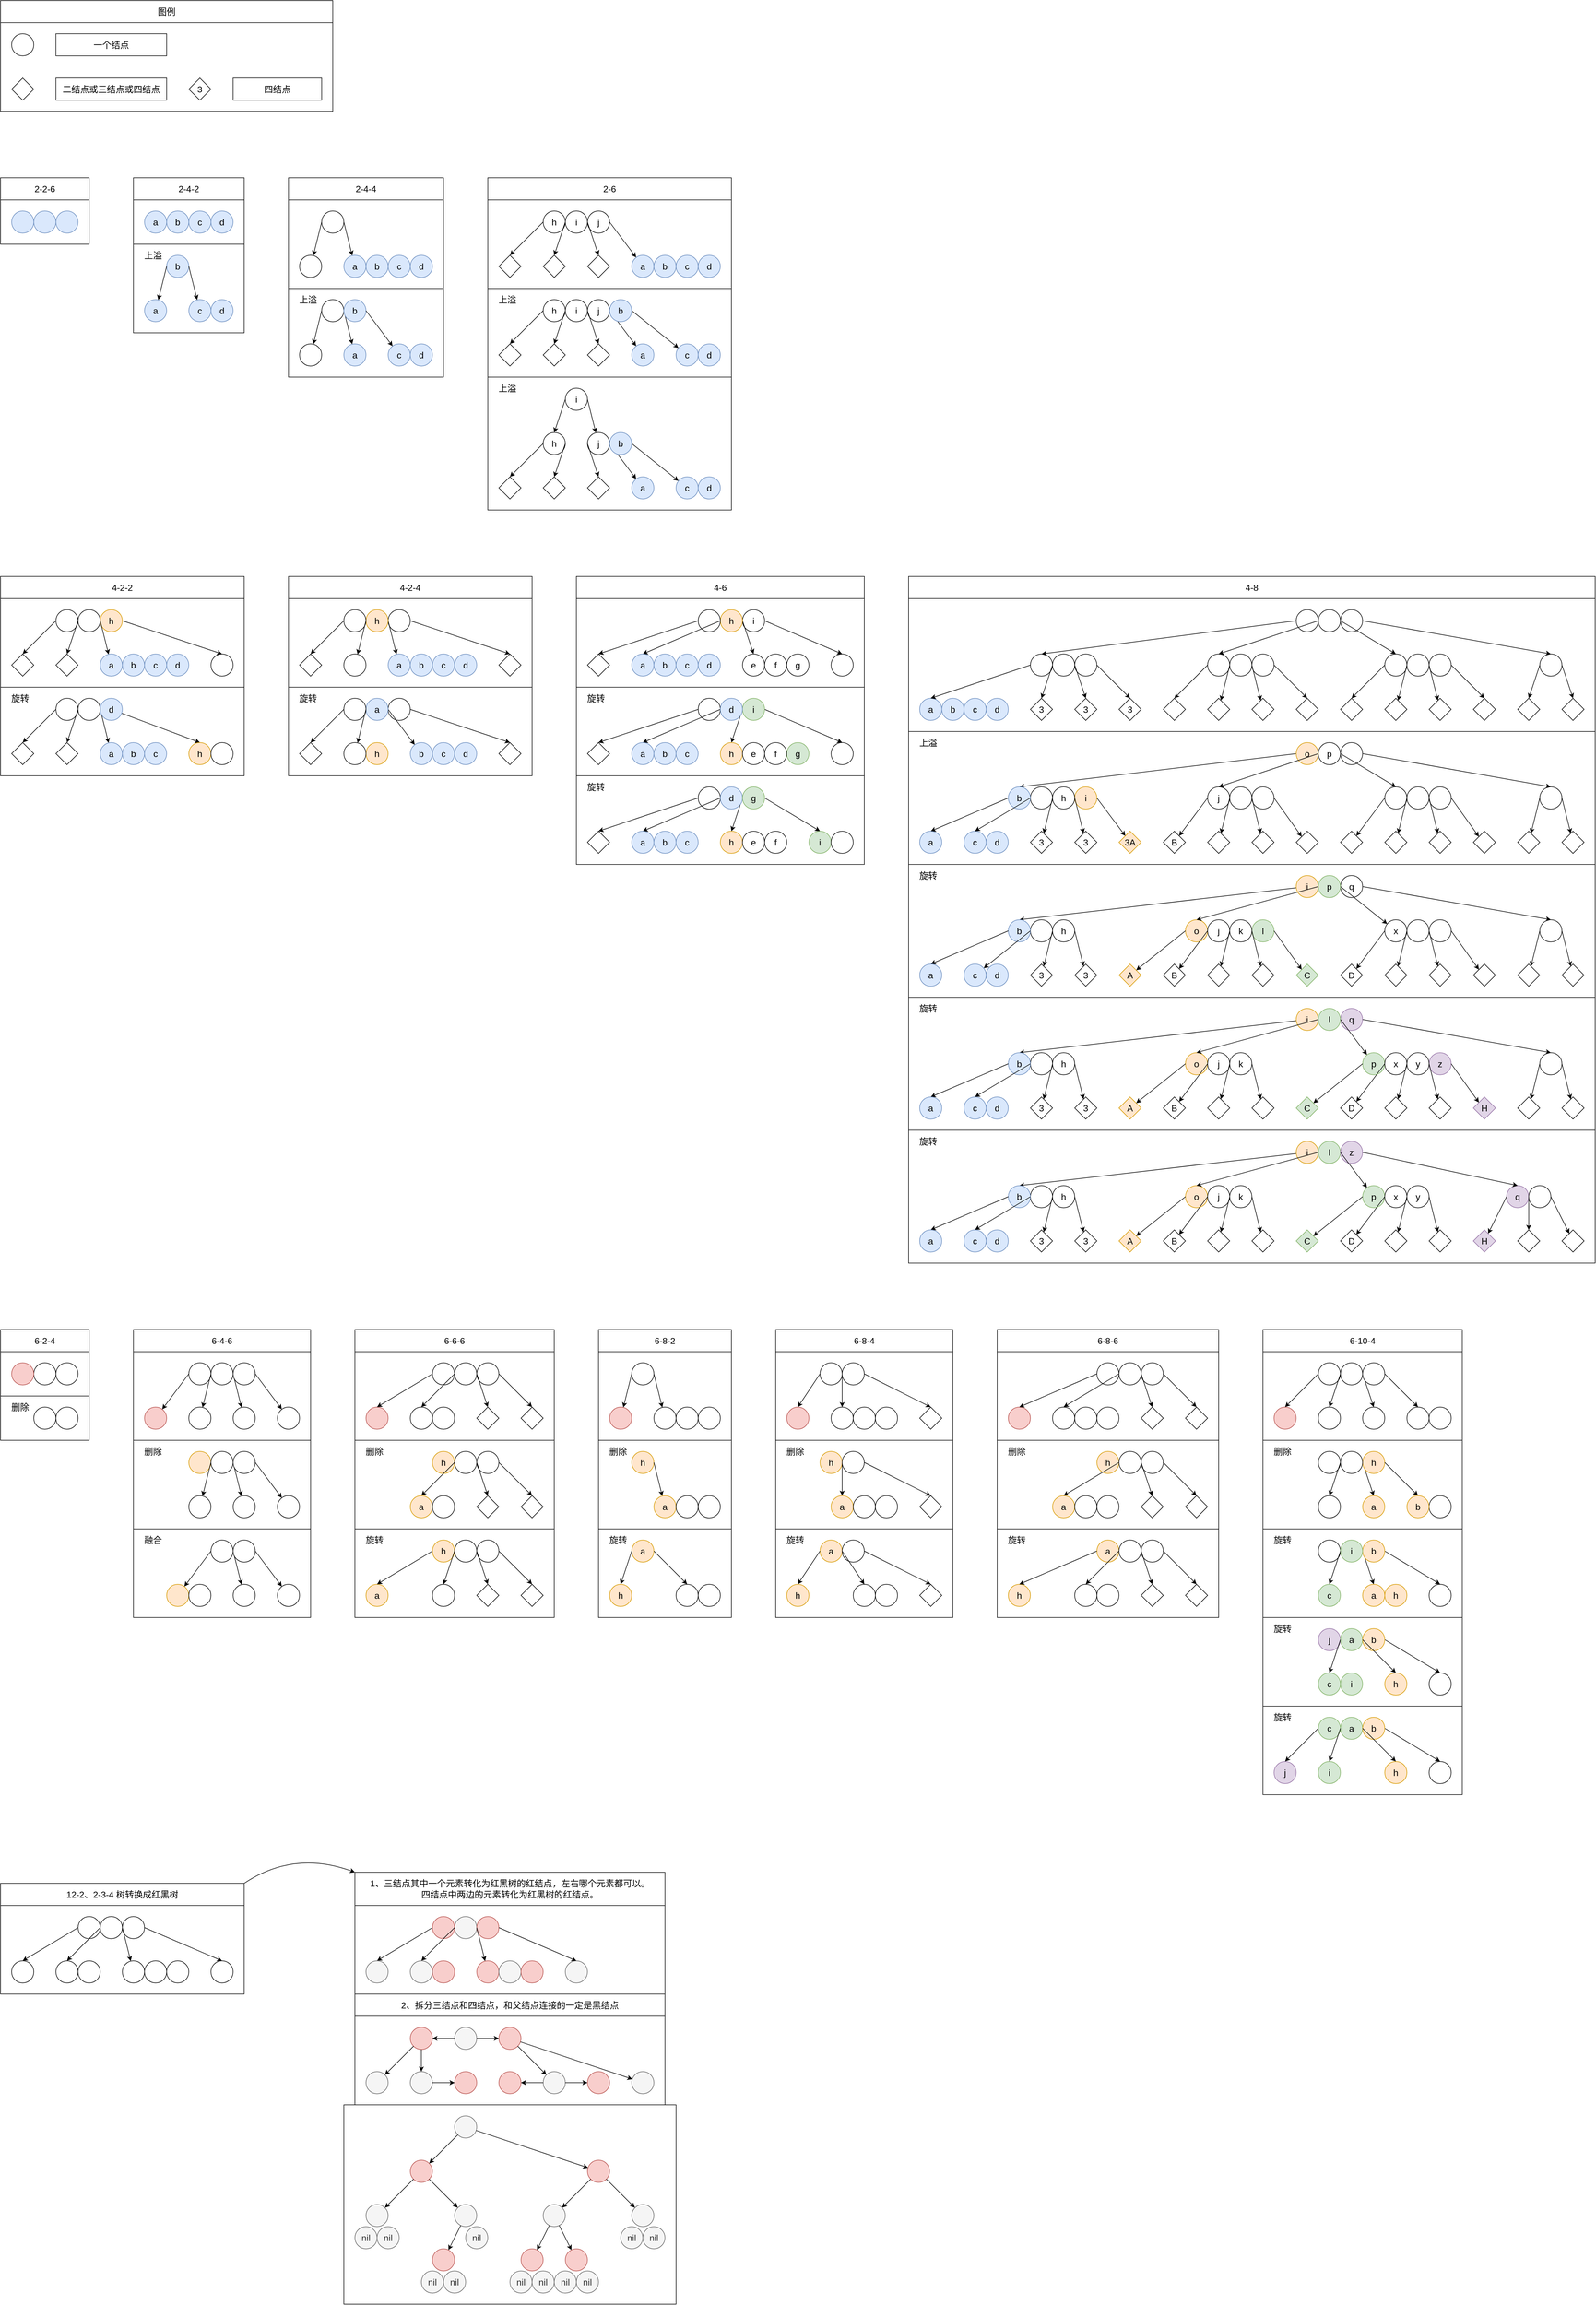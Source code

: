 <mxfile version="17.4.2" type="device"><diagram id="qg8gPxsE_lR5Jgna3bAE" name="第 1 页"><mxGraphModel dx="1877" dy="1124" grid="1" gridSize="10" guides="0" tooltips="1" connect="1" arrows="0" fold="1" page="1" pageScale="1" pageWidth="827" pageHeight="1169" math="0" shadow="0"><root><mxCell id="0"/><mxCell id="1" parent="0"/><mxCell id="BlY-Q7DqEvb_pqL4XbUO-252" value="" style="rounded=0;whiteSpace=wrap;html=1;fontSize=16;fillColor=none;container=0;" parent="1" vertex="1"><mxGeometry x="60" y="2580" width="160" height="80" as="geometry"/></mxCell><mxCell id="BlY-Q7DqEvb_pqL4XbUO-249" value="" style="rounded=0;whiteSpace=wrap;html=1;fontSize=16;fillColor=none;container=0;" parent="1" vertex="1"><mxGeometry x="60" y="2500" width="160" height="80" as="geometry"/></mxCell><mxCell id="BlY-Q7DqEvb_pqL4XbUO-178" value="" style="rounded=0;whiteSpace=wrap;html=1;fontSize=16;fillColor=none;" parent="1" vertex="1"><mxGeometry x="60" y="3500" width="440" height="160" as="geometry"/></mxCell><mxCell id="BlY-Q7DqEvb_pqL4XbUO-179" value="" style="rounded=0;whiteSpace=wrap;html=1;fontSize=16;fillColor=none;" parent="1" vertex="1"><mxGeometry x="700" y="3500" width="560" height="160" as="geometry"/></mxCell><mxCell id="ZnX6huHe7Km-Lb1KDN4z-478" value="" style="rounded=0;whiteSpace=wrap;html=1;fillColor=none;fontSize=16;" parent="1" vertex="1"><mxGeometry x="1700" y="1860" width="1240" height="240" as="geometry"/></mxCell><mxCell id="ZnX6huHe7Km-Lb1KDN4z-527" value="" style="rounded=0;whiteSpace=wrap;html=1;fillColor=none;fontSize=16;" parent="1" vertex="1"><mxGeometry x="1700" y="2100" width="1240" height="240" as="geometry"/></mxCell><mxCell id="ZnX6huHe7Km-Lb1KDN4z-122" value="" style="rounded=0;whiteSpace=wrap;html=1;fillColor=none;fontSize=16;" parent="1" vertex="1"><mxGeometry x="60" y="1140" width="440" height="160" as="geometry"/></mxCell><mxCell id="ZnX6huHe7Km-Lb1KDN4z-139" value="" style="rounded=0;whiteSpace=wrap;html=1;fillColor=none;fontSize=16;" parent="1" vertex="1"><mxGeometry x="60" y="1300" width="440" height="160" as="geometry"/></mxCell><mxCell id="ZnX6huHe7Km-Lb1KDN4z-373" value="" style="rounded=0;whiteSpace=wrap;html=1;fillColor=none;fontSize=16;" parent="1" vertex="1"><mxGeometry x="1700" y="1380" width="1240" height="240" as="geometry"/></mxCell><mxCell id="ZnX6huHe7Km-Lb1KDN4z-83" value="" style="rounded=0;whiteSpace=wrap;html=1;fillColor=none;fontSize=16;" parent="1" vertex="1"><mxGeometry x="940" y="740" width="440" height="240" as="geometry"/></mxCell><mxCell id="ZnX6huHe7Km-Lb1KDN4z-65" value="" style="rounded=0;whiteSpace=wrap;html=1;fillColor=none;fontSize=16;" parent="1" vertex="1"><mxGeometry x="940" y="580" width="440" height="160" as="geometry"/></mxCell><mxCell id="ZnX6huHe7Km-Lb1KDN4z-48" value="" style="rounded=0;whiteSpace=wrap;html=1;fillColor=none;fontSize=16;" parent="1" vertex="1"><mxGeometry x="940" y="420" width="440" height="160" as="geometry"/></mxCell><mxCell id="QqD0pa9JOnGggzejn81d-14" value="" style="rounded=0;whiteSpace=wrap;html=1;fillColor=none;fontSize=16;" parent="1" vertex="1"><mxGeometry x="300" y="420" width="200" height="80" as="geometry"/></mxCell><mxCell id="QqD0pa9JOnGggzejn81d-17" value="" style="rounded=0;whiteSpace=wrap;html=1;fillColor=none;fontSize=16;" parent="1" vertex="1"><mxGeometry x="300" y="500" width="200" height="160" as="geometry"/></mxCell><mxCell id="G2r2aKG_gTqVbQplUm92-6" value="" style="ellipse;whiteSpace=wrap;html=1;aspect=fixed;fillColor=#dae8fc;fontSize=16;strokeColor=#6c8ebf;" parent="1" vertex="1"><mxGeometry x="80" y="440" width="40" height="40" as="geometry"/></mxCell><mxCell id="G2r2aKG_gTqVbQplUm92-7" value="" style="ellipse;whiteSpace=wrap;html=1;aspect=fixed;fillColor=#dae8fc;strokeColor=#6c8ebf;fontSize=16;" parent="1" vertex="1"><mxGeometry x="160" y="440" width="40" height="40" as="geometry"/></mxCell><mxCell id="G2r2aKG_gTqVbQplUm92-8" value="" style="ellipse;whiteSpace=wrap;html=1;aspect=fixed;fillColor=#dae8fc;fontSize=16;strokeColor=#6c8ebf;" parent="1" vertex="1"><mxGeometry x="120" y="440" width="40" height="40" as="geometry"/></mxCell><mxCell id="G2r2aKG_gTqVbQplUm92-9" value="b" style="ellipse;whiteSpace=wrap;html=1;aspect=fixed;fillColor=#dae8fc;fontSize=16;strokeColor=#6c8ebf;" parent="1" vertex="1"><mxGeometry x="360" y="440" width="40" height="40" as="geometry"/></mxCell><mxCell id="G2r2aKG_gTqVbQplUm92-10" value="d" style="ellipse;whiteSpace=wrap;html=1;aspect=fixed;fillColor=#dae8fc;strokeColor=#6c8ebf;fontSize=16;" parent="1" vertex="1"><mxGeometry x="440" y="440" width="40" height="40" as="geometry"/></mxCell><mxCell id="G2r2aKG_gTqVbQplUm92-11" value="c" style="ellipse;whiteSpace=wrap;html=1;aspect=fixed;fillColor=#dae8fc;fontSize=16;strokeColor=#6c8ebf;" parent="1" vertex="1"><mxGeometry x="400" y="440" width="40" height="40" as="geometry"/></mxCell><mxCell id="G2r2aKG_gTqVbQplUm92-12" value="a" style="ellipse;whiteSpace=wrap;html=1;aspect=fixed;fillColor=#dae8fc;fontSize=16;strokeColor=#6c8ebf;" parent="1" vertex="1"><mxGeometry x="320" y="440" width="40" height="40" as="geometry"/></mxCell><mxCell id="QqD0pa9JOnGggzejn81d-5" value="" style="rounded=0;whiteSpace=wrap;html=1;fillColor=none;fontSize=16;" parent="1" vertex="1"><mxGeometry x="60" y="420" width="160" height="80" as="geometry"/></mxCell><mxCell id="QqD0pa9JOnGggzejn81d-8" value="b" style="ellipse;whiteSpace=wrap;html=1;aspect=fixed;fillColor=#dae8fc;fontSize=16;strokeColor=#6c8ebf;" parent="1" vertex="1"><mxGeometry x="360" y="520" width="40" height="40" as="geometry"/></mxCell><mxCell id="QqD0pa9JOnGggzejn81d-9" value="d" style="ellipse;whiteSpace=wrap;html=1;aspect=fixed;fillColor=#dae8fc;strokeColor=#6c8ebf;fontSize=16;" parent="1" vertex="1"><mxGeometry x="440" y="600" width="40" height="40" as="geometry"/></mxCell><mxCell id="QqD0pa9JOnGggzejn81d-10" value="c" style="ellipse;whiteSpace=wrap;html=1;aspect=fixed;fillColor=#dae8fc;fontSize=16;strokeColor=#6c8ebf;" parent="1" vertex="1"><mxGeometry x="400" y="600" width="40" height="40" as="geometry"/></mxCell><mxCell id="QqD0pa9JOnGggzejn81d-11" value="a" style="ellipse;whiteSpace=wrap;html=1;aspect=fixed;fillColor=#dae8fc;fontSize=16;strokeColor=#6c8ebf;" parent="1" vertex="1"><mxGeometry x="320" y="600" width="40" height="40" as="geometry"/></mxCell><mxCell id="QqD0pa9JOnGggzejn81d-12" value="" style="endArrow=classic;html=1;rounded=0;fontSize=16;exitX=0;exitY=0.5;exitDx=0;exitDy=0;" parent="1" source="QqD0pa9JOnGggzejn81d-8" target="QqD0pa9JOnGggzejn81d-11" edge="1"><mxGeometry width="50" height="50" relative="1" as="geometry"><mxPoint x="100" y="620" as="sourcePoint"/><mxPoint x="150" y="570" as="targetPoint"/></mxGeometry></mxCell><mxCell id="QqD0pa9JOnGggzejn81d-13" value="" style="endArrow=classic;html=1;rounded=0;fontSize=16;exitX=1;exitY=0.5;exitDx=0;exitDy=0;" parent="1" source="QqD0pa9JOnGggzejn81d-8" target="QqD0pa9JOnGggzejn81d-10" edge="1"><mxGeometry width="50" height="50" relative="1" as="geometry"><mxPoint x="370" y="550" as="sourcePoint"/><mxPoint x="354.851" y="610.597" as="targetPoint"/></mxGeometry></mxCell><mxCell id="ZnX6huHe7Km-Lb1KDN4z-10" value="" style="rounded=0;whiteSpace=wrap;html=1;fillColor=none;fontSize=16;" parent="1" vertex="1"><mxGeometry x="580" y="420" width="280" height="160" as="geometry"/></mxCell><mxCell id="ZnX6huHe7Km-Lb1KDN4z-11" value="" style="ellipse;whiteSpace=wrap;html=1;aspect=fixed;fillColor=none;fontSize=16;" parent="1" vertex="1"><mxGeometry x="640" y="440" width="40" height="40" as="geometry"/></mxCell><mxCell id="ZnX6huHe7Km-Lb1KDN4z-12" value="d" style="ellipse;whiteSpace=wrap;html=1;aspect=fixed;fillColor=#dae8fc;strokeColor=#6c8ebf;fontSize=16;" parent="1" vertex="1"><mxGeometry x="800" y="520" width="40" height="40" as="geometry"/></mxCell><mxCell id="ZnX6huHe7Km-Lb1KDN4z-13" value="a" style="ellipse;whiteSpace=wrap;html=1;aspect=fixed;fillColor=#dae8fc;fontSize=16;strokeColor=#6c8ebf;" parent="1" vertex="1"><mxGeometry x="680" y="520" width="40" height="40" as="geometry"/></mxCell><mxCell id="ZnX6huHe7Km-Lb1KDN4z-14" value="" style="ellipse;whiteSpace=wrap;html=1;aspect=fixed;fillColor=none;fontSize=16;" parent="1" vertex="1"><mxGeometry x="600" y="520" width="40" height="40" as="geometry"/></mxCell><mxCell id="ZnX6huHe7Km-Lb1KDN4z-15" value="" style="endArrow=classic;html=1;rounded=0;fontSize=16;exitX=0;exitY=0.5;exitDx=0;exitDy=0;" parent="1" source="ZnX6huHe7Km-Lb1KDN4z-11" target="ZnX6huHe7Km-Lb1KDN4z-14" edge="1"><mxGeometry width="50" height="50" relative="1" as="geometry"><mxPoint x="380" y="540" as="sourcePoint"/><mxPoint x="430" y="490" as="targetPoint"/></mxGeometry></mxCell><mxCell id="ZnX6huHe7Km-Lb1KDN4z-16" value="" style="endArrow=classic;html=1;rounded=0;fontSize=16;exitX=1;exitY=0.5;exitDx=0;exitDy=0;" parent="1" source="ZnX6huHe7Km-Lb1KDN4z-11" target="ZnX6huHe7Km-Lb1KDN4z-13" edge="1"><mxGeometry width="50" height="50" relative="1" as="geometry"><mxPoint x="650" y="470" as="sourcePoint"/><mxPoint x="634.851" y="530.597" as="targetPoint"/></mxGeometry></mxCell><mxCell id="ZnX6huHe7Km-Lb1KDN4z-17" value="b" style="ellipse;whiteSpace=wrap;html=1;aspect=fixed;fillColor=#dae8fc;fontSize=16;strokeColor=#6c8ebf;" parent="1" vertex="1"><mxGeometry x="720" y="520" width="40" height="40" as="geometry"/></mxCell><mxCell id="ZnX6huHe7Km-Lb1KDN4z-18" value="c" style="ellipse;whiteSpace=wrap;html=1;aspect=fixed;fillColor=#dae8fc;fontSize=16;strokeColor=#6c8ebf;" parent="1" vertex="1"><mxGeometry x="760" y="520" width="40" height="40" as="geometry"/></mxCell><mxCell id="ZnX6huHe7Km-Lb1KDN4z-21" value="" style="rounded=0;whiteSpace=wrap;html=1;fillColor=none;fontSize=16;" parent="1" vertex="1"><mxGeometry x="580" y="580" width="280" height="160" as="geometry"/></mxCell><mxCell id="ZnX6huHe7Km-Lb1KDN4z-22" value="" style="ellipse;whiteSpace=wrap;html=1;aspect=fixed;fillColor=none;fontSize=16;" parent="1" vertex="1"><mxGeometry x="640" y="600" width="40" height="40" as="geometry"/></mxCell><mxCell id="ZnX6huHe7Km-Lb1KDN4z-23" value="d" style="ellipse;whiteSpace=wrap;html=1;aspect=fixed;fillColor=#dae8fc;strokeColor=#6c8ebf;fontSize=16;" parent="1" vertex="1"><mxGeometry x="800" y="680" width="40" height="40" as="geometry"/></mxCell><mxCell id="ZnX6huHe7Km-Lb1KDN4z-24" value="a" style="ellipse;whiteSpace=wrap;html=1;aspect=fixed;fillColor=#dae8fc;fontSize=16;strokeColor=#6c8ebf;" parent="1" vertex="1"><mxGeometry x="680" y="680" width="40" height="40" as="geometry"/></mxCell><mxCell id="ZnX6huHe7Km-Lb1KDN4z-25" value="" style="ellipse;whiteSpace=wrap;html=1;aspect=fixed;fillColor=none;fontSize=16;" parent="1" vertex="1"><mxGeometry x="600" y="680" width="40" height="40" as="geometry"/></mxCell><mxCell id="ZnX6huHe7Km-Lb1KDN4z-26" value="" style="endArrow=classic;html=1;rounded=0;fontSize=16;exitX=0;exitY=0.5;exitDx=0;exitDy=0;" parent="1" source="ZnX6huHe7Km-Lb1KDN4z-22" target="ZnX6huHe7Km-Lb1KDN4z-25" edge="1"><mxGeometry width="50" height="50" relative="1" as="geometry"><mxPoint x="380" y="700" as="sourcePoint"/><mxPoint x="430" y="650" as="targetPoint"/></mxGeometry></mxCell><mxCell id="ZnX6huHe7Km-Lb1KDN4z-27" value="" style="endArrow=classic;html=1;rounded=0;fontSize=16;exitX=1;exitY=0.5;exitDx=0;exitDy=0;" parent="1" source="ZnX6huHe7Km-Lb1KDN4z-22" target="ZnX6huHe7Km-Lb1KDN4z-24" edge="1"><mxGeometry width="50" height="50" relative="1" as="geometry"><mxPoint x="650" y="630" as="sourcePoint"/><mxPoint x="634.851" y="690.597" as="targetPoint"/></mxGeometry></mxCell><mxCell id="ZnX6huHe7Km-Lb1KDN4z-28" value="b" style="ellipse;whiteSpace=wrap;html=1;aspect=fixed;fillColor=#dae8fc;fontSize=16;strokeColor=#6c8ebf;" parent="1" vertex="1"><mxGeometry x="680" y="600" width="40" height="40" as="geometry"/></mxCell><mxCell id="ZnX6huHe7Km-Lb1KDN4z-29" value="c" style="ellipse;whiteSpace=wrap;html=1;aspect=fixed;fillColor=#dae8fc;fontSize=16;strokeColor=#6c8ebf;" parent="1" vertex="1"><mxGeometry x="760" y="680" width="40" height="40" as="geometry"/></mxCell><mxCell id="ZnX6huHe7Km-Lb1KDN4z-32" value="" style="endArrow=classic;html=1;rounded=0;fontSize=16;exitX=1;exitY=0.5;exitDx=0;exitDy=0;" parent="1" source="ZnX6huHe7Km-Lb1KDN4z-28" target="ZnX6huHe7Km-Lb1KDN4z-29" edge="1"><mxGeometry width="50" height="50" relative="1" as="geometry"><mxPoint x="690" y="630" as="sourcePoint"/><mxPoint x="705.149" y="690.597" as="targetPoint"/></mxGeometry></mxCell><mxCell id="ZnX6huHe7Km-Lb1KDN4z-35" value="d" style="ellipse;whiteSpace=wrap;html=1;aspect=fixed;fillColor=#dae8fc;strokeColor=#6c8ebf;fontSize=16;" parent="1" vertex="1"><mxGeometry x="1320" y="520" width="40" height="40" as="geometry"/></mxCell><mxCell id="ZnX6huHe7Km-Lb1KDN4z-49" value="h" style="ellipse;whiteSpace=wrap;html=1;aspect=fixed;fillColor=none;fontSize=16;" parent="1" vertex="1"><mxGeometry x="1040" y="440" width="40" height="40" as="geometry"/></mxCell><mxCell id="ZnX6huHe7Km-Lb1KDN4z-52" value="" style="endArrow=classic;html=1;rounded=0;fontSize=16;exitX=0;exitY=0.5;exitDx=0;exitDy=0;entryX=0.5;entryY=0;entryDx=0;entryDy=0;" parent="1" source="ZnX6huHe7Km-Lb1KDN4z-49" target="bw3h1hlxlVZHHs-AaXiG-5" edge="1"><mxGeometry width="50" height="50" relative="1" as="geometry"><mxPoint x="740" y="540" as="sourcePoint"/><mxPoint x="790" y="490" as="targetPoint"/></mxGeometry></mxCell><mxCell id="ZnX6huHe7Km-Lb1KDN4z-53" value="" style="endArrow=classic;html=1;rounded=0;fontSize=16;exitX=1;exitY=0.5;exitDx=0;exitDy=0;entryX=0.5;entryY=0;entryDx=0;entryDy=0;" parent="1" source="ZnX6huHe7Km-Lb1KDN4z-49" target="bw3h1hlxlVZHHs-AaXiG-4" edge="1"><mxGeometry width="50" height="50" relative="1" as="geometry"><mxPoint x="1010" y="470" as="sourcePoint"/><mxPoint x="994.851" y="530.597" as="targetPoint"/></mxGeometry></mxCell><mxCell id="ZnX6huHe7Km-Lb1KDN4z-54" value="i" style="ellipse;whiteSpace=wrap;html=1;aspect=fixed;fillColor=none;fontSize=16;" parent="1" vertex="1"><mxGeometry x="1080" y="440" width="40" height="40" as="geometry"/></mxCell><mxCell id="ZnX6huHe7Km-Lb1KDN4z-56" value="" style="endArrow=classic;html=1;rounded=0;fontSize=16;exitX=1;exitY=0.5;exitDx=0;exitDy=0;entryX=0.5;entryY=0;entryDx=0;entryDy=0;" parent="1" source="ZnX6huHe7Km-Lb1KDN4z-54" target="bw3h1hlxlVZHHs-AaXiG-3" edge="1"><mxGeometry width="50" height="50" relative="1" as="geometry"><mxPoint x="1050" y="470" as="sourcePoint"/><mxPoint x="1065.149" y="530.597" as="targetPoint"/></mxGeometry></mxCell><mxCell id="ZnX6huHe7Km-Lb1KDN4z-57" value="j" style="ellipse;whiteSpace=wrap;html=1;aspect=fixed;fillColor=none;fontSize=16;" parent="1" vertex="1"><mxGeometry x="1120" y="440" width="40" height="40" as="geometry"/></mxCell><mxCell id="ZnX6huHe7Km-Lb1KDN4z-58" value="" style="endArrow=classic;html=1;rounded=0;fontSize=16;exitX=1;exitY=0.5;exitDx=0;exitDy=0;" parent="1" source="ZnX6huHe7Km-Lb1KDN4z-57" target="ZnX6huHe7Km-Lb1KDN4z-59" edge="1"><mxGeometry width="50" height="50" relative="1" as="geometry"><mxPoint x="1160" y="470" as="sourcePoint"/><mxPoint x="1208" y="534.0" as="targetPoint"/></mxGeometry></mxCell><mxCell id="ZnX6huHe7Km-Lb1KDN4z-59" value="a" style="ellipse;whiteSpace=wrap;html=1;aspect=fixed;fillColor=#dae8fc;fontSize=16;strokeColor=#6c8ebf;" parent="1" vertex="1"><mxGeometry x="1200" y="520" width="40" height="40" as="geometry"/></mxCell><mxCell id="ZnX6huHe7Km-Lb1KDN4z-60" value="b" style="ellipse;whiteSpace=wrap;html=1;aspect=fixed;fillColor=#dae8fc;fontSize=16;strokeColor=#6c8ebf;" parent="1" vertex="1"><mxGeometry x="1240" y="520" width="40" height="40" as="geometry"/></mxCell><mxCell id="ZnX6huHe7Km-Lb1KDN4z-61" value="c" style="ellipse;whiteSpace=wrap;html=1;aspect=fixed;fillColor=#dae8fc;fontSize=16;strokeColor=#6c8ebf;" parent="1" vertex="1"><mxGeometry x="1280" y="520" width="40" height="40" as="geometry"/></mxCell><mxCell id="ZnX6huHe7Km-Lb1KDN4z-64" value="d" style="ellipse;whiteSpace=wrap;html=1;aspect=fixed;fillColor=#dae8fc;strokeColor=#6c8ebf;fontSize=16;" parent="1" vertex="1"><mxGeometry x="1320" y="680" width="40" height="40" as="geometry"/></mxCell><mxCell id="ZnX6huHe7Km-Lb1KDN4z-74" value="j" style="ellipse;whiteSpace=wrap;html=1;aspect=fixed;fillColor=none;fontSize=16;" parent="1" vertex="1"><mxGeometry x="1120" y="600" width="40" height="40" as="geometry"/></mxCell><mxCell id="ZnX6huHe7Km-Lb1KDN4z-75" value="" style="endArrow=classic;html=1;rounded=0;fontSize=16;exitX=1;exitY=0.5;exitDx=0;exitDy=0;" parent="1" source="ZnX6huHe7Km-Lb1KDN4z-74" target="ZnX6huHe7Km-Lb1KDN4z-76" edge="1"><mxGeometry width="50" height="50" relative="1" as="geometry"><mxPoint x="1160" y="630" as="sourcePoint"/><mxPoint x="1208" y="694.0" as="targetPoint"/></mxGeometry></mxCell><mxCell id="ZnX6huHe7Km-Lb1KDN4z-76" value="a" style="ellipse;whiteSpace=wrap;html=1;aspect=fixed;fillColor=#dae8fc;fontSize=16;strokeColor=#6c8ebf;" parent="1" vertex="1"><mxGeometry x="1200" y="680" width="40" height="40" as="geometry"/></mxCell><mxCell id="ZnX6huHe7Km-Lb1KDN4z-77" value="b" style="ellipse;whiteSpace=wrap;html=1;aspect=fixed;fillColor=#dae8fc;fontSize=16;strokeColor=#6c8ebf;" parent="1" vertex="1"><mxGeometry x="1160" y="600" width="40" height="40" as="geometry"/></mxCell><mxCell id="ZnX6huHe7Km-Lb1KDN4z-78" value="c" style="ellipse;whiteSpace=wrap;html=1;aspect=fixed;fillColor=#dae8fc;fontSize=16;strokeColor=#6c8ebf;" parent="1" vertex="1"><mxGeometry x="1280" y="680" width="40" height="40" as="geometry"/></mxCell><mxCell id="ZnX6huHe7Km-Lb1KDN4z-79" value="" style="endArrow=classic;html=1;rounded=0;fontSize=16;exitX=1;exitY=0.5;exitDx=0;exitDy=0;" parent="1" source="ZnX6huHe7Km-Lb1KDN4z-77" target="ZnX6huHe7Km-Lb1KDN4z-78" edge="1"><mxGeometry width="50" height="50" relative="1" as="geometry"><mxPoint x="1170" y="630" as="sourcePoint"/><mxPoint x="1218" y="694.0" as="targetPoint"/></mxGeometry></mxCell><mxCell id="ZnX6huHe7Km-Lb1KDN4z-82" value="d" style="ellipse;whiteSpace=wrap;html=1;aspect=fixed;fillColor=#dae8fc;strokeColor=#6c8ebf;fontSize=16;" parent="1" vertex="1"><mxGeometry x="1320" y="920" width="40" height="40" as="geometry"/></mxCell><mxCell id="ZnX6huHe7Km-Lb1KDN4z-89" value="i" style="ellipse;whiteSpace=wrap;html=1;aspect=fixed;fillColor=none;fontSize=16;" parent="1" vertex="1"><mxGeometry x="1080" y="760" width="40" height="40" as="geometry"/></mxCell><mxCell id="ZnX6huHe7Km-Lb1KDN4z-91" value="" style="endArrow=classic;html=1;rounded=0;fontSize=16;exitX=0;exitY=0.5;exitDx=0;exitDy=0;entryX=0.5;entryY=0;entryDx=0;entryDy=0;" parent="1" source="ZnX6huHe7Km-Lb1KDN4z-92" target="bw3h1hlxlVZHHs-AaXiG-21" edge="1"><mxGeometry width="50" height="50" relative="1" as="geometry"><mxPoint x="1050" y="870" as="sourcePoint"/><mxPoint x="1065.149" y="930.597" as="targetPoint"/></mxGeometry></mxCell><mxCell id="ZnX6huHe7Km-Lb1KDN4z-92" value="j" style="ellipse;whiteSpace=wrap;html=1;aspect=fixed;fillColor=none;fontSize=16;" parent="1" vertex="1"><mxGeometry x="1120" y="840" width="40" height="40" as="geometry"/></mxCell><mxCell id="ZnX6huHe7Km-Lb1KDN4z-93" value="" style="endArrow=classic;html=1;rounded=0;fontSize=16;exitX=1;exitY=0.5;exitDx=0;exitDy=0;" parent="1" source="ZnX6huHe7Km-Lb1KDN4z-92" target="ZnX6huHe7Km-Lb1KDN4z-94" edge="1"><mxGeometry width="50" height="50" relative="1" as="geometry"><mxPoint x="1160" y="870" as="sourcePoint"/><mxPoint x="1208" y="934.0" as="targetPoint"/></mxGeometry></mxCell><mxCell id="ZnX6huHe7Km-Lb1KDN4z-94" value="a" style="ellipse;whiteSpace=wrap;html=1;aspect=fixed;fillColor=#dae8fc;fontSize=16;strokeColor=#6c8ebf;" parent="1" vertex="1"><mxGeometry x="1200" y="920" width="40" height="40" as="geometry"/></mxCell><mxCell id="ZnX6huHe7Km-Lb1KDN4z-95" value="b" style="ellipse;whiteSpace=wrap;html=1;aspect=fixed;fillColor=#dae8fc;fontSize=16;strokeColor=#6c8ebf;" parent="1" vertex="1"><mxGeometry x="1160" y="840" width="40" height="40" as="geometry"/></mxCell><mxCell id="ZnX6huHe7Km-Lb1KDN4z-96" value="c" style="ellipse;whiteSpace=wrap;html=1;aspect=fixed;fillColor=#dae8fc;fontSize=16;strokeColor=#6c8ebf;" parent="1" vertex="1"><mxGeometry x="1280" y="920" width="40" height="40" as="geometry"/></mxCell><mxCell id="ZnX6huHe7Km-Lb1KDN4z-97" value="" style="endArrow=classic;html=1;rounded=0;fontSize=16;exitX=1;exitY=0.5;exitDx=0;exitDy=0;" parent="1" source="ZnX6huHe7Km-Lb1KDN4z-95" target="ZnX6huHe7Km-Lb1KDN4z-96" edge="1"><mxGeometry width="50" height="50" relative="1" as="geometry"><mxPoint x="1170" y="870" as="sourcePoint"/><mxPoint x="1218" y="934.0" as="targetPoint"/></mxGeometry></mxCell><mxCell id="ZnX6huHe7Km-Lb1KDN4z-98" value="" style="endArrow=classic;html=1;rounded=0;fontSize=16;exitX=0;exitY=0.5;exitDx=0;exitDy=0;entryX=0.5;entryY=0;entryDx=0;entryDy=0;" parent="1" source="ZnX6huHe7Km-Lb1KDN4z-89" target="bw3h1hlxlVZHHs-AaXiG-16" edge="1"><mxGeometry width="50" height="50" relative="1" as="geometry"><mxPoint x="1090.0" y="870" as="sourcePoint"/><mxPoint x="1032.0" y="844.0" as="targetPoint"/></mxGeometry></mxCell><mxCell id="ZnX6huHe7Km-Lb1KDN4z-99" value="" style="endArrow=classic;html=1;rounded=0;fontSize=16;exitX=1;exitY=0.5;exitDx=0;exitDy=0;" parent="1" source="ZnX6huHe7Km-Lb1KDN4z-89" target="ZnX6huHe7Km-Lb1KDN4z-92" edge="1"><mxGeometry width="50" height="50" relative="1" as="geometry"><mxPoint x="1090.0" y="790" as="sourcePoint"/><mxPoint x="1074.66" y="850.55" as="targetPoint"/></mxGeometry></mxCell><mxCell id="ZnX6huHe7Km-Lb1KDN4z-124" value="" style="endArrow=classic;html=1;rounded=0;fontSize=16;exitX=0;exitY=0.5;exitDx=0;exitDy=0;entryX=0.5;entryY=0;entryDx=0;entryDy=0;" parent="1" target="BlY-Q7DqEvb_pqL4XbUO-8" edge="1"><mxGeometry width="50" height="50" relative="1" as="geometry"><mxPoint x="160" y="1180" as="sourcePoint"/><mxPoint x="112.0" y="1244.0" as="targetPoint"/></mxGeometry></mxCell><mxCell id="ZnX6huHe7Km-Lb1KDN4z-125" value="" style="endArrow=classic;html=1;rounded=0;fontSize=16;exitX=1;exitY=0.5;exitDx=0;exitDy=0;entryX=0.5;entryY=0;entryDx=0;entryDy=0;" parent="1" target="BlY-Q7DqEvb_pqL4XbUO-9" edge="1"><mxGeometry width="50" height="50" relative="1" as="geometry"><mxPoint x="200" y="1180" as="sourcePoint"/><mxPoint x="184.851" y="1240.597" as="targetPoint"/></mxGeometry></mxCell><mxCell id="ZnX6huHe7Km-Lb1KDN4z-126" value="" style="endArrow=classic;html=1;rounded=0;fontSize=16;exitX=1;exitY=0.5;exitDx=0;exitDy=0;entryX=0.5;entryY=0;entryDx=0;entryDy=0;" parent="1" source="ZnX6huHe7Km-Lb1KDN4z-127" target="ZnX6huHe7Km-Lb1KDN4z-135" edge="1"><mxGeometry width="50" height="50" relative="1" as="geometry"><mxPoint x="240" y="1180" as="sourcePoint"/><mxPoint x="255.149" y="1240.597" as="targetPoint"/></mxGeometry></mxCell><mxCell id="ZnX6huHe7Km-Lb1KDN4z-127" value="h" style="ellipse;whiteSpace=wrap;html=1;aspect=fixed;fillColor=#ffe6cc;fontSize=16;strokeColor=#d79b00;" parent="1" vertex="1"><mxGeometry x="240" y="1160" width="40" height="40" as="geometry"/></mxCell><mxCell id="ZnX6huHe7Km-Lb1KDN4z-128" value="" style="endArrow=classic;html=1;rounded=0;fontSize=16;exitX=0;exitY=0.5;exitDx=0;exitDy=0;" parent="1" source="ZnX6huHe7Km-Lb1KDN4z-127" target="ZnX6huHe7Km-Lb1KDN4z-129" edge="1"><mxGeometry width="50" height="50" relative="1" as="geometry"><mxPoint x="280" y="1190" as="sourcePoint"/><mxPoint x="328" y="1254.0" as="targetPoint"/></mxGeometry></mxCell><mxCell id="ZnX6huHe7Km-Lb1KDN4z-129" value="a" style="ellipse;whiteSpace=wrap;html=1;aspect=fixed;fillColor=#dae8fc;fontSize=16;strokeColor=#6c8ebf;" parent="1" vertex="1"><mxGeometry x="240" y="1240" width="40" height="40" as="geometry"/></mxCell><mxCell id="ZnX6huHe7Km-Lb1KDN4z-130" value="b" style="ellipse;whiteSpace=wrap;html=1;aspect=fixed;fillColor=#dae8fc;fontSize=16;strokeColor=#6c8ebf;" parent="1" vertex="1"><mxGeometry x="280" y="1240" width="40" height="40" as="geometry"/></mxCell><mxCell id="ZnX6huHe7Km-Lb1KDN4z-131" value="c" style="ellipse;whiteSpace=wrap;html=1;aspect=fixed;fillColor=#dae8fc;fontSize=16;strokeColor=#6c8ebf;" parent="1" vertex="1"><mxGeometry x="320" y="1240" width="40" height="40" as="geometry"/></mxCell><mxCell id="ZnX6huHe7Km-Lb1KDN4z-132" value="" style="ellipse;whiteSpace=wrap;html=1;aspect=fixed;fillColor=none;fontSize=16;" parent="1" vertex="1"><mxGeometry x="200" y="1160" width="40" height="40" as="geometry"/></mxCell><mxCell id="ZnX6huHe7Km-Lb1KDN4z-133" value="" style="ellipse;whiteSpace=wrap;html=1;aspect=fixed;fillColor=none;fontSize=16;" parent="1" vertex="1"><mxGeometry x="160" y="1160" width="40" height="40" as="geometry"/></mxCell><mxCell id="ZnX6huHe7Km-Lb1KDN4z-135" value="" style="ellipse;whiteSpace=wrap;html=1;aspect=fixed;fillColor=none;fontSize=16;" parent="1" vertex="1"><mxGeometry x="440" y="1240" width="40" height="40" as="geometry"/></mxCell><mxCell id="ZnX6huHe7Km-Lb1KDN4z-136" value="d" style="ellipse;whiteSpace=wrap;html=1;aspect=fixed;fillColor=#dae8fc;fontSize=16;strokeColor=#6c8ebf;" parent="1" vertex="1"><mxGeometry x="360" y="1240" width="40" height="40" as="geometry"/></mxCell><mxCell id="ZnX6huHe7Km-Lb1KDN4z-143" value="" style="endArrow=classic;html=1;rounded=0;fontSize=16;entryX=0.5;entryY=0;entryDx=0;entryDy=0;" parent="1" source="ZnX6huHe7Km-Lb1KDN4z-153" target="ZnX6huHe7Km-Lb1KDN4z-144" edge="1"><mxGeometry width="50" height="50" relative="1" as="geometry"><mxPoint x="240" y="1340" as="sourcePoint"/><mxPoint x="255.149" y="1400.597" as="targetPoint"/></mxGeometry></mxCell><mxCell id="ZnX6huHe7Km-Lb1KDN4z-144" value="h" style="ellipse;whiteSpace=wrap;html=1;aspect=fixed;fillColor=#ffe6cc;fontSize=16;strokeColor=#d79b00;" parent="1" vertex="1"><mxGeometry x="400" y="1400" width="40" height="40" as="geometry"/></mxCell><mxCell id="ZnX6huHe7Km-Lb1KDN4z-145" value="" style="endArrow=classic;html=1;rounded=0;fontSize=16;exitX=0;exitY=0.5;exitDx=0;exitDy=0;" parent="1" source="ZnX6huHe7Km-Lb1KDN4z-153" target="ZnX6huHe7Km-Lb1KDN4z-146" edge="1"><mxGeometry width="50" height="50" relative="1" as="geometry"><mxPoint x="280" y="1350" as="sourcePoint"/><mxPoint x="328" y="1414.0" as="targetPoint"/></mxGeometry></mxCell><mxCell id="ZnX6huHe7Km-Lb1KDN4z-146" value="a" style="ellipse;whiteSpace=wrap;html=1;aspect=fixed;fillColor=#dae8fc;fontSize=16;strokeColor=#6c8ebf;" parent="1" vertex="1"><mxGeometry x="240" y="1400" width="40" height="40" as="geometry"/></mxCell><mxCell id="ZnX6huHe7Km-Lb1KDN4z-147" value="b" style="ellipse;whiteSpace=wrap;html=1;aspect=fixed;fillColor=#dae8fc;fontSize=16;strokeColor=#6c8ebf;" parent="1" vertex="1"><mxGeometry x="280" y="1400" width="40" height="40" as="geometry"/></mxCell><mxCell id="ZnX6huHe7Km-Lb1KDN4z-148" value="c" style="ellipse;whiteSpace=wrap;html=1;aspect=fixed;fillColor=#dae8fc;fontSize=16;strokeColor=#6c8ebf;" parent="1" vertex="1"><mxGeometry x="320" y="1400" width="40" height="40" as="geometry"/></mxCell><mxCell id="ZnX6huHe7Km-Lb1KDN4z-152" value="" style="ellipse;whiteSpace=wrap;html=1;aspect=fixed;fillColor=none;fontSize=16;" parent="1" vertex="1"><mxGeometry x="440" y="1400" width="40" height="40" as="geometry"/></mxCell><mxCell id="ZnX6huHe7Km-Lb1KDN4z-153" value="d" style="ellipse;whiteSpace=wrap;html=1;aspect=fixed;fillColor=#dae8fc;fontSize=16;strokeColor=#6c8ebf;" parent="1" vertex="1"><mxGeometry x="240" y="1320" width="40" height="40" as="geometry"/></mxCell><mxCell id="ZnX6huHe7Km-Lb1KDN4z-324" value="" style="rounded=0;whiteSpace=wrap;html=1;fillColor=none;fontSize=16;" parent="1" vertex="1"><mxGeometry x="1700" y="1140" width="1240" height="240" as="geometry"/></mxCell><mxCell id="ZnX6huHe7Km-Lb1KDN4z-325" value="" style="ellipse;whiteSpace=wrap;html=1;aspect=fixed;fillColor=none;fontSize=16;" parent="1" vertex="1"><mxGeometry x="1920" y="1240" width="40" height="40" as="geometry"/></mxCell><mxCell id="ZnX6huHe7Km-Lb1KDN4z-326" value="" style="endArrow=classic;html=1;rounded=0;fontSize=16;exitX=0;exitY=0.5;exitDx=0;exitDy=0;entryX=0.5;entryY=0;entryDx=0;entryDy=0;" parent="1" source="ZnX6huHe7Km-Lb1KDN4z-330" target="ZnX6huHe7Km-Lb1KDN4z-325" edge="1"><mxGeometry width="50" height="50" relative="1" as="geometry"><mxPoint x="2120" y="1140" as="sourcePoint"/><mxPoint x="1870" y="1170" as="targetPoint"/></mxGeometry></mxCell><mxCell id="ZnX6huHe7Km-Lb1KDN4z-327" value="" style="endArrow=classic;html=1;rounded=0;fontSize=16;exitX=1;exitY=0.5;exitDx=0;exitDy=0;entryX=0.5;entryY=0;entryDx=0;entryDy=0;" parent="1" source="ZnX6huHe7Km-Lb1KDN4z-330" target="ZnX6huHe7Km-Lb1KDN4z-345" edge="1"><mxGeometry width="50" height="50" relative="1" as="geometry"><mxPoint x="2160" y="1140" as="sourcePoint"/><mxPoint x="2232.0" y="1204.0" as="targetPoint"/></mxGeometry></mxCell><mxCell id="ZnX6huHe7Km-Lb1KDN4z-328" value="" style="ellipse;whiteSpace=wrap;html=1;aspect=fixed;fontSize=16;" parent="1" vertex="1"><mxGeometry x="2480" y="1160" width="40" height="40" as="geometry"/></mxCell><mxCell id="ZnX6huHe7Km-Lb1KDN4z-329" value="" style="ellipse;whiteSpace=wrap;html=1;aspect=fixed;fillColor=none;fontSize=16;" parent="1" vertex="1"><mxGeometry x="2440" y="1160" width="40" height="40" as="geometry"/></mxCell><mxCell id="ZnX6huHe7Km-Lb1KDN4z-330" value="" style="ellipse;whiteSpace=wrap;html=1;aspect=fixed;fillColor=none;fontSize=16;" parent="1" vertex="1"><mxGeometry x="2400" y="1160" width="40" height="40" as="geometry"/></mxCell><mxCell id="ZnX6huHe7Km-Lb1KDN4z-331" value="" style="ellipse;whiteSpace=wrap;html=1;aspect=fixed;fillColor=none;fontSize=16;" parent="1" vertex="1"><mxGeometry x="2000" y="1240" width="40" height="40" as="geometry"/></mxCell><mxCell id="ZnX6huHe7Km-Lb1KDN4z-332" value="" style="ellipse;whiteSpace=wrap;html=1;aspect=fixed;fillColor=none;fontSize=16;" parent="1" vertex="1"><mxGeometry x="1960" y="1240" width="40" height="40" as="geometry"/></mxCell><mxCell id="ZnX6huHe7Km-Lb1KDN4z-333" value="" style="endArrow=classic;html=1;rounded=0;fontSize=16;exitX=1;exitY=0.5;exitDx=0;exitDy=0;entryX=0.5;entryY=0;entryDx=0;entryDy=0;" parent="1" source="ZnX6huHe7Km-Lb1KDN4z-328" target="ZnX6huHe7Km-Lb1KDN4z-367" edge="1"><mxGeometry width="50" height="50" relative="1" as="geometry"><mxPoint x="2370" y="1150" as="sourcePoint"/><mxPoint x="2521.724" y="1211.877" as="targetPoint"/></mxGeometry></mxCell><mxCell id="ZnX6huHe7Km-Lb1KDN4z-334" value="" style="endArrow=classic;html=1;rounded=0;fontSize=16;exitX=1;exitY=0.5;exitDx=0;exitDy=0;entryX=0.5;entryY=0;entryDx=0;entryDy=0;" parent="1" source="ZnX6huHe7Km-Lb1KDN4z-329" target="ZnX6huHe7Km-Lb1KDN4z-356" edge="1"><mxGeometry width="50" height="50" relative="1" as="geometry"><mxPoint x="2200" y="1140" as="sourcePoint"/><mxPoint x="2368.0" y="1204.0" as="targetPoint"/></mxGeometry></mxCell><mxCell id="ZnX6huHe7Km-Lb1KDN4z-335" value="a" style="ellipse;whiteSpace=wrap;html=1;aspect=fixed;fillColor=#dae8fc;fontSize=16;strokeColor=#6c8ebf;" parent="1" vertex="1"><mxGeometry x="1720" y="1320" width="40" height="40" as="geometry"/></mxCell><mxCell id="ZnX6huHe7Km-Lb1KDN4z-336" value="d" style="ellipse;whiteSpace=wrap;html=1;aspect=fixed;fillColor=#dae8fc;fontSize=16;strokeColor=#6c8ebf;" parent="1" vertex="1"><mxGeometry x="1840" y="1560" width="40" height="40" as="geometry"/></mxCell><mxCell id="ZnX6huHe7Km-Lb1KDN4z-337" value="c" style="ellipse;whiteSpace=wrap;html=1;aspect=fixed;fillColor=#dae8fc;fontSize=16;strokeColor=#6c8ebf;" parent="1" vertex="1"><mxGeometry x="1800" y="1560" width="40" height="40" as="geometry"/></mxCell><mxCell id="ZnX6huHe7Km-Lb1KDN4z-338" value="3" style="rhombus;whiteSpace=wrap;html=1;fontSize=16;fillColor=none;" parent="1" vertex="1"><mxGeometry x="1920" y="1320" width="40" height="40" as="geometry"/></mxCell><mxCell id="ZnX6huHe7Km-Lb1KDN4z-339" value="3" style="rhombus;whiteSpace=wrap;html=1;fontSize=16;fillColor=none;" parent="1" vertex="1"><mxGeometry x="2000" y="1320" width="40" height="40" as="geometry"/></mxCell><mxCell id="ZnX6huHe7Km-Lb1KDN4z-340" value="3" style="rhombus;whiteSpace=wrap;html=1;fontSize=16;fillColor=none;" parent="1" vertex="1"><mxGeometry x="2080" y="1320" width="40" height="40" as="geometry"/></mxCell><mxCell id="ZnX6huHe7Km-Lb1KDN4z-342" value="" style="endArrow=classic;html=1;rounded=0;fontSize=16;exitX=0;exitY=0.5;exitDx=0;exitDy=0;entryX=0.5;entryY=0;entryDx=0;entryDy=0;" parent="1" source="ZnX6huHe7Km-Lb1KDN4z-332" target="ZnX6huHe7Km-Lb1KDN4z-338" edge="1"><mxGeometry width="50" height="50" relative="1" as="geometry"><mxPoint x="2011.035" y="1276.352" as="sourcePoint"/><mxPoint x="1808.999" y="1343.75" as="targetPoint"/></mxGeometry></mxCell><mxCell id="ZnX6huHe7Km-Lb1KDN4z-343" value="" style="endArrow=classic;html=1;rounded=0;fontSize=16;exitX=1;exitY=0.5;exitDx=0;exitDy=0;" parent="1" source="ZnX6huHe7Km-Lb1KDN4z-332" edge="1"><mxGeometry width="50" height="50" relative="1" as="geometry"><mxPoint x="2050.0" y="1270.0" as="sourcePoint"/><mxPoint x="2020" y="1320" as="targetPoint"/></mxGeometry></mxCell><mxCell id="ZnX6huHe7Km-Lb1KDN4z-344" value="" style="endArrow=classic;html=1;rounded=0;fontSize=16;exitX=1;exitY=0.5;exitDx=0;exitDy=0;entryX=0.5;entryY=0;entryDx=0;entryDy=0;" parent="1" source="ZnX6huHe7Km-Lb1KDN4z-331" target="ZnX6huHe7Km-Lb1KDN4z-340" edge="1"><mxGeometry width="50" height="50" relative="1" as="geometry"><mxPoint x="2090.0" y="1270.0" as="sourcePoint"/><mxPoint x="2038.571" y="1338.571" as="targetPoint"/></mxGeometry></mxCell><mxCell id="ZnX6huHe7Km-Lb1KDN4z-345" value="" style="ellipse;whiteSpace=wrap;html=1;aspect=fixed;fillColor=none;fontSize=16;" parent="1" vertex="1"><mxGeometry x="2240" y="1240" width="40" height="40" as="geometry"/></mxCell><mxCell id="ZnX6huHe7Km-Lb1KDN4z-346" value="" style="ellipse;whiteSpace=wrap;html=1;aspect=fixed;fillColor=none;fontSize=16;" parent="1" vertex="1"><mxGeometry x="2320" y="1240" width="40" height="40" as="geometry"/></mxCell><mxCell id="ZnX6huHe7Km-Lb1KDN4z-347" value="" style="ellipse;whiteSpace=wrap;html=1;aspect=fixed;fillColor=none;fontSize=16;" parent="1" vertex="1"><mxGeometry x="2280" y="1240" width="40" height="40" as="geometry"/></mxCell><mxCell id="ZnX6huHe7Km-Lb1KDN4z-348" value="" style="rhombus;whiteSpace=wrap;html=1;fontSize=16;fillColor=none;" parent="1" vertex="1"><mxGeometry x="2160" y="1320" width="40" height="40" as="geometry"/></mxCell><mxCell id="ZnX6huHe7Km-Lb1KDN4z-349" value="" style="rhombus;whiteSpace=wrap;html=1;fontSize=16;fillColor=none;" parent="1" vertex="1"><mxGeometry x="2240" y="1320" width="40" height="40" as="geometry"/></mxCell><mxCell id="ZnX6huHe7Km-Lb1KDN4z-350" value="" style="rhombus;whiteSpace=wrap;html=1;fontSize=16;fillColor=none;" parent="1" vertex="1"><mxGeometry x="2320" y="1320" width="40" height="40" as="geometry"/></mxCell><mxCell id="ZnX6huHe7Km-Lb1KDN4z-351" value="" style="endArrow=classic;html=1;rounded=0;fontSize=16;exitX=0;exitY=0.5;exitDx=0;exitDy=0;entryX=0.5;entryY=0;entryDx=0;entryDy=0;" parent="1" source="ZnX6huHe7Km-Lb1KDN4z-345" target="ZnX6huHe7Km-Lb1KDN4z-348" edge="1"><mxGeometry width="50" height="50" relative="1" as="geometry"><mxPoint x="2251.035" y="1276.352" as="sourcePoint"/><mxPoint x="2048.999" y="1343.75" as="targetPoint"/></mxGeometry></mxCell><mxCell id="ZnX6huHe7Km-Lb1KDN4z-352" value="" style="endArrow=classic;html=1;rounded=0;fontSize=16;exitX=0;exitY=0.5;exitDx=0;exitDy=0;" parent="1" source="ZnX6huHe7Km-Lb1KDN4z-347" target="ZnX6huHe7Km-Lb1KDN4z-349" edge="1"><mxGeometry width="50" height="50" relative="1" as="geometry"><mxPoint x="2290.0" y="1270.0" as="sourcePoint"/><mxPoint x="2201.111" y="1341.111" as="targetPoint"/></mxGeometry></mxCell><mxCell id="ZnX6huHe7Km-Lb1KDN4z-353" value="" style="endArrow=classic;html=1;rounded=0;fontSize=16;exitX=1;exitY=0.5;exitDx=0;exitDy=0;" parent="1" source="ZnX6huHe7Km-Lb1KDN4z-347" target="ZnX6huHe7Km-Lb1KDN4z-350" edge="1"><mxGeometry width="50" height="50" relative="1" as="geometry"><mxPoint x="2330.0" y="1270.0" as="sourcePoint"/><mxPoint x="2278.571" y="1338.571" as="targetPoint"/></mxGeometry></mxCell><mxCell id="ZnX6huHe7Km-Lb1KDN4z-354" value="" style="rhombus;whiteSpace=wrap;html=1;fontSize=16;fillColor=none;" parent="1" vertex="1"><mxGeometry x="2400" y="1320" width="40" height="40" as="geometry"/></mxCell><mxCell id="ZnX6huHe7Km-Lb1KDN4z-355" value="" style="endArrow=classic;html=1;rounded=0;fontSize=16;exitX=1;exitY=0.5;exitDx=0;exitDy=0;entryX=0.5;entryY=0;entryDx=0;entryDy=0;" parent="1" source="ZnX6huHe7Km-Lb1KDN4z-346" target="ZnX6huHe7Km-Lb1KDN4z-354" edge="1"><mxGeometry width="50" height="50" relative="1" as="geometry"><mxPoint x="2370" y="1270.0" as="sourcePoint"/><mxPoint x="2354" y="1334" as="targetPoint"/></mxGeometry></mxCell><mxCell id="ZnX6huHe7Km-Lb1KDN4z-356" value="" style="ellipse;whiteSpace=wrap;html=1;aspect=fixed;fillColor=none;fontSize=16;" parent="1" vertex="1"><mxGeometry x="2560" y="1240" width="40" height="40" as="geometry"/></mxCell><mxCell id="ZnX6huHe7Km-Lb1KDN4z-357" value="" style="ellipse;whiteSpace=wrap;html=1;aspect=fixed;fillColor=none;fontSize=16;" parent="1" vertex="1"><mxGeometry x="2640" y="1240" width="40" height="40" as="geometry"/></mxCell><mxCell id="ZnX6huHe7Km-Lb1KDN4z-358" value="" style="ellipse;whiteSpace=wrap;html=1;aspect=fixed;fillColor=none;fontSize=16;" parent="1" vertex="1"><mxGeometry x="2600" y="1240" width="40" height="40" as="geometry"/></mxCell><mxCell id="ZnX6huHe7Km-Lb1KDN4z-359" value="" style="rhombus;whiteSpace=wrap;html=1;fontSize=16;fillColor=none;" parent="1" vertex="1"><mxGeometry x="2480" y="1320" width="40" height="40" as="geometry"/></mxCell><mxCell id="ZnX6huHe7Km-Lb1KDN4z-360" value="" style="rhombus;whiteSpace=wrap;html=1;fontSize=16;fillColor=none;" parent="1" vertex="1"><mxGeometry x="2560" y="1320" width="40" height="40" as="geometry"/></mxCell><mxCell id="ZnX6huHe7Km-Lb1KDN4z-361" value="" style="rhombus;whiteSpace=wrap;html=1;fontSize=16;fillColor=none;" parent="1" vertex="1"><mxGeometry x="2640" y="1320" width="40" height="40" as="geometry"/></mxCell><mxCell id="ZnX6huHe7Km-Lb1KDN4z-362" value="" style="endArrow=classic;html=1;rounded=0;fontSize=16;exitX=0;exitY=0.5;exitDx=0;exitDy=0;entryX=0.5;entryY=0;entryDx=0;entryDy=0;" parent="1" source="ZnX6huHe7Km-Lb1KDN4z-356" target="ZnX6huHe7Km-Lb1KDN4z-359" edge="1"><mxGeometry width="50" height="50" relative="1" as="geometry"><mxPoint x="2571.035" y="1276.352" as="sourcePoint"/><mxPoint x="2368.999" y="1343.75" as="targetPoint"/></mxGeometry></mxCell><mxCell id="ZnX6huHe7Km-Lb1KDN4z-363" value="" style="endArrow=classic;html=1;rounded=0;fontSize=16;exitX=0;exitY=0.5;exitDx=0;exitDy=0;" parent="1" source="ZnX6huHe7Km-Lb1KDN4z-358" target="ZnX6huHe7Km-Lb1KDN4z-360" edge="1"><mxGeometry width="50" height="50" relative="1" as="geometry"><mxPoint x="2610.0" y="1270.0" as="sourcePoint"/><mxPoint x="2521.111" y="1341.111" as="targetPoint"/></mxGeometry></mxCell><mxCell id="ZnX6huHe7Km-Lb1KDN4z-364" value="" style="endArrow=classic;html=1;rounded=0;fontSize=16;exitX=1;exitY=0.5;exitDx=0;exitDy=0;" parent="1" source="ZnX6huHe7Km-Lb1KDN4z-358" target="ZnX6huHe7Km-Lb1KDN4z-361" edge="1"><mxGeometry width="50" height="50" relative="1" as="geometry"><mxPoint x="2650.0" y="1270.0" as="sourcePoint"/><mxPoint x="2598.571" y="1338.571" as="targetPoint"/></mxGeometry></mxCell><mxCell id="ZnX6huHe7Km-Lb1KDN4z-365" value="" style="rhombus;whiteSpace=wrap;html=1;fontSize=16;fillColor=none;" parent="1" vertex="1"><mxGeometry x="2720" y="1320" width="40" height="40" as="geometry"/></mxCell><mxCell id="ZnX6huHe7Km-Lb1KDN4z-366" value="" style="endArrow=classic;html=1;rounded=0;fontSize=16;exitX=1;exitY=0.5;exitDx=0;exitDy=0;entryX=0.5;entryY=0;entryDx=0;entryDy=0;" parent="1" source="ZnX6huHe7Km-Lb1KDN4z-357" target="ZnX6huHe7Km-Lb1KDN4z-365" edge="1"><mxGeometry width="50" height="50" relative="1" as="geometry"><mxPoint x="2690" y="1270.0" as="sourcePoint"/><mxPoint x="2674" y="1334" as="targetPoint"/></mxGeometry></mxCell><mxCell id="ZnX6huHe7Km-Lb1KDN4z-367" value="" style="ellipse;whiteSpace=wrap;html=1;aspect=fixed;fillColor=none;fontSize=16;" parent="1" vertex="1"><mxGeometry x="2840" y="1240" width="40" height="40" as="geometry"/></mxCell><mxCell id="ZnX6huHe7Km-Lb1KDN4z-368" value="" style="rhombus;whiteSpace=wrap;html=1;fontSize=16;fillColor=none;" parent="1" vertex="1"><mxGeometry x="2800" y="1320" width="40" height="40" as="geometry"/></mxCell><mxCell id="ZnX6huHe7Km-Lb1KDN4z-369" value="" style="rhombus;whiteSpace=wrap;html=1;fontSize=16;fillColor=none;" parent="1" vertex="1"><mxGeometry x="2880" y="1320" width="40" height="40" as="geometry"/></mxCell><mxCell id="ZnX6huHe7Km-Lb1KDN4z-370" value="" style="endArrow=classic;html=1;rounded=0;fontSize=16;exitX=0;exitY=0.5;exitDx=0;exitDy=0;entryX=0.5;entryY=0;entryDx=0;entryDy=0;" parent="1" source="ZnX6huHe7Km-Lb1KDN4z-367" target="ZnX6huHe7Km-Lb1KDN4z-368" edge="1"><mxGeometry width="50" height="50" relative="1" as="geometry"><mxPoint x="2891.035" y="1276.352" as="sourcePoint"/><mxPoint x="2688.999" y="1343.75" as="targetPoint"/></mxGeometry></mxCell><mxCell id="ZnX6huHe7Km-Lb1KDN4z-371" value="" style="endArrow=classic;html=1;rounded=0;fontSize=16;exitX=1;exitY=0.5;exitDx=0;exitDy=0;entryX=0.5;entryY=0;entryDx=0;entryDy=0;" parent="1" source="ZnX6huHe7Km-Lb1KDN4z-367" target="ZnX6huHe7Km-Lb1KDN4z-369" edge="1"><mxGeometry width="50" height="50" relative="1" as="geometry"><mxPoint x="2920.0" y="1260.0" as="sourcePoint"/><mxPoint x="2841.111" y="1341.111" as="targetPoint"/></mxGeometry></mxCell><mxCell id="ZnX6huHe7Km-Lb1KDN4z-372" value="b" style="ellipse;whiteSpace=wrap;html=1;aspect=fixed;fillColor=#dae8fc;fontSize=16;strokeColor=#6c8ebf;" parent="1" vertex="1"><mxGeometry x="1760" y="1320" width="40" height="40" as="geometry"/></mxCell><mxCell id="ZnX6huHe7Km-Lb1KDN4z-341" value="" style="endArrow=classic;html=1;rounded=0;fontSize=16;exitX=0;exitY=0.5;exitDx=0;exitDy=0;entryX=0.5;entryY=0;entryDx=0;entryDy=0;" parent="1" source="ZnX6huHe7Km-Lb1KDN4z-325" target="ZnX6huHe7Km-Lb1KDN4z-335" edge="1"><mxGeometry width="50" height="50" relative="1" as="geometry"><mxPoint x="2210" y="1190.0" as="sourcePoint"/><mxPoint x="2048.276" y="1261.877" as="targetPoint"/></mxGeometry></mxCell><mxCell id="ZnX6huHe7Km-Lb1KDN4z-374" value="" style="ellipse;whiteSpace=wrap;html=1;aspect=fixed;fillColor=none;fontSize=16;" parent="1" vertex="1"><mxGeometry x="1920" y="1480" width="40" height="40" as="geometry"/></mxCell><mxCell id="ZnX6huHe7Km-Lb1KDN4z-375" value="" style="endArrow=classic;html=1;rounded=0;fontSize=16;exitX=0;exitY=0.5;exitDx=0;exitDy=0;entryX=0.5;entryY=0;entryDx=0;entryDy=0;" parent="1" source="ZnX6huHe7Km-Lb1KDN4z-379" target="ZnX6huHe7Km-Lb1KDN4z-420" edge="1"><mxGeometry width="50" height="50" relative="1" as="geometry"><mxPoint x="2120" y="1380" as="sourcePoint"/><mxPoint x="1870" y="1410" as="targetPoint"/></mxGeometry></mxCell><mxCell id="ZnX6huHe7Km-Lb1KDN4z-377" value="" style="ellipse;whiteSpace=wrap;html=1;aspect=fixed;fontSize=16;" parent="1" vertex="1"><mxGeometry x="2480" y="1400" width="40" height="40" as="geometry"/></mxCell><mxCell id="ZnX6huHe7Km-Lb1KDN4z-378" value="p" style="ellipse;whiteSpace=wrap;html=1;aspect=fixed;fillColor=none;fontSize=16;" parent="1" vertex="1"><mxGeometry x="2440" y="1400" width="40" height="40" as="geometry"/></mxCell><mxCell id="ZnX6huHe7Km-Lb1KDN4z-379" value="o" style="ellipse;whiteSpace=wrap;html=1;aspect=fixed;fillColor=#ffe6cc;fontSize=16;strokeColor=#d79b00;" parent="1" vertex="1"><mxGeometry x="2400" y="1400" width="40" height="40" as="geometry"/></mxCell><mxCell id="ZnX6huHe7Km-Lb1KDN4z-380" value="i" style="ellipse;whiteSpace=wrap;html=1;aspect=fixed;fillColor=#ffe6cc;fontSize=16;strokeColor=#d79b00;" parent="1" vertex="1"><mxGeometry x="2000" y="1480" width="40" height="40" as="geometry"/></mxCell><mxCell id="ZnX6huHe7Km-Lb1KDN4z-381" value="h" style="ellipse;whiteSpace=wrap;html=1;aspect=fixed;fillColor=none;fontSize=16;" parent="1" vertex="1"><mxGeometry x="1960" y="1480" width="40" height="40" as="geometry"/></mxCell><mxCell id="ZnX6huHe7Km-Lb1KDN4z-382" value="" style="endArrow=classic;html=1;rounded=0;fontSize=16;exitX=1;exitY=0.5;exitDx=0;exitDy=0;entryX=0.5;entryY=0;entryDx=0;entryDy=0;" parent="1" source="ZnX6huHe7Km-Lb1KDN4z-377" target="ZnX6huHe7Km-Lb1KDN4z-415" edge="1"><mxGeometry width="50" height="50" relative="1" as="geometry"><mxPoint x="2370" y="1390" as="sourcePoint"/><mxPoint x="2521.724" y="1451.877" as="targetPoint"/></mxGeometry></mxCell><mxCell id="ZnX6huHe7Km-Lb1KDN4z-383" value="" style="endArrow=classic;html=1;rounded=0;fontSize=16;exitX=1;exitY=0.5;exitDx=0;exitDy=0;entryX=0.5;entryY=0;entryDx=0;entryDy=0;" parent="1" source="ZnX6huHe7Km-Lb1KDN4z-378" target="ZnX6huHe7Km-Lb1KDN4z-404" edge="1"><mxGeometry width="50" height="50" relative="1" as="geometry"><mxPoint x="2200" y="1380" as="sourcePoint"/><mxPoint x="2368.0" y="1444.0" as="targetPoint"/></mxGeometry></mxCell><mxCell id="ZnX6huHe7Km-Lb1KDN4z-387" value="3" style="rhombus;whiteSpace=wrap;html=1;fontSize=16;fillColor=none;" parent="1" vertex="1"><mxGeometry x="1920" y="1560" width="40" height="40" as="geometry"/></mxCell><mxCell id="ZnX6huHe7Km-Lb1KDN4z-388" value="3" style="rhombus;whiteSpace=wrap;html=1;fontSize=16;fillColor=none;" parent="1" vertex="1"><mxGeometry x="2000" y="1560" width="40" height="40" as="geometry"/></mxCell><mxCell id="ZnX6huHe7Km-Lb1KDN4z-389" value="3A" style="rhombus;whiteSpace=wrap;html=1;fontSize=16;fillColor=#ffe6cc;strokeColor=#d79b00;" parent="1" vertex="1"><mxGeometry x="2080" y="1560" width="40" height="40" as="geometry"/></mxCell><mxCell id="ZnX6huHe7Km-Lb1KDN4z-390" value="" style="endArrow=classic;html=1;rounded=0;fontSize=16;exitX=0;exitY=0.5;exitDx=0;exitDy=0;" parent="1" source="ZnX6huHe7Km-Lb1KDN4z-381" target="ZnX6huHe7Km-Lb1KDN4z-387" edge="1"><mxGeometry width="50" height="50" relative="1" as="geometry"><mxPoint x="2011.035" y="1516.352" as="sourcePoint"/><mxPoint x="1808.999" y="1583.75" as="targetPoint"/></mxGeometry></mxCell><mxCell id="ZnX6huHe7Km-Lb1KDN4z-391" value="" style="endArrow=classic;html=1;rounded=0;fontSize=16;exitX=1;exitY=0.5;exitDx=0;exitDy=0;" parent="1" source="ZnX6huHe7Km-Lb1KDN4z-381" target="ZnX6huHe7Km-Lb1KDN4z-388" edge="1"><mxGeometry width="50" height="50" relative="1" as="geometry"><mxPoint x="2050.0" y="1510.0" as="sourcePoint"/><mxPoint x="1961.111" y="1581.111" as="targetPoint"/></mxGeometry></mxCell><mxCell id="ZnX6huHe7Km-Lb1KDN4z-392" value="" style="endArrow=classic;html=1;rounded=0;fontSize=16;exitX=1;exitY=0.5;exitDx=0;exitDy=0;" parent="1" source="ZnX6huHe7Km-Lb1KDN4z-380" target="ZnX6huHe7Km-Lb1KDN4z-389" edge="1"><mxGeometry width="50" height="50" relative="1" as="geometry"><mxPoint x="2090.0" y="1510.0" as="sourcePoint"/><mxPoint x="2038.571" y="1578.571" as="targetPoint"/></mxGeometry></mxCell><mxCell id="ZnX6huHe7Km-Lb1KDN4z-393" value="j" style="ellipse;whiteSpace=wrap;html=1;aspect=fixed;fillColor=none;fontSize=16;" parent="1" vertex="1"><mxGeometry x="2240" y="1480" width="40" height="40" as="geometry"/></mxCell><mxCell id="ZnX6huHe7Km-Lb1KDN4z-394" value="" style="ellipse;whiteSpace=wrap;html=1;aspect=fixed;fillColor=none;fontSize=16;" parent="1" vertex="1"><mxGeometry x="2320" y="1480" width="40" height="40" as="geometry"/></mxCell><mxCell id="ZnX6huHe7Km-Lb1KDN4z-395" value="" style="ellipse;whiteSpace=wrap;html=1;aspect=fixed;fillColor=none;fontSize=16;" parent="1" vertex="1"><mxGeometry x="2280" y="1480" width="40" height="40" as="geometry"/></mxCell><mxCell id="ZnX6huHe7Km-Lb1KDN4z-396" value="B" style="rhombus;whiteSpace=wrap;html=1;fontSize=16;fillColor=none;" parent="1" vertex="1"><mxGeometry x="2160" y="1560" width="40" height="40" as="geometry"/></mxCell><mxCell id="ZnX6huHe7Km-Lb1KDN4z-397" value="" style="rhombus;whiteSpace=wrap;html=1;fontSize=16;fillColor=none;" parent="1" vertex="1"><mxGeometry x="2240" y="1560" width="40" height="40" as="geometry"/></mxCell><mxCell id="ZnX6huHe7Km-Lb1KDN4z-398" value="" style="rhombus;whiteSpace=wrap;html=1;fontSize=16;fillColor=none;" parent="1" vertex="1"><mxGeometry x="2320" y="1560" width="40" height="40" as="geometry"/></mxCell><mxCell id="ZnX6huHe7Km-Lb1KDN4z-399" value="" style="endArrow=classic;html=1;rounded=0;fontSize=16;exitX=0;exitY=0.5;exitDx=0;exitDy=0;" parent="1" source="ZnX6huHe7Km-Lb1KDN4z-393" target="ZnX6huHe7Km-Lb1KDN4z-396" edge="1"><mxGeometry width="50" height="50" relative="1" as="geometry"><mxPoint x="2251.035" y="1516.352" as="sourcePoint"/><mxPoint x="2048.999" y="1583.75" as="targetPoint"/></mxGeometry></mxCell><mxCell id="ZnX6huHe7Km-Lb1KDN4z-400" value="" style="endArrow=classic;html=1;rounded=0;fontSize=16;exitX=0;exitY=0.5;exitDx=0;exitDy=0;" parent="1" source="ZnX6huHe7Km-Lb1KDN4z-395" target="ZnX6huHe7Km-Lb1KDN4z-397" edge="1"><mxGeometry width="50" height="50" relative="1" as="geometry"><mxPoint x="2290.0" y="1510.0" as="sourcePoint"/><mxPoint x="2201.111" y="1581.111" as="targetPoint"/></mxGeometry></mxCell><mxCell id="ZnX6huHe7Km-Lb1KDN4z-401" value="" style="endArrow=classic;html=1;rounded=0;fontSize=16;exitX=1;exitY=0.5;exitDx=0;exitDy=0;" parent="1" source="ZnX6huHe7Km-Lb1KDN4z-395" target="ZnX6huHe7Km-Lb1KDN4z-398" edge="1"><mxGeometry width="50" height="50" relative="1" as="geometry"><mxPoint x="2330.0" y="1510.0" as="sourcePoint"/><mxPoint x="2278.571" y="1578.571" as="targetPoint"/></mxGeometry></mxCell><mxCell id="ZnX6huHe7Km-Lb1KDN4z-402" value="" style="rhombus;whiteSpace=wrap;html=1;fontSize=16;fillColor=none;" parent="1" vertex="1"><mxGeometry x="2400" y="1560" width="40" height="40" as="geometry"/></mxCell><mxCell id="ZnX6huHe7Km-Lb1KDN4z-403" value="" style="endArrow=classic;html=1;rounded=0;fontSize=16;exitX=1;exitY=0.5;exitDx=0;exitDy=0;entryX=0;entryY=0;entryDx=0;entryDy=0;" parent="1" source="ZnX6huHe7Km-Lb1KDN4z-394" target="ZnX6huHe7Km-Lb1KDN4z-402" edge="1"><mxGeometry width="50" height="50" relative="1" as="geometry"><mxPoint x="2370" y="1510.0" as="sourcePoint"/><mxPoint x="2354" y="1574" as="targetPoint"/></mxGeometry></mxCell><mxCell id="ZnX6huHe7Km-Lb1KDN4z-404" value="" style="ellipse;whiteSpace=wrap;html=1;aspect=fixed;fillColor=none;fontSize=16;" parent="1" vertex="1"><mxGeometry x="2560" y="1480" width="40" height="40" as="geometry"/></mxCell><mxCell id="ZnX6huHe7Km-Lb1KDN4z-405" value="" style="ellipse;whiteSpace=wrap;html=1;aspect=fixed;fillColor=none;fontSize=16;" parent="1" vertex="1"><mxGeometry x="2640" y="1480" width="40" height="40" as="geometry"/></mxCell><mxCell id="ZnX6huHe7Km-Lb1KDN4z-406" value="" style="ellipse;whiteSpace=wrap;html=1;aspect=fixed;fillColor=none;fontSize=16;" parent="1" vertex="1"><mxGeometry x="2600" y="1480" width="40" height="40" as="geometry"/></mxCell><mxCell id="ZnX6huHe7Km-Lb1KDN4z-407" value="" style="rhombus;whiteSpace=wrap;html=1;fontSize=16;fillColor=none;" parent="1" vertex="1"><mxGeometry x="2480" y="1560" width="40" height="40" as="geometry"/></mxCell><mxCell id="ZnX6huHe7Km-Lb1KDN4z-408" value="" style="rhombus;whiteSpace=wrap;html=1;fontSize=16;fillColor=none;" parent="1" vertex="1"><mxGeometry x="2560" y="1560" width="40" height="40" as="geometry"/></mxCell><mxCell id="ZnX6huHe7Km-Lb1KDN4z-409" value="" style="rhombus;whiteSpace=wrap;html=1;fontSize=16;fillColor=none;" parent="1" vertex="1"><mxGeometry x="2640" y="1560" width="40" height="40" as="geometry"/></mxCell><mxCell id="ZnX6huHe7Km-Lb1KDN4z-410" value="" style="endArrow=classic;html=1;rounded=0;fontSize=16;exitX=0;exitY=0.5;exitDx=0;exitDy=0;" parent="1" source="ZnX6huHe7Km-Lb1KDN4z-404" target="ZnX6huHe7Km-Lb1KDN4z-407" edge="1"><mxGeometry width="50" height="50" relative="1" as="geometry"><mxPoint x="2571.035" y="1516.352" as="sourcePoint"/><mxPoint x="2368.999" y="1583.75" as="targetPoint"/></mxGeometry></mxCell><mxCell id="ZnX6huHe7Km-Lb1KDN4z-411" value="" style="endArrow=classic;html=1;rounded=0;fontSize=16;exitX=0;exitY=0.5;exitDx=0;exitDy=0;" parent="1" source="ZnX6huHe7Km-Lb1KDN4z-406" target="ZnX6huHe7Km-Lb1KDN4z-408" edge="1"><mxGeometry width="50" height="50" relative="1" as="geometry"><mxPoint x="2610.0" y="1510.0" as="sourcePoint"/><mxPoint x="2521.111" y="1581.111" as="targetPoint"/></mxGeometry></mxCell><mxCell id="ZnX6huHe7Km-Lb1KDN4z-412" value="" style="endArrow=classic;html=1;rounded=0;fontSize=16;exitX=1;exitY=0.5;exitDx=0;exitDy=0;" parent="1" source="ZnX6huHe7Km-Lb1KDN4z-406" target="ZnX6huHe7Km-Lb1KDN4z-409" edge="1"><mxGeometry width="50" height="50" relative="1" as="geometry"><mxPoint x="2650.0" y="1510.0" as="sourcePoint"/><mxPoint x="2598.571" y="1578.571" as="targetPoint"/></mxGeometry></mxCell><mxCell id="ZnX6huHe7Km-Lb1KDN4z-413" value="" style="rhombus;whiteSpace=wrap;html=1;fontSize=16;fillColor=none;" parent="1" vertex="1"><mxGeometry x="2720" y="1560" width="40" height="40" as="geometry"/></mxCell><mxCell id="ZnX6huHe7Km-Lb1KDN4z-414" value="" style="endArrow=classic;html=1;rounded=0;fontSize=16;exitX=1;exitY=0.5;exitDx=0;exitDy=0;entryX=0;entryY=0;entryDx=0;entryDy=0;" parent="1" source="ZnX6huHe7Km-Lb1KDN4z-405" target="ZnX6huHe7Km-Lb1KDN4z-413" edge="1"><mxGeometry width="50" height="50" relative="1" as="geometry"><mxPoint x="2690" y="1510.0" as="sourcePoint"/><mxPoint x="2674" y="1574" as="targetPoint"/></mxGeometry></mxCell><mxCell id="ZnX6huHe7Km-Lb1KDN4z-415" value="" style="ellipse;whiteSpace=wrap;html=1;aspect=fixed;fillColor=none;fontSize=16;" parent="1" vertex="1"><mxGeometry x="2840" y="1480" width="40" height="40" as="geometry"/></mxCell><mxCell id="ZnX6huHe7Km-Lb1KDN4z-416" value="" style="rhombus;whiteSpace=wrap;html=1;fontSize=16;fillColor=none;" parent="1" vertex="1"><mxGeometry x="2800" y="1560" width="40" height="40" as="geometry"/></mxCell><mxCell id="ZnX6huHe7Km-Lb1KDN4z-417" value="" style="rhombus;whiteSpace=wrap;html=1;fontSize=16;fillColor=none;" parent="1" vertex="1"><mxGeometry x="2880" y="1560" width="40" height="40" as="geometry"/></mxCell><mxCell id="ZnX6huHe7Km-Lb1KDN4z-418" value="" style="endArrow=classic;html=1;rounded=0;fontSize=16;exitX=0;exitY=0.5;exitDx=0;exitDy=0;" parent="1" source="ZnX6huHe7Km-Lb1KDN4z-415" target="ZnX6huHe7Km-Lb1KDN4z-416" edge="1"><mxGeometry width="50" height="50" relative="1" as="geometry"><mxPoint x="2891.035" y="1516.352" as="sourcePoint"/><mxPoint x="2688.999" y="1583.75" as="targetPoint"/></mxGeometry></mxCell><mxCell id="ZnX6huHe7Km-Lb1KDN4z-419" value="" style="endArrow=classic;html=1;rounded=0;fontSize=16;exitX=1;exitY=0.5;exitDx=0;exitDy=0;" parent="1" source="ZnX6huHe7Km-Lb1KDN4z-415" target="ZnX6huHe7Km-Lb1KDN4z-417" edge="1"><mxGeometry width="50" height="50" relative="1" as="geometry"><mxPoint x="2920.0" y="1500.0" as="sourcePoint"/><mxPoint x="2841.111" y="1581.111" as="targetPoint"/></mxGeometry></mxCell><mxCell id="ZnX6huHe7Km-Lb1KDN4z-420" value="b" style="ellipse;whiteSpace=wrap;html=1;aspect=fixed;fillColor=#dae8fc;fontSize=16;strokeColor=#6c8ebf;" parent="1" vertex="1"><mxGeometry x="1880" y="1480" width="40" height="40" as="geometry"/></mxCell><mxCell id="ZnX6huHe7Km-Lb1KDN4z-421" value="" style="endArrow=classic;html=1;rounded=0;fontSize=16;exitX=0;exitY=0.5;exitDx=0;exitDy=0;entryX=0.5;entryY=0;entryDx=0;entryDy=0;" parent="1" source="ZnX6huHe7Km-Lb1KDN4z-374" target="ZnX6huHe7Km-Lb1KDN4z-337" edge="1"><mxGeometry width="50" height="50" relative="1" as="geometry"><mxPoint x="2210" y="1430.0" as="sourcePoint"/><mxPoint x="1831.111" y="1571.111" as="targetPoint"/></mxGeometry></mxCell><mxCell id="ZnX6huHe7Km-Lb1KDN4z-422" value="" style="endArrow=classic;html=1;rounded=0;fontSize=16;exitX=0;exitY=0.5;exitDx=0;exitDy=0;entryX=0.5;entryY=0;entryDx=0;entryDy=0;" parent="1" source="ZnX6huHe7Km-Lb1KDN4z-420" target="ZnX6huHe7Km-Lb1KDN4z-475" edge="1"><mxGeometry width="50" height="50" relative="1" as="geometry"><mxPoint x="1933.333" y="1521.055" as="sourcePoint"/><mxPoint x="1752.727" y="1572.727" as="targetPoint"/></mxGeometry></mxCell><mxCell id="ZnX6huHe7Km-Lb1KDN4z-426" value="" style="rounded=0;whiteSpace=wrap;html=1;fillColor=none;fontSize=16;" parent="1" vertex="1"><mxGeometry x="1700" y="1620" width="1240" height="240" as="geometry"/></mxCell><mxCell id="ZnX6huHe7Km-Lb1KDN4z-427" value="" style="ellipse;whiteSpace=wrap;html=1;aspect=fixed;fillColor=none;fontSize=16;" parent="1" vertex="1"><mxGeometry x="1920" y="1720" width="40" height="40" as="geometry"/></mxCell><mxCell id="ZnX6huHe7Km-Lb1KDN4z-428" value="" style="endArrow=classic;html=1;rounded=0;fontSize=16;entryX=0.5;entryY=0;entryDx=0;entryDy=0;" parent="1" source="ZnX6huHe7Km-Lb1KDN4z-433" target="ZnX6huHe7Km-Lb1KDN4z-470" edge="1"><mxGeometry width="50" height="50" relative="1" as="geometry"><mxPoint x="2120" y="1620" as="sourcePoint"/><mxPoint x="1870" y="1650" as="targetPoint"/></mxGeometry></mxCell><mxCell id="ZnX6huHe7Km-Lb1KDN4z-430" value="q" style="ellipse;whiteSpace=wrap;html=1;aspect=fixed;fontSize=16;" parent="1" vertex="1"><mxGeometry x="2480" y="1640" width="40" height="40" as="geometry"/></mxCell><mxCell id="ZnX6huHe7Km-Lb1KDN4z-431" value="p" style="ellipse;whiteSpace=wrap;html=1;aspect=fixed;fillColor=#d5e8d4;fontSize=16;strokeColor=#82b366;" parent="1" vertex="1"><mxGeometry x="2440" y="1640" width="40" height="40" as="geometry"/></mxCell><mxCell id="ZnX6huHe7Km-Lb1KDN4z-432" value="o" style="ellipse;whiteSpace=wrap;html=1;aspect=fixed;fillColor=#ffe6cc;fontSize=16;strokeColor=#d79b00;" parent="1" vertex="1"><mxGeometry x="2200" y="1720" width="40" height="40" as="geometry"/></mxCell><mxCell id="ZnX6huHe7Km-Lb1KDN4z-433" value="i" style="ellipse;whiteSpace=wrap;html=1;aspect=fixed;fillColor=#ffe6cc;fontSize=16;strokeColor=#d79b00;" parent="1" vertex="1"><mxGeometry x="2400" y="1640" width="40" height="40" as="geometry"/></mxCell><mxCell id="ZnX6huHe7Km-Lb1KDN4z-434" value="h" style="ellipse;whiteSpace=wrap;html=1;aspect=fixed;fillColor=none;fontSize=16;" parent="1" vertex="1"><mxGeometry x="1960" y="1720" width="40" height="40" as="geometry"/></mxCell><mxCell id="ZnX6huHe7Km-Lb1KDN4z-435" value="" style="endArrow=classic;html=1;rounded=0;fontSize=16;exitX=1;exitY=0.5;exitDx=0;exitDy=0;entryX=0.5;entryY=0;entryDx=0;entryDy=0;" parent="1" source="ZnX6huHe7Km-Lb1KDN4z-430" target="ZnX6huHe7Km-Lb1KDN4z-465" edge="1"><mxGeometry width="50" height="50" relative="1" as="geometry"><mxPoint x="2370" y="1630" as="sourcePoint"/><mxPoint x="2521.724" y="1691.877" as="targetPoint"/></mxGeometry></mxCell><mxCell id="ZnX6huHe7Km-Lb1KDN4z-436" value="" style="endArrow=classic;html=1;rounded=0;fontSize=16;exitX=1;exitY=0.5;exitDx=0;exitDy=0;" parent="1" source="ZnX6huHe7Km-Lb1KDN4z-431" target="ZnX6huHe7Km-Lb1KDN4z-454" edge="1"><mxGeometry width="50" height="50" relative="1" as="geometry"><mxPoint x="2200" y="1620" as="sourcePoint"/><mxPoint x="2368.0" y="1684.0" as="targetPoint"/></mxGeometry></mxCell><mxCell id="ZnX6huHe7Km-Lb1KDN4z-437" value="3" style="rhombus;whiteSpace=wrap;html=1;fontSize=16;fillColor=none;" parent="1" vertex="1"><mxGeometry x="1920" y="1800" width="40" height="40" as="geometry"/></mxCell><mxCell id="ZnX6huHe7Km-Lb1KDN4z-438" value="3" style="rhombus;whiteSpace=wrap;html=1;fontSize=16;fillColor=none;" parent="1" vertex="1"><mxGeometry x="2000" y="1800" width="40" height="40" as="geometry"/></mxCell><mxCell id="ZnX6huHe7Km-Lb1KDN4z-439" value="A" style="rhombus;whiteSpace=wrap;html=1;fontSize=16;fillColor=#ffe6cc;strokeColor=#d79b00;" parent="1" vertex="1"><mxGeometry x="2080" y="1800" width="40" height="40" as="geometry"/></mxCell><mxCell id="ZnX6huHe7Km-Lb1KDN4z-440" value="" style="endArrow=classic;html=1;rounded=0;fontSize=16;exitX=0;exitY=0.5;exitDx=0;exitDy=0;" parent="1" source="ZnX6huHe7Km-Lb1KDN4z-434" target="ZnX6huHe7Km-Lb1KDN4z-437" edge="1"><mxGeometry width="50" height="50" relative="1" as="geometry"><mxPoint x="2011.035" y="1756.352" as="sourcePoint"/><mxPoint x="1808.999" y="1823.75" as="targetPoint"/></mxGeometry></mxCell><mxCell id="ZnX6huHe7Km-Lb1KDN4z-441" value="" style="endArrow=classic;html=1;rounded=0;fontSize=16;exitX=1;exitY=0.5;exitDx=0;exitDy=0;" parent="1" source="ZnX6huHe7Km-Lb1KDN4z-434" target="ZnX6huHe7Km-Lb1KDN4z-438" edge="1"><mxGeometry width="50" height="50" relative="1" as="geometry"><mxPoint x="2050.0" y="1750.0" as="sourcePoint"/><mxPoint x="1961.111" y="1821.111" as="targetPoint"/></mxGeometry></mxCell><mxCell id="ZnX6huHe7Km-Lb1KDN4z-442" value="" style="endArrow=classic;html=1;rounded=0;fontSize=16;exitX=0;exitY=0.5;exitDx=0;exitDy=0;" parent="1" source="ZnX6huHe7Km-Lb1KDN4z-432" target="ZnX6huHe7Km-Lb1KDN4z-439" edge="1"><mxGeometry width="50" height="50" relative="1" as="geometry"><mxPoint x="2090.0" y="1750.0" as="sourcePoint"/><mxPoint x="2038.571" y="1818.571" as="targetPoint"/></mxGeometry></mxCell><mxCell id="ZnX6huHe7Km-Lb1KDN4z-443" value="j" style="ellipse;whiteSpace=wrap;html=1;aspect=fixed;fillColor=none;fontSize=16;" parent="1" vertex="1"><mxGeometry x="2240" y="1720" width="40" height="40" as="geometry"/></mxCell><mxCell id="ZnX6huHe7Km-Lb1KDN4z-444" value="l" style="ellipse;whiteSpace=wrap;html=1;aspect=fixed;fillColor=#d5e8d4;fontSize=16;strokeColor=#82b366;" parent="1" vertex="1"><mxGeometry x="2320" y="1720" width="40" height="40" as="geometry"/></mxCell><mxCell id="ZnX6huHe7Km-Lb1KDN4z-445" value="k" style="ellipse;whiteSpace=wrap;html=1;aspect=fixed;fillColor=none;fontSize=16;" parent="1" vertex="1"><mxGeometry x="2280" y="1720" width="40" height="40" as="geometry"/></mxCell><mxCell id="ZnX6huHe7Km-Lb1KDN4z-446" value="B" style="rhombus;whiteSpace=wrap;html=1;fontSize=16;fillColor=none;" parent="1" vertex="1"><mxGeometry x="2160" y="1800" width="40" height="40" as="geometry"/></mxCell><mxCell id="ZnX6huHe7Km-Lb1KDN4z-447" value="" style="rhombus;whiteSpace=wrap;html=1;fontSize=16;fillColor=none;" parent="1" vertex="1"><mxGeometry x="2240" y="1800" width="40" height="40" as="geometry"/></mxCell><mxCell id="ZnX6huHe7Km-Lb1KDN4z-448" value="" style="rhombus;whiteSpace=wrap;html=1;fontSize=16;fillColor=none;" parent="1" vertex="1"><mxGeometry x="2320" y="1800" width="40" height="40" as="geometry"/></mxCell><mxCell id="ZnX6huHe7Km-Lb1KDN4z-449" value="" style="endArrow=classic;html=1;rounded=0;fontSize=16;exitX=0;exitY=0.5;exitDx=0;exitDy=0;" parent="1" source="ZnX6huHe7Km-Lb1KDN4z-443" target="ZnX6huHe7Km-Lb1KDN4z-446" edge="1"><mxGeometry width="50" height="50" relative="1" as="geometry"><mxPoint x="2251.035" y="1756.352" as="sourcePoint"/><mxPoint x="2048.999" y="1823.75" as="targetPoint"/></mxGeometry></mxCell><mxCell id="ZnX6huHe7Km-Lb1KDN4z-450" value="" style="endArrow=classic;html=1;rounded=0;fontSize=16;exitX=0;exitY=0.5;exitDx=0;exitDy=0;" parent="1" source="ZnX6huHe7Km-Lb1KDN4z-445" target="ZnX6huHe7Km-Lb1KDN4z-447" edge="1"><mxGeometry width="50" height="50" relative="1" as="geometry"><mxPoint x="2290.0" y="1750.0" as="sourcePoint"/><mxPoint x="2201.111" y="1821.111" as="targetPoint"/></mxGeometry></mxCell><mxCell id="ZnX6huHe7Km-Lb1KDN4z-451" value="" style="endArrow=classic;html=1;rounded=0;fontSize=16;exitX=1;exitY=0.5;exitDx=0;exitDy=0;" parent="1" source="ZnX6huHe7Km-Lb1KDN4z-445" target="ZnX6huHe7Km-Lb1KDN4z-448" edge="1"><mxGeometry width="50" height="50" relative="1" as="geometry"><mxPoint x="2330.0" y="1750.0" as="sourcePoint"/><mxPoint x="2278.571" y="1818.571" as="targetPoint"/></mxGeometry></mxCell><mxCell id="ZnX6huHe7Km-Lb1KDN4z-452" value="C" style="rhombus;whiteSpace=wrap;html=1;fontSize=16;fillColor=#d5e8d4;strokeColor=#82b366;" parent="1" vertex="1"><mxGeometry x="2400" y="1800" width="40" height="40" as="geometry"/></mxCell><mxCell id="ZnX6huHe7Km-Lb1KDN4z-453" value="" style="endArrow=classic;html=1;rounded=0;fontSize=16;exitX=1;exitY=0.5;exitDx=0;exitDy=0;entryX=0;entryY=0;entryDx=0;entryDy=0;" parent="1" source="ZnX6huHe7Km-Lb1KDN4z-444" target="ZnX6huHe7Km-Lb1KDN4z-452" edge="1"><mxGeometry width="50" height="50" relative="1" as="geometry"><mxPoint x="2370" y="1750.0" as="sourcePoint"/><mxPoint x="2354" y="1814" as="targetPoint"/></mxGeometry></mxCell><mxCell id="ZnX6huHe7Km-Lb1KDN4z-454" value="x" style="ellipse;whiteSpace=wrap;html=1;aspect=fixed;fillColor=none;fontSize=16;" parent="1" vertex="1"><mxGeometry x="2560" y="1720" width="40" height="40" as="geometry"/></mxCell><mxCell id="ZnX6huHe7Km-Lb1KDN4z-455" value="" style="ellipse;whiteSpace=wrap;html=1;aspect=fixed;fillColor=none;fontSize=16;" parent="1" vertex="1"><mxGeometry x="2640" y="1720" width="40" height="40" as="geometry"/></mxCell><mxCell id="ZnX6huHe7Km-Lb1KDN4z-456" value="" style="ellipse;whiteSpace=wrap;html=1;aspect=fixed;fillColor=none;fontSize=16;" parent="1" vertex="1"><mxGeometry x="2600" y="1720" width="40" height="40" as="geometry"/></mxCell><mxCell id="ZnX6huHe7Km-Lb1KDN4z-457" value="D" style="rhombus;whiteSpace=wrap;html=1;fontSize=16;fillColor=none;" parent="1" vertex="1"><mxGeometry x="2480" y="1800" width="40" height="40" as="geometry"/></mxCell><mxCell id="ZnX6huHe7Km-Lb1KDN4z-458" value="" style="rhombus;whiteSpace=wrap;html=1;fontSize=16;fillColor=none;" parent="1" vertex="1"><mxGeometry x="2560" y="1800" width="40" height="40" as="geometry"/></mxCell><mxCell id="ZnX6huHe7Km-Lb1KDN4z-459" value="" style="rhombus;whiteSpace=wrap;html=1;fontSize=16;fillColor=none;" parent="1" vertex="1"><mxGeometry x="2640" y="1800" width="40" height="40" as="geometry"/></mxCell><mxCell id="ZnX6huHe7Km-Lb1KDN4z-460" value="" style="endArrow=classic;html=1;rounded=0;fontSize=16;exitX=0;exitY=0.5;exitDx=0;exitDy=0;" parent="1" source="ZnX6huHe7Km-Lb1KDN4z-454" target="ZnX6huHe7Km-Lb1KDN4z-457" edge="1"><mxGeometry width="50" height="50" relative="1" as="geometry"><mxPoint x="2571.035" y="1756.352" as="sourcePoint"/><mxPoint x="2368.999" y="1823.75" as="targetPoint"/></mxGeometry></mxCell><mxCell id="ZnX6huHe7Km-Lb1KDN4z-461" value="" style="endArrow=classic;html=1;rounded=0;fontSize=16;exitX=0;exitY=0.5;exitDx=0;exitDy=0;" parent="1" source="ZnX6huHe7Km-Lb1KDN4z-456" target="ZnX6huHe7Km-Lb1KDN4z-458" edge="1"><mxGeometry width="50" height="50" relative="1" as="geometry"><mxPoint x="2610.0" y="1750.0" as="sourcePoint"/><mxPoint x="2521.111" y="1821.111" as="targetPoint"/></mxGeometry></mxCell><mxCell id="ZnX6huHe7Km-Lb1KDN4z-462" value="" style="endArrow=classic;html=1;rounded=0;fontSize=16;exitX=1;exitY=0.5;exitDx=0;exitDy=0;" parent="1" source="ZnX6huHe7Km-Lb1KDN4z-456" target="ZnX6huHe7Km-Lb1KDN4z-459" edge="1"><mxGeometry width="50" height="50" relative="1" as="geometry"><mxPoint x="2650.0" y="1750.0" as="sourcePoint"/><mxPoint x="2598.571" y="1818.571" as="targetPoint"/></mxGeometry></mxCell><mxCell id="ZnX6huHe7Km-Lb1KDN4z-463" value="" style="rhombus;whiteSpace=wrap;html=1;fontSize=16;fillColor=none;" parent="1" vertex="1"><mxGeometry x="2720" y="1800" width="40" height="40" as="geometry"/></mxCell><mxCell id="ZnX6huHe7Km-Lb1KDN4z-464" value="" style="endArrow=classic;html=1;rounded=0;fontSize=16;exitX=1;exitY=0.5;exitDx=0;exitDy=0;entryX=0;entryY=0;entryDx=0;entryDy=0;" parent="1" source="ZnX6huHe7Km-Lb1KDN4z-455" target="ZnX6huHe7Km-Lb1KDN4z-463" edge="1"><mxGeometry width="50" height="50" relative="1" as="geometry"><mxPoint x="2690" y="1750.0" as="sourcePoint"/><mxPoint x="2674" y="1814" as="targetPoint"/></mxGeometry></mxCell><mxCell id="ZnX6huHe7Km-Lb1KDN4z-465" value="" style="ellipse;whiteSpace=wrap;html=1;aspect=fixed;fillColor=none;fontSize=16;" parent="1" vertex="1"><mxGeometry x="2840" y="1720" width="40" height="40" as="geometry"/></mxCell><mxCell id="ZnX6huHe7Km-Lb1KDN4z-466" value="" style="rhombus;whiteSpace=wrap;html=1;fontSize=16;fillColor=none;" parent="1" vertex="1"><mxGeometry x="2800" y="1800" width="40" height="40" as="geometry"/></mxCell><mxCell id="ZnX6huHe7Km-Lb1KDN4z-467" value="" style="rhombus;whiteSpace=wrap;html=1;fontSize=16;fillColor=none;" parent="1" vertex="1"><mxGeometry x="2880" y="1800" width="40" height="40" as="geometry"/></mxCell><mxCell id="ZnX6huHe7Km-Lb1KDN4z-468" value="" style="endArrow=classic;html=1;rounded=0;fontSize=16;exitX=0;exitY=0.5;exitDx=0;exitDy=0;" parent="1" source="ZnX6huHe7Km-Lb1KDN4z-465" target="ZnX6huHe7Km-Lb1KDN4z-466" edge="1"><mxGeometry width="50" height="50" relative="1" as="geometry"><mxPoint x="2891.035" y="1756.352" as="sourcePoint"/><mxPoint x="2688.999" y="1823.75" as="targetPoint"/></mxGeometry></mxCell><mxCell id="ZnX6huHe7Km-Lb1KDN4z-469" value="" style="endArrow=classic;html=1;rounded=0;fontSize=16;exitX=1;exitY=0.5;exitDx=0;exitDy=0;" parent="1" source="ZnX6huHe7Km-Lb1KDN4z-465" target="ZnX6huHe7Km-Lb1KDN4z-467" edge="1"><mxGeometry width="50" height="50" relative="1" as="geometry"><mxPoint x="2920.0" y="1740.0" as="sourcePoint"/><mxPoint x="2841.111" y="1821.111" as="targetPoint"/></mxGeometry></mxCell><mxCell id="ZnX6huHe7Km-Lb1KDN4z-470" value="b" style="ellipse;whiteSpace=wrap;html=1;aspect=fixed;fillColor=#dae8fc;fontSize=16;strokeColor=#6c8ebf;" parent="1" vertex="1"><mxGeometry x="1880" y="1720" width="40" height="40" as="geometry"/></mxCell><mxCell id="ZnX6huHe7Km-Lb1KDN4z-471" value="" style="endArrow=classic;html=1;rounded=0;fontSize=16;exitX=0;exitY=0.5;exitDx=0;exitDy=0;" parent="1" source="ZnX6huHe7Km-Lb1KDN4z-427" target="BlY-Q7DqEvb_pqL4XbUO-128" edge="1"><mxGeometry width="50" height="50" relative="1" as="geometry"><mxPoint x="2210" y="1670.0" as="sourcePoint"/><mxPoint x="1831.111" y="1811.111" as="targetPoint"/></mxGeometry></mxCell><mxCell id="ZnX6huHe7Km-Lb1KDN4z-472" value="" style="endArrow=classic;html=1;rounded=0;fontSize=16;exitX=0;exitY=0.5;exitDx=0;exitDy=0;entryX=0.5;entryY=0;entryDx=0;entryDy=0;" parent="1" source="ZnX6huHe7Km-Lb1KDN4z-470" target="BlY-Q7DqEvb_pqL4XbUO-129" edge="1"><mxGeometry width="50" height="50" relative="1" as="geometry"><mxPoint x="1933.333" y="1761.055" as="sourcePoint"/><mxPoint x="1752.727" y="1812.727" as="targetPoint"/></mxGeometry></mxCell><mxCell id="ZnX6huHe7Km-Lb1KDN4z-475" value="a" style="ellipse;whiteSpace=wrap;html=1;aspect=fixed;fillColor=#dae8fc;fontSize=16;strokeColor=#6c8ebf;" parent="1" vertex="1"><mxGeometry x="1720" y="1560" width="40" height="40" as="geometry"/></mxCell><mxCell id="ZnX6huHe7Km-Lb1KDN4z-476" value="d" style="ellipse;whiteSpace=wrap;html=1;aspect=fixed;fillColor=#dae8fc;fontSize=16;strokeColor=#6c8ebf;" parent="1" vertex="1"><mxGeometry x="1840" y="1320" width="40" height="40" as="geometry"/></mxCell><mxCell id="ZnX6huHe7Km-Lb1KDN4z-477" value="c" style="ellipse;whiteSpace=wrap;html=1;aspect=fixed;fillColor=#dae8fc;fontSize=16;strokeColor=#6c8ebf;" parent="1" vertex="1"><mxGeometry x="1800" y="1320" width="40" height="40" as="geometry"/></mxCell><mxCell id="ZnX6huHe7Km-Lb1KDN4z-479" value="" style="ellipse;whiteSpace=wrap;html=1;aspect=fixed;fillColor=none;fontSize=16;" parent="1" vertex="1"><mxGeometry x="1920" y="1960" width="40" height="40" as="geometry"/></mxCell><mxCell id="ZnX6huHe7Km-Lb1KDN4z-480" value="" style="endArrow=classic;html=1;rounded=0;fontSize=16;entryX=0.5;entryY=0;entryDx=0;entryDy=0;" parent="1" source="ZnX6huHe7Km-Lb1KDN4z-485" target="BlY-Q7DqEvb_pqL4XbUO-133" edge="1"><mxGeometry width="50" height="50" relative="1" as="geometry"><mxPoint x="2120" y="1860" as="sourcePoint"/><mxPoint x="1919.738" y="1976.773" as="targetPoint"/></mxGeometry></mxCell><mxCell id="ZnX6huHe7Km-Lb1KDN4z-482" value="q" style="ellipse;whiteSpace=wrap;html=1;aspect=fixed;fontSize=16;fillColor=#e1d5e7;strokeColor=#9673a6;" parent="1" vertex="1"><mxGeometry x="2480" y="1880" width="40" height="40" as="geometry"/></mxCell><mxCell id="ZnX6huHe7Km-Lb1KDN4z-483" value="p" style="ellipse;whiteSpace=wrap;html=1;aspect=fixed;fillColor=#d5e8d4;fontSize=16;strokeColor=#82b366;" parent="1" vertex="1"><mxGeometry x="2520" y="1960" width="40" height="40" as="geometry"/></mxCell><mxCell id="ZnX6huHe7Km-Lb1KDN4z-484" value="o" style="ellipse;whiteSpace=wrap;html=1;aspect=fixed;fontSize=16;fillColor=#ffe6cc;strokeColor=#d79b00;" parent="1" vertex="1"><mxGeometry x="2200" y="1960" width="40" height="40" as="geometry"/></mxCell><mxCell id="ZnX6huHe7Km-Lb1KDN4z-485" value="i" style="ellipse;whiteSpace=wrap;html=1;aspect=fixed;fontSize=16;fillColor=#ffe6cc;strokeColor=#d79b00;" parent="1" vertex="1"><mxGeometry x="2400" y="1880" width="40" height="40" as="geometry"/></mxCell><mxCell id="ZnX6huHe7Km-Lb1KDN4z-486" value="h" style="ellipse;whiteSpace=wrap;html=1;aspect=fixed;fillColor=none;fontSize=16;" parent="1" vertex="1"><mxGeometry x="1960" y="1960" width="40" height="40" as="geometry"/></mxCell><mxCell id="ZnX6huHe7Km-Lb1KDN4z-487" value="" style="endArrow=classic;html=1;rounded=0;fontSize=16;exitX=1;exitY=0.5;exitDx=0;exitDy=0;entryX=0.5;entryY=0;entryDx=0;entryDy=0;" parent="1" source="ZnX6huHe7Km-Lb1KDN4z-482" target="ZnX6huHe7Km-Lb1KDN4z-517" edge="1"><mxGeometry width="50" height="50" relative="1" as="geometry"><mxPoint x="2370" y="1870" as="sourcePoint"/><mxPoint x="2521.724" y="1931.877" as="targetPoint"/></mxGeometry></mxCell><mxCell id="ZnX6huHe7Km-Lb1KDN4z-488" value="" style="endArrow=classic;html=1;rounded=0;fontSize=16;exitX=0;exitY=0.5;exitDx=0;exitDy=0;" parent="1" source="ZnX6huHe7Km-Lb1KDN4z-483" target="ZnX6huHe7Km-Lb1KDN4z-504" edge="1"><mxGeometry width="50" height="50" relative="1" as="geometry"><mxPoint x="2200" y="1860" as="sourcePoint"/><mxPoint x="2368.0" y="1924.0" as="targetPoint"/></mxGeometry></mxCell><mxCell id="ZnX6huHe7Km-Lb1KDN4z-489" value="3" style="rhombus;whiteSpace=wrap;html=1;fontSize=16;fillColor=none;" parent="1" vertex="1"><mxGeometry x="1920" y="2040" width="40" height="40" as="geometry"/></mxCell><mxCell id="ZnX6huHe7Km-Lb1KDN4z-490" value="3" style="rhombus;whiteSpace=wrap;html=1;fontSize=16;fillColor=none;" parent="1" vertex="1"><mxGeometry x="2000" y="2040" width="40" height="40" as="geometry"/></mxCell><mxCell id="ZnX6huHe7Km-Lb1KDN4z-491" value="A" style="rhombus;whiteSpace=wrap;html=1;fontSize=16;fillColor=#ffe6cc;strokeColor=#d79b00;" parent="1" vertex="1"><mxGeometry x="2080" y="2040" width="40" height="40" as="geometry"/></mxCell><mxCell id="ZnX6huHe7Km-Lb1KDN4z-492" value="" style="endArrow=classic;html=1;rounded=0;fontSize=16;exitX=0;exitY=0.5;exitDx=0;exitDy=0;" parent="1" source="ZnX6huHe7Km-Lb1KDN4z-486" target="ZnX6huHe7Km-Lb1KDN4z-489" edge="1"><mxGeometry width="50" height="50" relative="1" as="geometry"><mxPoint x="2011.035" y="1996.352" as="sourcePoint"/><mxPoint x="1808.999" y="2063.75" as="targetPoint"/></mxGeometry></mxCell><mxCell id="ZnX6huHe7Km-Lb1KDN4z-493" value="" style="endArrow=classic;html=1;rounded=0;fontSize=16;exitX=1;exitY=0.5;exitDx=0;exitDy=0;" parent="1" source="ZnX6huHe7Km-Lb1KDN4z-486" target="ZnX6huHe7Km-Lb1KDN4z-490" edge="1"><mxGeometry width="50" height="50" relative="1" as="geometry"><mxPoint x="2050.0" y="1990.0" as="sourcePoint"/><mxPoint x="1961.111" y="2061.111" as="targetPoint"/></mxGeometry></mxCell><mxCell id="ZnX6huHe7Km-Lb1KDN4z-494" value="" style="endArrow=classic;html=1;rounded=0;fontSize=16;exitX=0;exitY=0.5;exitDx=0;exitDy=0;" parent="1" source="ZnX6huHe7Km-Lb1KDN4z-484" target="ZnX6huHe7Km-Lb1KDN4z-491" edge="1"><mxGeometry width="50" height="50" relative="1" as="geometry"><mxPoint x="2090.0" y="1990.0" as="sourcePoint"/><mxPoint x="2038.571" y="2058.571" as="targetPoint"/></mxGeometry></mxCell><mxCell id="ZnX6huHe7Km-Lb1KDN4z-495" value="j" style="ellipse;whiteSpace=wrap;html=1;aspect=fixed;fillColor=none;fontSize=16;" parent="1" vertex="1"><mxGeometry x="2240" y="1960" width="40" height="40" as="geometry"/></mxCell><mxCell id="ZnX6huHe7Km-Lb1KDN4z-496" value="l" style="ellipse;whiteSpace=wrap;html=1;aspect=fixed;fillColor=#d5e8d4;fontSize=16;strokeColor=#82b366;" parent="1" vertex="1"><mxGeometry x="2440" y="1880" width="40" height="40" as="geometry"/></mxCell><mxCell id="ZnX6huHe7Km-Lb1KDN4z-497" value="k" style="ellipse;whiteSpace=wrap;html=1;aspect=fixed;fillColor=none;fontSize=16;" parent="1" vertex="1"><mxGeometry x="2280" y="1960" width="40" height="40" as="geometry"/></mxCell><mxCell id="ZnX6huHe7Km-Lb1KDN4z-498" value="B" style="rhombus;whiteSpace=wrap;html=1;fontSize=16;fillColor=none;" parent="1" vertex="1"><mxGeometry x="2160" y="2040" width="40" height="40" as="geometry"/></mxCell><mxCell id="ZnX6huHe7Km-Lb1KDN4z-499" value="" style="rhombus;whiteSpace=wrap;html=1;fontSize=16;fillColor=none;" parent="1" vertex="1"><mxGeometry x="2240" y="2040" width="40" height="40" as="geometry"/></mxCell><mxCell id="ZnX6huHe7Km-Lb1KDN4z-500" value="" style="rhombus;whiteSpace=wrap;html=1;fontSize=16;fillColor=none;" parent="1" vertex="1"><mxGeometry x="2320" y="2040" width="40" height="40" as="geometry"/></mxCell><mxCell id="ZnX6huHe7Km-Lb1KDN4z-501" value="" style="endArrow=classic;html=1;rounded=0;fontSize=16;exitX=0;exitY=0.5;exitDx=0;exitDy=0;" parent="1" source="ZnX6huHe7Km-Lb1KDN4z-495" target="ZnX6huHe7Km-Lb1KDN4z-498" edge="1"><mxGeometry width="50" height="50" relative="1" as="geometry"><mxPoint x="2251.035" y="1996.352" as="sourcePoint"/><mxPoint x="2048.999" y="2063.75" as="targetPoint"/></mxGeometry></mxCell><mxCell id="ZnX6huHe7Km-Lb1KDN4z-502" value="" style="endArrow=classic;html=1;rounded=0;fontSize=16;exitX=0;exitY=0.5;exitDx=0;exitDy=0;" parent="1" source="ZnX6huHe7Km-Lb1KDN4z-497" target="ZnX6huHe7Km-Lb1KDN4z-499" edge="1"><mxGeometry width="50" height="50" relative="1" as="geometry"><mxPoint x="2290.0" y="1990.0" as="sourcePoint"/><mxPoint x="2201.111" y="2061.111" as="targetPoint"/></mxGeometry></mxCell><mxCell id="ZnX6huHe7Km-Lb1KDN4z-503" value="" style="endArrow=classic;html=1;rounded=0;fontSize=16;exitX=1;exitY=0.5;exitDx=0;exitDy=0;" parent="1" source="ZnX6huHe7Km-Lb1KDN4z-497" target="ZnX6huHe7Km-Lb1KDN4z-500" edge="1"><mxGeometry width="50" height="50" relative="1" as="geometry"><mxPoint x="2330.0" y="1990.0" as="sourcePoint"/><mxPoint x="2278.571" y="2058.571" as="targetPoint"/></mxGeometry></mxCell><mxCell id="ZnX6huHe7Km-Lb1KDN4z-504" value="C" style="rhombus;whiteSpace=wrap;html=1;fontSize=16;fillColor=#d5e8d4;strokeColor=#82b366;" parent="1" vertex="1"><mxGeometry x="2400" y="2040" width="40" height="40" as="geometry"/></mxCell><mxCell id="ZnX6huHe7Km-Lb1KDN4z-505" value="" style="endArrow=classic;html=1;rounded=0;fontSize=16;exitX=1;exitY=0.5;exitDx=0;exitDy=0;" parent="1" source="ZnX6huHe7Km-Lb1KDN4z-496" target="ZnX6huHe7Km-Lb1KDN4z-483" edge="1"><mxGeometry width="50" height="50" relative="1" as="geometry"><mxPoint x="2370" y="1990.0" as="sourcePoint"/><mxPoint x="2354" y="2054" as="targetPoint"/></mxGeometry></mxCell><mxCell id="ZnX6huHe7Km-Lb1KDN4z-506" value="x" style="ellipse;whiteSpace=wrap;html=1;aspect=fixed;fillColor=none;fontSize=16;" parent="1" vertex="1"><mxGeometry x="2560" y="1960" width="40" height="40" as="geometry"/></mxCell><mxCell id="ZnX6huHe7Km-Lb1KDN4z-507" value="z" style="ellipse;whiteSpace=wrap;html=1;aspect=fixed;fillColor=#e1d5e7;fontSize=16;strokeColor=#9673a6;" parent="1" vertex="1"><mxGeometry x="2640" y="1960" width="40" height="40" as="geometry"/></mxCell><mxCell id="ZnX6huHe7Km-Lb1KDN4z-508" value="y" style="ellipse;whiteSpace=wrap;html=1;aspect=fixed;fillColor=none;fontSize=16;" parent="1" vertex="1"><mxGeometry x="2600" y="1960" width="40" height="40" as="geometry"/></mxCell><mxCell id="ZnX6huHe7Km-Lb1KDN4z-509" value="D" style="rhombus;whiteSpace=wrap;html=1;fontSize=16;fillColor=none;" parent="1" vertex="1"><mxGeometry x="2480" y="2040" width="40" height="40" as="geometry"/></mxCell><mxCell id="ZnX6huHe7Km-Lb1KDN4z-510" value="" style="rhombus;whiteSpace=wrap;html=1;fontSize=16;fillColor=none;" parent="1" vertex="1"><mxGeometry x="2560" y="2040" width="40" height="40" as="geometry"/></mxCell><mxCell id="ZnX6huHe7Km-Lb1KDN4z-511" value="" style="rhombus;whiteSpace=wrap;html=1;fontSize=16;fillColor=none;" parent="1" vertex="1"><mxGeometry x="2640" y="2040" width="40" height="40" as="geometry"/></mxCell><mxCell id="ZnX6huHe7Km-Lb1KDN4z-512" value="" style="endArrow=classic;html=1;rounded=0;fontSize=16;exitX=0;exitY=0.5;exitDx=0;exitDy=0;" parent="1" source="ZnX6huHe7Km-Lb1KDN4z-506" target="ZnX6huHe7Km-Lb1KDN4z-509" edge="1"><mxGeometry width="50" height="50" relative="1" as="geometry"><mxPoint x="2571.035" y="1996.352" as="sourcePoint"/><mxPoint x="2368.999" y="2063.75" as="targetPoint"/></mxGeometry></mxCell><mxCell id="ZnX6huHe7Km-Lb1KDN4z-513" value="" style="endArrow=classic;html=1;rounded=0;fontSize=16;exitX=0;exitY=0.5;exitDx=0;exitDy=0;" parent="1" source="ZnX6huHe7Km-Lb1KDN4z-508" target="ZnX6huHe7Km-Lb1KDN4z-510" edge="1"><mxGeometry width="50" height="50" relative="1" as="geometry"><mxPoint x="2610.0" y="1990.0" as="sourcePoint"/><mxPoint x="2521.111" y="2061.111" as="targetPoint"/></mxGeometry></mxCell><mxCell id="ZnX6huHe7Km-Lb1KDN4z-514" value="" style="endArrow=classic;html=1;rounded=0;fontSize=16;exitX=1;exitY=0.5;exitDx=0;exitDy=0;" parent="1" source="ZnX6huHe7Km-Lb1KDN4z-508" target="ZnX6huHe7Km-Lb1KDN4z-511" edge="1"><mxGeometry width="50" height="50" relative="1" as="geometry"><mxPoint x="2650.0" y="1990.0" as="sourcePoint"/><mxPoint x="2598.571" y="2058.571" as="targetPoint"/></mxGeometry></mxCell><mxCell id="ZnX6huHe7Km-Lb1KDN4z-515" value="H" style="rhombus;whiteSpace=wrap;html=1;fontSize=16;fillColor=#e1d5e7;strokeColor=#9673a6;" parent="1" vertex="1"><mxGeometry x="2720" y="2040" width="40" height="40" as="geometry"/></mxCell><mxCell id="ZnX6huHe7Km-Lb1KDN4z-516" value="" style="endArrow=classic;html=1;rounded=0;fontSize=16;exitX=1;exitY=0.5;exitDx=0;exitDy=0;entryX=0;entryY=0;entryDx=0;entryDy=0;" parent="1" source="ZnX6huHe7Km-Lb1KDN4z-507" target="ZnX6huHe7Km-Lb1KDN4z-515" edge="1"><mxGeometry width="50" height="50" relative="1" as="geometry"><mxPoint x="2690" y="1990.0" as="sourcePoint"/><mxPoint x="2674" y="2054" as="targetPoint"/></mxGeometry></mxCell><mxCell id="ZnX6huHe7Km-Lb1KDN4z-517" value="" style="ellipse;whiteSpace=wrap;html=1;aspect=fixed;fillColor=none;fontSize=16;" parent="1" vertex="1"><mxGeometry x="2840" y="1960" width="40" height="40" as="geometry"/></mxCell><mxCell id="ZnX6huHe7Km-Lb1KDN4z-518" value="" style="rhombus;whiteSpace=wrap;html=1;fontSize=16;fillColor=none;" parent="1" vertex="1"><mxGeometry x="2800" y="2040" width="40" height="40" as="geometry"/></mxCell><mxCell id="ZnX6huHe7Km-Lb1KDN4z-519" value="" style="rhombus;whiteSpace=wrap;html=1;fontSize=16;fillColor=none;" parent="1" vertex="1"><mxGeometry x="2880" y="2040" width="40" height="40" as="geometry"/></mxCell><mxCell id="ZnX6huHe7Km-Lb1KDN4z-520" value="" style="endArrow=classic;html=1;rounded=0;fontSize=16;exitX=0;exitY=0.5;exitDx=0;exitDy=0;" parent="1" source="ZnX6huHe7Km-Lb1KDN4z-517" target="ZnX6huHe7Km-Lb1KDN4z-518" edge="1"><mxGeometry width="50" height="50" relative="1" as="geometry"><mxPoint x="2891.035" y="1996.352" as="sourcePoint"/><mxPoint x="2688.999" y="2063.75" as="targetPoint"/></mxGeometry></mxCell><mxCell id="ZnX6huHe7Km-Lb1KDN4z-521" value="" style="endArrow=classic;html=1;rounded=0;fontSize=16;exitX=1;exitY=0.5;exitDx=0;exitDy=0;" parent="1" source="ZnX6huHe7Km-Lb1KDN4z-517" target="ZnX6huHe7Km-Lb1KDN4z-519" edge="1"><mxGeometry width="50" height="50" relative="1" as="geometry"><mxPoint x="2920.0" y="1980.0" as="sourcePoint"/><mxPoint x="2841.111" y="2061.111" as="targetPoint"/></mxGeometry></mxCell><mxCell id="ZnX6huHe7Km-Lb1KDN4z-429" value="" style="endArrow=classic;html=1;rounded=0;fontSize=16;exitX=1;exitY=0.5;exitDx=0;exitDy=0;entryX=0.5;entryY=0;entryDx=0;entryDy=0;" parent="1" source="ZnX6huHe7Km-Lb1KDN4z-433" target="ZnX6huHe7Km-Lb1KDN4z-432" edge="1"><mxGeometry width="50" height="50" relative="1" as="geometry"><mxPoint x="2160" y="1620" as="sourcePoint"/><mxPoint x="2232.0" y="1684.0" as="targetPoint"/></mxGeometry></mxCell><mxCell id="ZnX6huHe7Km-Lb1KDN4z-481" value="" style="endArrow=classic;html=1;rounded=0;fontSize=16;exitX=1;exitY=0.5;exitDx=0;exitDy=0;entryX=0.5;entryY=0;entryDx=0;entryDy=0;" parent="1" source="ZnX6huHe7Km-Lb1KDN4z-485" target="ZnX6huHe7Km-Lb1KDN4z-484" edge="1"><mxGeometry width="50" height="50" relative="1" as="geometry"><mxPoint x="2160" y="1860" as="sourcePoint"/><mxPoint x="2232.0" y="1924.0" as="targetPoint"/></mxGeometry></mxCell><mxCell id="ZnX6huHe7Km-Lb1KDN4z-376" value="" style="endArrow=classic;html=1;rounded=0;fontSize=16;exitX=1;exitY=0.5;exitDx=0;exitDy=0;entryX=0.5;entryY=0;entryDx=0;entryDy=0;" parent="1" source="ZnX6huHe7Km-Lb1KDN4z-379" target="ZnX6huHe7Km-Lb1KDN4z-393" edge="1"><mxGeometry width="50" height="50" relative="1" as="geometry"><mxPoint x="2160" y="1380" as="sourcePoint"/><mxPoint x="2232.0" y="1444.0" as="targetPoint"/></mxGeometry></mxCell><mxCell id="ZnX6huHe7Km-Lb1KDN4z-528" value="" style="ellipse;whiteSpace=wrap;html=1;aspect=fixed;fillColor=none;fontSize=16;" parent="1" vertex="1"><mxGeometry x="1920" y="2200" width="40" height="40" as="geometry"/></mxCell><mxCell id="ZnX6huHe7Km-Lb1KDN4z-529" value="" style="endArrow=classic;html=1;rounded=0;fontSize=16;entryX=0.5;entryY=0;entryDx=0;entryDy=0;" parent="1" source="ZnX6huHe7Km-Lb1KDN4z-533" target="BlY-Q7DqEvb_pqL4XbUO-139" edge="1"><mxGeometry width="50" height="50" relative="1" as="geometry"><mxPoint x="2120" y="2100" as="sourcePoint"/><mxPoint x="1919.738" y="2216.773" as="targetPoint"/></mxGeometry></mxCell><mxCell id="ZnX6huHe7Km-Lb1KDN4z-530" value="q" style="ellipse;whiteSpace=wrap;html=1;aspect=fixed;fontSize=16;fillColor=#e1d5e7;strokeColor=#9673a6;" parent="1" vertex="1"><mxGeometry x="2780" y="2200" width="40" height="40" as="geometry"/></mxCell><mxCell id="ZnX6huHe7Km-Lb1KDN4z-531" value="p" style="ellipse;whiteSpace=wrap;html=1;aspect=fixed;fillColor=#d5e8d4;fontSize=16;strokeColor=#82b366;" parent="1" vertex="1"><mxGeometry x="2520" y="2200" width="40" height="40" as="geometry"/></mxCell><mxCell id="ZnX6huHe7Km-Lb1KDN4z-532" value="o" style="ellipse;whiteSpace=wrap;html=1;aspect=fixed;fontSize=16;fillColor=#ffe6cc;strokeColor=#d79b00;" parent="1" vertex="1"><mxGeometry x="2200" y="2200" width="40" height="40" as="geometry"/></mxCell><mxCell id="ZnX6huHe7Km-Lb1KDN4z-533" value="i" style="ellipse;whiteSpace=wrap;html=1;aspect=fixed;fontSize=16;fillColor=#ffe6cc;strokeColor=#d79b00;" parent="1" vertex="1"><mxGeometry x="2400" y="2120" width="40" height="40" as="geometry"/></mxCell><mxCell id="ZnX6huHe7Km-Lb1KDN4z-534" value="h" style="ellipse;whiteSpace=wrap;html=1;aspect=fixed;fillColor=none;fontSize=16;" parent="1" vertex="1"><mxGeometry x="1960" y="2200" width="40" height="40" as="geometry"/></mxCell><mxCell id="ZnX6huHe7Km-Lb1KDN4z-535" value="" style="endArrow=classic;html=1;rounded=0;fontSize=16;exitX=0;exitY=0.5;exitDx=0;exitDy=0;" parent="1" source="ZnX6huHe7Km-Lb1KDN4z-530" target="ZnX6huHe7Km-Lb1KDN4z-563" edge="1"><mxGeometry width="50" height="50" relative="1" as="geometry"><mxPoint x="2370" y="2110" as="sourcePoint"/><mxPoint x="2521.724" y="2171.877" as="targetPoint"/></mxGeometry></mxCell><mxCell id="ZnX6huHe7Km-Lb1KDN4z-536" value="" style="endArrow=classic;html=1;rounded=0;fontSize=16;exitX=0;exitY=0.5;exitDx=0;exitDy=0;" parent="1" source="ZnX6huHe7Km-Lb1KDN4z-531" target="ZnX6huHe7Km-Lb1KDN4z-552" edge="1"><mxGeometry width="50" height="50" relative="1" as="geometry"><mxPoint x="2200" y="2100" as="sourcePoint"/><mxPoint x="2368.0" y="2164.0" as="targetPoint"/></mxGeometry></mxCell><mxCell id="ZnX6huHe7Km-Lb1KDN4z-537" value="3" style="rhombus;whiteSpace=wrap;html=1;fontSize=16;fillColor=none;" parent="1" vertex="1"><mxGeometry x="1920" y="2280" width="40" height="40" as="geometry"/></mxCell><mxCell id="ZnX6huHe7Km-Lb1KDN4z-538" value="3" style="rhombus;whiteSpace=wrap;html=1;fontSize=16;fillColor=none;" parent="1" vertex="1"><mxGeometry x="2000" y="2280" width="40" height="40" as="geometry"/></mxCell><mxCell id="ZnX6huHe7Km-Lb1KDN4z-539" value="A" style="rhombus;whiteSpace=wrap;html=1;fontSize=16;fillColor=#ffe6cc;strokeColor=#d79b00;" parent="1" vertex="1"><mxGeometry x="2080" y="2280" width="40" height="40" as="geometry"/></mxCell><mxCell id="ZnX6huHe7Km-Lb1KDN4z-540" value="" style="endArrow=classic;html=1;rounded=0;fontSize=16;exitX=0;exitY=0.5;exitDx=0;exitDy=0;" parent="1" source="ZnX6huHe7Km-Lb1KDN4z-534" target="ZnX6huHe7Km-Lb1KDN4z-537" edge="1"><mxGeometry width="50" height="50" relative="1" as="geometry"><mxPoint x="2011.035" y="2236.352" as="sourcePoint"/><mxPoint x="1808.999" y="2303.75" as="targetPoint"/></mxGeometry></mxCell><mxCell id="ZnX6huHe7Km-Lb1KDN4z-541" value="" style="endArrow=classic;html=1;rounded=0;fontSize=16;exitX=1;exitY=0.5;exitDx=0;exitDy=0;" parent="1" source="ZnX6huHe7Km-Lb1KDN4z-534" target="ZnX6huHe7Km-Lb1KDN4z-538" edge="1"><mxGeometry width="50" height="50" relative="1" as="geometry"><mxPoint x="2050.0" y="2230.0" as="sourcePoint"/><mxPoint x="1961.111" y="2301.111" as="targetPoint"/></mxGeometry></mxCell><mxCell id="ZnX6huHe7Km-Lb1KDN4z-542" value="" style="endArrow=classic;html=1;rounded=0;fontSize=16;exitX=0;exitY=0.5;exitDx=0;exitDy=0;" parent="1" source="ZnX6huHe7Km-Lb1KDN4z-532" target="ZnX6huHe7Km-Lb1KDN4z-539" edge="1"><mxGeometry width="50" height="50" relative="1" as="geometry"><mxPoint x="2090.0" y="2230.0" as="sourcePoint"/><mxPoint x="2038.571" y="2298.571" as="targetPoint"/></mxGeometry></mxCell><mxCell id="ZnX6huHe7Km-Lb1KDN4z-543" value="j" style="ellipse;whiteSpace=wrap;html=1;aspect=fixed;fillColor=none;fontSize=16;" parent="1" vertex="1"><mxGeometry x="2240" y="2200" width="40" height="40" as="geometry"/></mxCell><mxCell id="ZnX6huHe7Km-Lb1KDN4z-544" value="l" style="ellipse;whiteSpace=wrap;html=1;aspect=fixed;fillColor=#d5e8d4;fontSize=16;strokeColor=#82b366;" parent="1" vertex="1"><mxGeometry x="2440" y="2120" width="40" height="40" as="geometry"/></mxCell><mxCell id="ZnX6huHe7Km-Lb1KDN4z-545" value="k" style="ellipse;whiteSpace=wrap;html=1;aspect=fixed;fillColor=none;fontSize=16;" parent="1" vertex="1"><mxGeometry x="2280" y="2200" width="40" height="40" as="geometry"/></mxCell><mxCell id="ZnX6huHe7Km-Lb1KDN4z-546" value="B" style="rhombus;whiteSpace=wrap;html=1;fontSize=16;fillColor=none;" parent="1" vertex="1"><mxGeometry x="2160" y="2280" width="40" height="40" as="geometry"/></mxCell><mxCell id="ZnX6huHe7Km-Lb1KDN4z-547" value="" style="rhombus;whiteSpace=wrap;html=1;fontSize=16;fillColor=none;" parent="1" vertex="1"><mxGeometry x="2240" y="2280" width="40" height="40" as="geometry"/></mxCell><mxCell id="ZnX6huHe7Km-Lb1KDN4z-548" value="" style="rhombus;whiteSpace=wrap;html=1;fontSize=16;fillColor=none;" parent="1" vertex="1"><mxGeometry x="2320" y="2280" width="40" height="40" as="geometry"/></mxCell><mxCell id="ZnX6huHe7Km-Lb1KDN4z-549" value="" style="endArrow=classic;html=1;rounded=0;fontSize=16;exitX=0;exitY=0.5;exitDx=0;exitDy=0;" parent="1" source="ZnX6huHe7Km-Lb1KDN4z-543" target="ZnX6huHe7Km-Lb1KDN4z-546" edge="1"><mxGeometry width="50" height="50" relative="1" as="geometry"><mxPoint x="2251.035" y="2236.352" as="sourcePoint"/><mxPoint x="2048.999" y="2303.75" as="targetPoint"/></mxGeometry></mxCell><mxCell id="ZnX6huHe7Km-Lb1KDN4z-550" value="" style="endArrow=classic;html=1;rounded=0;fontSize=16;exitX=0;exitY=0.5;exitDx=0;exitDy=0;" parent="1" source="ZnX6huHe7Km-Lb1KDN4z-545" target="ZnX6huHe7Km-Lb1KDN4z-547" edge="1"><mxGeometry width="50" height="50" relative="1" as="geometry"><mxPoint x="2290.0" y="2230.0" as="sourcePoint"/><mxPoint x="2201.111" y="2301.111" as="targetPoint"/></mxGeometry></mxCell><mxCell id="ZnX6huHe7Km-Lb1KDN4z-551" value="" style="endArrow=classic;html=1;rounded=0;fontSize=16;exitX=1;exitY=0.5;exitDx=0;exitDy=0;" parent="1" source="ZnX6huHe7Km-Lb1KDN4z-545" target="ZnX6huHe7Km-Lb1KDN4z-548" edge="1"><mxGeometry width="50" height="50" relative="1" as="geometry"><mxPoint x="2330.0" y="2230.0" as="sourcePoint"/><mxPoint x="2278.571" y="2298.571" as="targetPoint"/></mxGeometry></mxCell><mxCell id="ZnX6huHe7Km-Lb1KDN4z-552" value="C" style="rhombus;whiteSpace=wrap;html=1;fontSize=16;fillColor=#d5e8d4;strokeColor=#82b366;" parent="1" vertex="1"><mxGeometry x="2400" y="2280" width="40" height="40" as="geometry"/></mxCell><mxCell id="ZnX6huHe7Km-Lb1KDN4z-554" value="x" style="ellipse;whiteSpace=wrap;html=1;aspect=fixed;fillColor=none;fontSize=16;" parent="1" vertex="1"><mxGeometry x="2560" y="2200" width="40" height="40" as="geometry"/></mxCell><mxCell id="ZnX6huHe7Km-Lb1KDN4z-555" value="z" style="ellipse;whiteSpace=wrap;html=1;aspect=fixed;fillColor=#e1d5e7;fontSize=16;strokeColor=#9673a6;" parent="1" vertex="1"><mxGeometry x="2480" y="2120" width="40" height="40" as="geometry"/></mxCell><mxCell id="ZnX6huHe7Km-Lb1KDN4z-556" value="y" style="ellipse;whiteSpace=wrap;html=1;aspect=fixed;fillColor=none;fontSize=16;" parent="1" vertex="1"><mxGeometry x="2600" y="2200" width="40" height="40" as="geometry"/></mxCell><mxCell id="ZnX6huHe7Km-Lb1KDN4z-557" value="D" style="rhombus;whiteSpace=wrap;html=1;fontSize=16;fillColor=none;" parent="1" vertex="1"><mxGeometry x="2480" y="2280" width="40" height="40" as="geometry"/></mxCell><mxCell id="ZnX6huHe7Km-Lb1KDN4z-558" value="" style="rhombus;whiteSpace=wrap;html=1;fontSize=16;fillColor=none;" parent="1" vertex="1"><mxGeometry x="2560" y="2280" width="40" height="40" as="geometry"/></mxCell><mxCell id="ZnX6huHe7Km-Lb1KDN4z-559" value="" style="rhombus;whiteSpace=wrap;html=1;fontSize=16;fillColor=none;" parent="1" vertex="1"><mxGeometry x="2640" y="2280" width="40" height="40" as="geometry"/></mxCell><mxCell id="ZnX6huHe7Km-Lb1KDN4z-560" value="" style="endArrow=classic;html=1;rounded=0;fontSize=16;exitX=0;exitY=0.5;exitDx=0;exitDy=0;" parent="1" source="ZnX6huHe7Km-Lb1KDN4z-554" target="ZnX6huHe7Km-Lb1KDN4z-557" edge="1"><mxGeometry width="50" height="50" relative="1" as="geometry"><mxPoint x="2571.035" y="2236.352" as="sourcePoint"/><mxPoint x="2368.999" y="2303.75" as="targetPoint"/></mxGeometry></mxCell><mxCell id="ZnX6huHe7Km-Lb1KDN4z-561" value="" style="endArrow=classic;html=1;rounded=0;fontSize=16;exitX=0;exitY=0.5;exitDx=0;exitDy=0;" parent="1" source="ZnX6huHe7Km-Lb1KDN4z-556" target="ZnX6huHe7Km-Lb1KDN4z-558" edge="1"><mxGeometry width="50" height="50" relative="1" as="geometry"><mxPoint x="2610.0" y="2230.0" as="sourcePoint"/><mxPoint x="2521.111" y="2301.111" as="targetPoint"/></mxGeometry></mxCell><mxCell id="ZnX6huHe7Km-Lb1KDN4z-562" value="" style="endArrow=classic;html=1;rounded=0;fontSize=16;exitX=1;exitY=0.5;exitDx=0;exitDy=0;" parent="1" source="ZnX6huHe7Km-Lb1KDN4z-556" target="ZnX6huHe7Km-Lb1KDN4z-559" edge="1"><mxGeometry width="50" height="50" relative="1" as="geometry"><mxPoint x="2650.0" y="2230.0" as="sourcePoint"/><mxPoint x="2598.571" y="2298.571" as="targetPoint"/></mxGeometry></mxCell><mxCell id="ZnX6huHe7Km-Lb1KDN4z-563" value="H" style="rhombus;whiteSpace=wrap;html=1;fontSize=16;fillColor=#e1d5e7;strokeColor=#9673a6;" parent="1" vertex="1"><mxGeometry x="2720" y="2280" width="40" height="40" as="geometry"/></mxCell><mxCell id="ZnX6huHe7Km-Lb1KDN4z-564" value="" style="endArrow=classic;html=1;rounded=0;fontSize=16;exitX=1;exitY=0.5;exitDx=0;exitDy=0;entryX=0.5;entryY=0;entryDx=0;entryDy=0;" parent="1" source="ZnX6huHe7Km-Lb1KDN4z-555" target="ZnX6huHe7Km-Lb1KDN4z-530" edge="1"><mxGeometry width="50" height="50" relative="1" as="geometry"><mxPoint x="2690" y="2230.0" as="sourcePoint"/><mxPoint x="2674" y="2294" as="targetPoint"/></mxGeometry></mxCell><mxCell id="ZnX6huHe7Km-Lb1KDN4z-565" value="" style="ellipse;whiteSpace=wrap;html=1;aspect=fixed;fillColor=none;fontSize=16;" parent="1" vertex="1"><mxGeometry x="2820" y="2200" width="40" height="40" as="geometry"/></mxCell><mxCell id="ZnX6huHe7Km-Lb1KDN4z-566" value="" style="rhombus;whiteSpace=wrap;html=1;fontSize=16;fillColor=none;" parent="1" vertex="1"><mxGeometry x="2800" y="2280" width="40" height="40" as="geometry"/></mxCell><mxCell id="ZnX6huHe7Km-Lb1KDN4z-567" value="" style="rhombus;whiteSpace=wrap;html=1;fontSize=16;fillColor=none;" parent="1" vertex="1"><mxGeometry x="2880" y="2280" width="40" height="40" as="geometry"/></mxCell><mxCell id="ZnX6huHe7Km-Lb1KDN4z-568" value="" style="endArrow=classic;html=1;rounded=0;fontSize=16;exitX=0;exitY=0.5;exitDx=0;exitDy=0;" parent="1" source="ZnX6huHe7Km-Lb1KDN4z-565" target="ZnX6huHe7Km-Lb1KDN4z-566" edge="1"><mxGeometry width="50" height="50" relative="1" as="geometry"><mxPoint x="2891.035" y="2236.352" as="sourcePoint"/><mxPoint x="2688.999" y="2303.75" as="targetPoint"/></mxGeometry></mxCell><mxCell id="ZnX6huHe7Km-Lb1KDN4z-569" value="" style="endArrow=classic;html=1;rounded=0;fontSize=16;exitX=1;exitY=0.5;exitDx=0;exitDy=0;" parent="1" source="ZnX6huHe7Km-Lb1KDN4z-565" target="ZnX6huHe7Km-Lb1KDN4z-567" edge="1"><mxGeometry width="50" height="50" relative="1" as="geometry"><mxPoint x="2920.0" y="2220.0" as="sourcePoint"/><mxPoint x="2841.111" y="2301.111" as="targetPoint"/></mxGeometry></mxCell><mxCell id="ZnX6huHe7Km-Lb1KDN4z-575" value="" style="endArrow=classic;html=1;rounded=0;fontSize=16;exitX=1;exitY=0.5;exitDx=0;exitDy=0;entryX=0.5;entryY=0;entryDx=0;entryDy=0;" parent="1" source="ZnX6huHe7Km-Lb1KDN4z-533" target="ZnX6huHe7Km-Lb1KDN4z-532" edge="1"><mxGeometry width="50" height="50" relative="1" as="geometry"><mxPoint x="2160" y="2100" as="sourcePoint"/><mxPoint x="2232.0" y="2164.0" as="targetPoint"/></mxGeometry></mxCell><mxCell id="ZnX6huHe7Km-Lb1KDN4z-553" value="" style="endArrow=classic;html=1;rounded=0;fontSize=16;exitX=1;exitY=0.5;exitDx=0;exitDy=0;" parent="1" source="ZnX6huHe7Km-Lb1KDN4z-544" target="ZnX6huHe7Km-Lb1KDN4z-531" edge="1"><mxGeometry width="50" height="50" relative="1" as="geometry"><mxPoint x="2370" y="2230.0" as="sourcePoint"/><mxPoint x="2354" y="2294" as="targetPoint"/></mxGeometry></mxCell><mxCell id="BlY-Q7DqEvb_pqL4XbUO-3" value="2-2-6" style="rounded=0;whiteSpace=wrap;html=1;fillColor=none;fontSize=16;" parent="1" vertex="1"><mxGeometry x="60" y="380" width="160" height="40" as="geometry"/></mxCell><mxCell id="BlY-Q7DqEvb_pqL4XbUO-4" value="2-4-2" style="rounded=0;whiteSpace=wrap;html=1;fillColor=none;fontSize=16;" parent="1" vertex="1"><mxGeometry x="300" y="380" width="200" height="40" as="geometry"/></mxCell><mxCell id="BlY-Q7DqEvb_pqL4XbUO-5" value="2-4-4" style="rounded=0;whiteSpace=wrap;html=1;fillColor=none;fontSize=16;" parent="1" vertex="1"><mxGeometry x="580" y="380" width="280" height="40" as="geometry"/></mxCell><mxCell id="BlY-Q7DqEvb_pqL4XbUO-6" value="2-6" style="rounded=0;whiteSpace=wrap;html=1;fillColor=none;fontSize=16;" parent="1" vertex="1"><mxGeometry x="940" y="380" width="440" height="40" as="geometry"/></mxCell><mxCell id="BlY-Q7DqEvb_pqL4XbUO-7" value="4-2-2" style="rounded=0;whiteSpace=wrap;html=1;fillColor=none;container=0;fontSize=16;" parent="1" vertex="1"><mxGeometry x="60" y="1100" width="440" height="40" as="geometry"/></mxCell><mxCell id="BlY-Q7DqEvb_pqL4XbUO-8" value="" style="rhombus;whiteSpace=wrap;html=1;fontSize=16;fillColor=none;" parent="1" vertex="1"><mxGeometry x="80" y="1240" width="40" height="40" as="geometry"/></mxCell><mxCell id="BlY-Q7DqEvb_pqL4XbUO-9" value="" style="rhombus;whiteSpace=wrap;html=1;fontSize=16;fillColor=none;" parent="1" vertex="1"><mxGeometry x="160" y="1240" width="40" height="40" as="geometry"/></mxCell><mxCell id="BlY-Q7DqEvb_pqL4XbUO-10" value="" style="endArrow=classic;html=1;rounded=0;fontSize=16;exitX=0;exitY=0.5;exitDx=0;exitDy=0;entryX=0.5;entryY=0;entryDx=0;entryDy=0;" parent="1" target="BlY-Q7DqEvb_pqL4XbUO-14" edge="1"><mxGeometry width="50" height="50" relative="1" as="geometry"><mxPoint x="160" y="1340" as="sourcePoint"/><mxPoint x="112.0" y="1404.0" as="targetPoint"/></mxGeometry></mxCell><mxCell id="BlY-Q7DqEvb_pqL4XbUO-11" value="" style="endArrow=classic;html=1;rounded=0;fontSize=16;exitX=1;exitY=0.5;exitDx=0;exitDy=0;entryX=0.5;entryY=0;entryDx=0;entryDy=0;" parent="1" target="BlY-Q7DqEvb_pqL4XbUO-15" edge="1"><mxGeometry width="50" height="50" relative="1" as="geometry"><mxPoint x="200" y="1340" as="sourcePoint"/><mxPoint x="184.851" y="1400.597" as="targetPoint"/></mxGeometry></mxCell><mxCell id="BlY-Q7DqEvb_pqL4XbUO-12" value="" style="ellipse;whiteSpace=wrap;html=1;aspect=fixed;fillColor=none;fontSize=16;" parent="1" vertex="1"><mxGeometry x="200" y="1320" width="40" height="40" as="geometry"/></mxCell><mxCell id="BlY-Q7DqEvb_pqL4XbUO-13" value="" style="ellipse;whiteSpace=wrap;html=1;aspect=fixed;fillColor=none;fontSize=16;" parent="1" vertex="1"><mxGeometry x="160" y="1320" width="40" height="40" as="geometry"/></mxCell><mxCell id="BlY-Q7DqEvb_pqL4XbUO-14" value="" style="rhombus;whiteSpace=wrap;html=1;fontSize=16;fillColor=none;" parent="1" vertex="1"><mxGeometry x="80" y="1400" width="40" height="40" as="geometry"/></mxCell><mxCell id="BlY-Q7DqEvb_pqL4XbUO-15" value="" style="rhombus;whiteSpace=wrap;html=1;fontSize=16;fillColor=none;" parent="1" vertex="1"><mxGeometry x="160" y="1400" width="40" height="40" as="geometry"/></mxCell><mxCell id="BlY-Q7DqEvb_pqL4XbUO-16" value="" style="rounded=0;whiteSpace=wrap;html=1;fillColor=none;fontSize=16;" parent="1" vertex="1"><mxGeometry x="580" y="1140" width="440" height="160" as="geometry"/></mxCell><mxCell id="BlY-Q7DqEvb_pqL4XbUO-17" value="" style="endArrow=classic;html=1;rounded=0;fontSize=16;exitX=0;exitY=0.5;exitDx=0;exitDy=0;entryX=0.5;entryY=0;entryDx=0;entryDy=0;" parent="1" target="BlY-Q7DqEvb_pqL4XbUO-29" edge="1"><mxGeometry width="50" height="50" relative="1" as="geometry"><mxPoint x="680" y="1180" as="sourcePoint"/><mxPoint x="632.0" y="1244.0" as="targetPoint"/></mxGeometry></mxCell><mxCell id="BlY-Q7DqEvb_pqL4XbUO-18" value="" style="endArrow=classic;html=1;rounded=0;fontSize=16;exitX=1;exitY=0.5;exitDx=0;exitDy=0;" parent="1" target="BlY-Q7DqEvb_pqL4XbUO-32" edge="1"><mxGeometry width="50" height="50" relative="1" as="geometry"><mxPoint x="720" y="1180" as="sourcePoint"/><mxPoint x="704.851" y="1240.597" as="targetPoint"/></mxGeometry></mxCell><mxCell id="BlY-Q7DqEvb_pqL4XbUO-19" value="" style="endArrow=classic;html=1;rounded=0;fontSize=16;exitX=1;exitY=0.5;exitDx=0;exitDy=0;entryX=0.5;entryY=0;entryDx=0;entryDy=0;" parent="1" source="BlY-Q7DqEvb_pqL4XbUO-20" target="BlY-Q7DqEvb_pqL4XbUO-30" edge="1"><mxGeometry width="50" height="50" relative="1" as="geometry"><mxPoint x="760" y="1180" as="sourcePoint"/><mxPoint x="961.68" y="1251.977" as="targetPoint"/></mxGeometry></mxCell><mxCell id="BlY-Q7DqEvb_pqL4XbUO-20" value="" style="ellipse;whiteSpace=wrap;html=1;aspect=fixed;fontSize=16;" parent="1" vertex="1"><mxGeometry x="760" y="1160" width="40" height="40" as="geometry"/></mxCell><mxCell id="BlY-Q7DqEvb_pqL4XbUO-21" value="" style="endArrow=classic;html=1;rounded=0;fontSize=16;exitX=0;exitY=0.5;exitDx=0;exitDy=0;" parent="1" source="BlY-Q7DqEvb_pqL4XbUO-20" target="BlY-Q7DqEvb_pqL4XbUO-22" edge="1"><mxGeometry width="50" height="50" relative="1" as="geometry"><mxPoint x="800" y="1190" as="sourcePoint"/><mxPoint x="848" y="1254.0" as="targetPoint"/></mxGeometry></mxCell><mxCell id="BlY-Q7DqEvb_pqL4XbUO-22" value="a" style="ellipse;whiteSpace=wrap;html=1;aspect=fixed;fillColor=#dae8fc;fontSize=16;strokeColor=#6c8ebf;" parent="1" vertex="1"><mxGeometry x="760" y="1240" width="40" height="40" as="geometry"/></mxCell><mxCell id="BlY-Q7DqEvb_pqL4XbUO-23" value="b" style="ellipse;whiteSpace=wrap;html=1;aspect=fixed;fillColor=#dae8fc;fontSize=16;strokeColor=#6c8ebf;" parent="1" vertex="1"><mxGeometry x="800" y="1240" width="40" height="40" as="geometry"/></mxCell><mxCell id="BlY-Q7DqEvb_pqL4XbUO-24" value="c" style="ellipse;whiteSpace=wrap;html=1;aspect=fixed;fillColor=#dae8fc;fontSize=16;strokeColor=#6c8ebf;" parent="1" vertex="1"><mxGeometry x="840" y="1240" width="40" height="40" as="geometry"/></mxCell><mxCell id="BlY-Q7DqEvb_pqL4XbUO-25" value="h" style="ellipse;whiteSpace=wrap;html=1;aspect=fixed;fillColor=#ffe6cc;fontSize=16;strokeColor=#d79b00;" parent="1" vertex="1"><mxGeometry x="720" y="1160" width="40" height="40" as="geometry"/></mxCell><mxCell id="BlY-Q7DqEvb_pqL4XbUO-26" value="" style="ellipse;whiteSpace=wrap;html=1;aspect=fixed;fillColor=none;fontSize=16;" parent="1" vertex="1"><mxGeometry x="680" y="1160" width="40" height="40" as="geometry"/></mxCell><mxCell id="BlY-Q7DqEvb_pqL4XbUO-28" value="d" style="ellipse;whiteSpace=wrap;html=1;aspect=fixed;fillColor=#dae8fc;fontSize=16;strokeColor=#6c8ebf;" parent="1" vertex="1"><mxGeometry x="880" y="1240" width="40" height="40" as="geometry"/></mxCell><mxCell id="BlY-Q7DqEvb_pqL4XbUO-29" value="" style="rhombus;whiteSpace=wrap;html=1;fontSize=16;fillColor=none;" parent="1" vertex="1"><mxGeometry x="600" y="1240" width="40" height="40" as="geometry"/></mxCell><mxCell id="BlY-Q7DqEvb_pqL4XbUO-30" value="" style="rhombus;whiteSpace=wrap;html=1;fontSize=16;fillColor=none;" parent="1" vertex="1"><mxGeometry x="960" y="1240" width="40" height="40" as="geometry"/></mxCell><mxCell id="BlY-Q7DqEvb_pqL4XbUO-31" value="4-2-4" style="rounded=0;whiteSpace=wrap;html=1;fillColor=none;container=0;fontSize=16;" parent="1" vertex="1"><mxGeometry x="580" y="1100" width="440" height="40" as="geometry"/></mxCell><mxCell id="BlY-Q7DqEvb_pqL4XbUO-32" value="" style="ellipse;whiteSpace=wrap;html=1;aspect=fixed;fillColor=none;fontSize=16;" parent="1" vertex="1"><mxGeometry x="680" y="1240" width="40" height="40" as="geometry"/></mxCell><mxCell id="BlY-Q7DqEvb_pqL4XbUO-33" value="" style="rounded=0;whiteSpace=wrap;html=1;fillColor=none;fontSize=16;" parent="1" vertex="1"><mxGeometry x="580" y="1300" width="440" height="160" as="geometry"/></mxCell><mxCell id="BlY-Q7DqEvb_pqL4XbUO-34" value="" style="endArrow=classic;html=1;rounded=0;fontSize=16;exitX=0;exitY=0.5;exitDx=0;exitDy=0;entryX=0.5;entryY=0;entryDx=0;entryDy=0;" parent="1" source="BlY-Q7DqEvb_pqL4XbUO-43" target="BlY-Q7DqEvb_pqL4XbUO-45" edge="1"><mxGeometry width="50" height="50" relative="1" as="geometry"><mxPoint x="680" y="1340" as="sourcePoint"/><mxPoint x="632.0" y="1404.0" as="targetPoint"/></mxGeometry></mxCell><mxCell id="BlY-Q7DqEvb_pqL4XbUO-35" value="" style="endArrow=classic;html=1;rounded=0;fontSize=16;exitX=1;exitY=0.5;exitDx=0;exitDy=0;" parent="1" source="BlY-Q7DqEvb_pqL4XbUO-43" target="BlY-Q7DqEvb_pqL4XbUO-47" edge="1"><mxGeometry width="50" height="50" relative="1" as="geometry"><mxPoint x="720" y="1340" as="sourcePoint"/><mxPoint x="704.851" y="1400.597" as="targetPoint"/></mxGeometry></mxCell><mxCell id="BlY-Q7DqEvb_pqL4XbUO-36" value="" style="endArrow=classic;html=1;rounded=0;fontSize=16;exitX=1;exitY=0.5;exitDx=0;exitDy=0;entryX=0.5;entryY=0;entryDx=0;entryDy=0;" parent="1" source="BlY-Q7DqEvb_pqL4XbUO-37" target="BlY-Q7DqEvb_pqL4XbUO-46" edge="1"><mxGeometry width="50" height="50" relative="1" as="geometry"><mxPoint x="760" y="1340" as="sourcePoint"/><mxPoint x="961.68" y="1411.977" as="targetPoint"/></mxGeometry></mxCell><mxCell id="BlY-Q7DqEvb_pqL4XbUO-37" value="" style="ellipse;whiteSpace=wrap;html=1;aspect=fixed;fontSize=16;" parent="1" vertex="1"><mxGeometry x="760" y="1320" width="40" height="40" as="geometry"/></mxCell><mxCell id="BlY-Q7DqEvb_pqL4XbUO-38" value="" style="endArrow=classic;html=1;rounded=0;fontSize=16;exitX=0;exitY=0.5;exitDx=0;exitDy=0;" parent="1" source="BlY-Q7DqEvb_pqL4XbUO-37" target="BlY-Q7DqEvb_pqL4XbUO-40" edge="1"><mxGeometry width="50" height="50" relative="1" as="geometry"><mxPoint x="800" y="1350" as="sourcePoint"/><mxPoint x="848" y="1414" as="targetPoint"/></mxGeometry></mxCell><mxCell id="BlY-Q7DqEvb_pqL4XbUO-39" value="a" style="ellipse;whiteSpace=wrap;html=1;aspect=fixed;fillColor=#dae8fc;fontSize=16;strokeColor=#6c8ebf;" parent="1" vertex="1"><mxGeometry x="720" y="1320" width="40" height="40" as="geometry"/></mxCell><mxCell id="BlY-Q7DqEvb_pqL4XbUO-40" value="b" style="ellipse;whiteSpace=wrap;html=1;aspect=fixed;fillColor=#dae8fc;fontSize=16;strokeColor=#6c8ebf;" parent="1" vertex="1"><mxGeometry x="800" y="1400" width="40" height="40" as="geometry"/></mxCell><mxCell id="BlY-Q7DqEvb_pqL4XbUO-41" value="c" style="ellipse;whiteSpace=wrap;html=1;aspect=fixed;fillColor=#dae8fc;fontSize=16;strokeColor=#6c8ebf;" parent="1" vertex="1"><mxGeometry x="840" y="1400" width="40" height="40" as="geometry"/></mxCell><mxCell id="BlY-Q7DqEvb_pqL4XbUO-42" value="h" style="ellipse;whiteSpace=wrap;html=1;aspect=fixed;fillColor=#ffe6cc;fontSize=16;strokeColor=#d79b00;" parent="1" vertex="1"><mxGeometry x="720" y="1400" width="40" height="40" as="geometry"/></mxCell><mxCell id="BlY-Q7DqEvb_pqL4XbUO-43" value="" style="ellipse;whiteSpace=wrap;html=1;aspect=fixed;fillColor=none;fontSize=16;" parent="1" vertex="1"><mxGeometry x="680" y="1320" width="40" height="40" as="geometry"/></mxCell><mxCell id="BlY-Q7DqEvb_pqL4XbUO-44" value="d" style="ellipse;whiteSpace=wrap;html=1;aspect=fixed;fillColor=#dae8fc;fontSize=16;strokeColor=#6c8ebf;" parent="1" vertex="1"><mxGeometry x="880" y="1400" width="40" height="40" as="geometry"/></mxCell><mxCell id="BlY-Q7DqEvb_pqL4XbUO-45" value="" style="rhombus;whiteSpace=wrap;html=1;fontSize=16;fillColor=none;" parent="1" vertex="1"><mxGeometry x="600" y="1400" width="40" height="40" as="geometry"/></mxCell><mxCell id="BlY-Q7DqEvb_pqL4XbUO-46" value="" style="rhombus;whiteSpace=wrap;html=1;fontSize=16;fillColor=none;" parent="1" vertex="1"><mxGeometry x="960" y="1400" width="40" height="40" as="geometry"/></mxCell><mxCell id="BlY-Q7DqEvb_pqL4XbUO-47" value="" style="ellipse;whiteSpace=wrap;html=1;aspect=fixed;fillColor=none;fontSize=16;" parent="1" vertex="1"><mxGeometry x="680" y="1400" width="40" height="40" as="geometry"/></mxCell><mxCell id="BlY-Q7DqEvb_pqL4XbUO-50" value="" style="rounded=0;whiteSpace=wrap;html=1;fillColor=none;fontSize=16;" parent="1" vertex="1"><mxGeometry x="1100" y="1140" width="520" height="160" as="geometry"/></mxCell><mxCell id="BlY-Q7DqEvb_pqL4XbUO-52" value="" style="endArrow=classic;html=1;rounded=0;fontSize=16;exitX=0;exitY=0.5;exitDx=0;exitDy=0;entryX=0.5;entryY=0;entryDx=0;entryDy=0;" parent="1" source="BlY-Q7DqEvb_pqL4XbUO-61" target="BlY-Q7DqEvb_pqL4XbUO-75" edge="1"><mxGeometry width="50" height="50" relative="1" as="geometry"><mxPoint x="1200" y="1180" as="sourcePoint"/><mxPoint x="1152.0" y="1244.0" as="targetPoint"/></mxGeometry></mxCell><mxCell id="BlY-Q7DqEvb_pqL4XbUO-53" value="" style="endArrow=classic;html=1;rounded=0;fontSize=16;exitX=1;exitY=0.5;exitDx=0;exitDy=0;entryX=0.5;entryY=0;entryDx=0;entryDy=0;" parent="1" source="BlY-Q7DqEvb_pqL4XbUO-61" target="BlY-Q7DqEvb_pqL4XbUO-57" edge="1"><mxGeometry width="50" height="50" relative="1" as="geometry"><mxPoint x="1240" y="1180" as="sourcePoint"/><mxPoint x="1224" y="1244" as="targetPoint"/></mxGeometry></mxCell><mxCell id="BlY-Q7DqEvb_pqL4XbUO-54" value="" style="endArrow=classic;html=1;rounded=0;fontSize=16;exitX=1;exitY=0.5;exitDx=0;exitDy=0;entryX=0.5;entryY=0;entryDx=0;entryDy=0;" parent="1" source="BlY-Q7DqEvb_pqL4XbUO-55" target="BlY-Q7DqEvb_pqL4XbUO-62" edge="1"><mxGeometry width="50" height="50" relative="1" as="geometry"><mxPoint x="1280" y="1180" as="sourcePoint"/><mxPoint x="1295.149" y="1240.597" as="targetPoint"/></mxGeometry></mxCell><mxCell id="BlY-Q7DqEvb_pqL4XbUO-55" value="i" style="ellipse;whiteSpace=wrap;html=1;aspect=fixed;fontSize=16;" parent="1" vertex="1"><mxGeometry x="1400" y="1160" width="40" height="40" as="geometry"/></mxCell><mxCell id="BlY-Q7DqEvb_pqL4XbUO-56" value="" style="endArrow=classic;html=1;rounded=0;fontSize=16;exitX=0;exitY=0.5;exitDx=0;exitDy=0;entryX=0.5;entryY=0;entryDx=0;entryDy=0;" parent="1" source="BlY-Q7DqEvb_pqL4XbUO-55" target="BlY-Q7DqEvb_pqL4XbUO-86" edge="1"><mxGeometry width="50" height="50" relative="1" as="geometry"><mxPoint x="1320" y="1190" as="sourcePoint"/><mxPoint x="1420" y="1350" as="targetPoint"/></mxGeometry></mxCell><mxCell id="BlY-Q7DqEvb_pqL4XbUO-57" value="a" style="ellipse;whiteSpace=wrap;html=1;aspect=fixed;fillColor=#dae8fc;fontSize=16;strokeColor=#6c8ebf;" parent="1" vertex="1"><mxGeometry x="1200" y="1240" width="40" height="40" as="geometry"/></mxCell><mxCell id="BlY-Q7DqEvb_pqL4XbUO-58" value="b" style="ellipse;whiteSpace=wrap;html=1;aspect=fixed;fillColor=#dae8fc;fontSize=16;strokeColor=#6c8ebf;" parent="1" vertex="1"><mxGeometry x="1240" y="1240" width="40" height="40" as="geometry"/></mxCell><mxCell id="BlY-Q7DqEvb_pqL4XbUO-59" value="c" style="ellipse;whiteSpace=wrap;html=1;aspect=fixed;fillColor=#dae8fc;fontSize=16;strokeColor=#6c8ebf;" parent="1" vertex="1"><mxGeometry x="1280" y="1240" width="40" height="40" as="geometry"/></mxCell><mxCell id="BlY-Q7DqEvb_pqL4XbUO-60" value="h" style="ellipse;whiteSpace=wrap;html=1;aspect=fixed;fillColor=#ffe6cc;fontSize=16;strokeColor=#d79b00;" parent="1" vertex="1"><mxGeometry x="1360" y="1160" width="40" height="40" as="geometry"/></mxCell><mxCell id="BlY-Q7DqEvb_pqL4XbUO-61" value="" style="ellipse;whiteSpace=wrap;html=1;aspect=fixed;fillColor=none;fontSize=16;" parent="1" vertex="1"><mxGeometry x="1320" y="1160" width="40" height="40" as="geometry"/></mxCell><mxCell id="BlY-Q7DqEvb_pqL4XbUO-62" value="" style="ellipse;whiteSpace=wrap;html=1;aspect=fixed;fillColor=none;fontSize=16;" parent="1" vertex="1"><mxGeometry x="1560" y="1240" width="40" height="40" as="geometry"/></mxCell><mxCell id="BlY-Q7DqEvb_pqL4XbUO-63" value="d" style="ellipse;whiteSpace=wrap;html=1;aspect=fixed;fillColor=#dae8fc;fontSize=16;strokeColor=#6c8ebf;" parent="1" vertex="1"><mxGeometry x="1320" y="1240" width="40" height="40" as="geometry"/></mxCell><mxCell id="BlY-Q7DqEvb_pqL4XbUO-75" value="" style="rhombus;whiteSpace=wrap;html=1;fontSize=16;fillColor=none;" parent="1" vertex="1"><mxGeometry x="1120" y="1240" width="40" height="40" as="geometry"/></mxCell><mxCell id="BlY-Q7DqEvb_pqL4XbUO-83" value="4-6" style="rounded=0;whiteSpace=wrap;html=1;fillColor=none;container=0;fontSize=16;" parent="1" vertex="1"><mxGeometry x="1100" y="1100" width="520" height="40" as="geometry"/></mxCell><mxCell id="BlY-Q7DqEvb_pqL4XbUO-86" value="e" style="ellipse;whiteSpace=wrap;html=1;aspect=fixed;fillColor=none;fontSize=16;" parent="1" vertex="1"><mxGeometry x="1400" y="1240" width="40" height="40" as="geometry"/></mxCell><mxCell id="BlY-Q7DqEvb_pqL4XbUO-87" value="g" style="ellipse;whiteSpace=wrap;html=1;aspect=fixed;fillColor=none;fontSize=16;" parent="1" vertex="1"><mxGeometry x="1480" y="1240" width="40" height="40" as="geometry"/></mxCell><mxCell id="BlY-Q7DqEvb_pqL4XbUO-88" value="f" style="ellipse;whiteSpace=wrap;html=1;aspect=fixed;fillColor=none;fontSize=16;" parent="1" vertex="1"><mxGeometry x="1440" y="1240" width="40" height="40" as="geometry"/></mxCell><mxCell id="BlY-Q7DqEvb_pqL4XbUO-89" value="" style="rounded=0;whiteSpace=wrap;html=1;fillColor=none;fontSize=16;" parent="1" vertex="1"><mxGeometry x="1100" y="1300" width="520" height="160" as="geometry"/></mxCell><mxCell id="BlY-Q7DqEvb_pqL4XbUO-90" value="" style="endArrow=classic;html=1;rounded=0;fontSize=16;exitX=0;exitY=0.5;exitDx=0;exitDy=0;entryX=0.5;entryY=0;entryDx=0;entryDy=0;" parent="1" source="BlY-Q7DqEvb_pqL4XbUO-99" target="BlY-Q7DqEvb_pqL4XbUO-102" edge="1"><mxGeometry width="50" height="50" relative="1" as="geometry"><mxPoint x="1200" y="1340" as="sourcePoint"/><mxPoint x="1152.0" y="1404.0" as="targetPoint"/></mxGeometry></mxCell><mxCell id="BlY-Q7DqEvb_pqL4XbUO-91" value="" style="endArrow=classic;html=1;rounded=0;fontSize=16;exitX=1;exitY=0.5;exitDx=0;exitDy=0;entryX=0.5;entryY=0;entryDx=0;entryDy=0;" parent="1" source="BlY-Q7DqEvb_pqL4XbUO-99" target="BlY-Q7DqEvb_pqL4XbUO-95" edge="1"><mxGeometry width="50" height="50" relative="1" as="geometry"><mxPoint x="1240" y="1340" as="sourcePoint"/><mxPoint x="1224" y="1404" as="targetPoint"/></mxGeometry></mxCell><mxCell id="BlY-Q7DqEvb_pqL4XbUO-92" value="" style="endArrow=classic;html=1;rounded=0;fontSize=16;exitX=1;exitY=0.5;exitDx=0;exitDy=0;entryX=0.5;entryY=0;entryDx=0;entryDy=0;" parent="1" source="BlY-Q7DqEvb_pqL4XbUO-93" target="BlY-Q7DqEvb_pqL4XbUO-100" edge="1"><mxGeometry width="50" height="50" relative="1" as="geometry"><mxPoint x="1280" y="1340" as="sourcePoint"/><mxPoint x="1295.149" y="1400.597" as="targetPoint"/></mxGeometry></mxCell><mxCell id="BlY-Q7DqEvb_pqL4XbUO-93" value="i" style="ellipse;whiteSpace=wrap;html=1;aspect=fixed;fontSize=16;fillColor=#d5e8d4;strokeColor=#82b366;" parent="1" vertex="1"><mxGeometry x="1400" y="1320" width="40" height="40" as="geometry"/></mxCell><mxCell id="BlY-Q7DqEvb_pqL4XbUO-94" value="" style="endArrow=classic;html=1;rounded=0;fontSize=16;exitX=0;exitY=0.5;exitDx=0;exitDy=0;entryX=0.5;entryY=0;entryDx=0;entryDy=0;" parent="1" source="BlY-Q7DqEvb_pqL4XbUO-93" target="BlY-Q7DqEvb_pqL4XbUO-98" edge="1"><mxGeometry width="50" height="50" relative="1" as="geometry"><mxPoint x="1320" y="1350" as="sourcePoint"/><mxPoint x="1420" y="1510" as="targetPoint"/></mxGeometry></mxCell><mxCell id="BlY-Q7DqEvb_pqL4XbUO-95" value="a" style="ellipse;whiteSpace=wrap;html=1;aspect=fixed;fillColor=#dae8fc;fontSize=16;strokeColor=#6c8ebf;" parent="1" vertex="1"><mxGeometry x="1200" y="1400" width="40" height="40" as="geometry"/></mxCell><mxCell id="BlY-Q7DqEvb_pqL4XbUO-96" value="b" style="ellipse;whiteSpace=wrap;html=1;aspect=fixed;fillColor=#dae8fc;fontSize=16;strokeColor=#6c8ebf;" parent="1" vertex="1"><mxGeometry x="1240" y="1400" width="40" height="40" as="geometry"/></mxCell><mxCell id="BlY-Q7DqEvb_pqL4XbUO-97" value="c" style="ellipse;whiteSpace=wrap;html=1;aspect=fixed;fillColor=#dae8fc;fontSize=16;strokeColor=#6c8ebf;" parent="1" vertex="1"><mxGeometry x="1280" y="1400" width="40" height="40" as="geometry"/></mxCell><mxCell id="BlY-Q7DqEvb_pqL4XbUO-98" value="h" style="ellipse;whiteSpace=wrap;html=1;aspect=fixed;fillColor=#ffe6cc;fontSize=16;strokeColor=#d79b00;" parent="1" vertex="1"><mxGeometry x="1360" y="1400" width="40" height="40" as="geometry"/></mxCell><mxCell id="BlY-Q7DqEvb_pqL4XbUO-99" value="" style="ellipse;whiteSpace=wrap;html=1;aspect=fixed;fillColor=none;fontSize=16;" parent="1" vertex="1"><mxGeometry x="1320" y="1320" width="40" height="40" as="geometry"/></mxCell><mxCell id="BlY-Q7DqEvb_pqL4XbUO-100" value="" style="ellipse;whiteSpace=wrap;html=1;aspect=fixed;fillColor=none;fontSize=16;" parent="1" vertex="1"><mxGeometry x="1560" y="1400" width="40" height="40" as="geometry"/></mxCell><mxCell id="BlY-Q7DqEvb_pqL4XbUO-101" value="d" style="ellipse;whiteSpace=wrap;html=1;aspect=fixed;fillColor=#dae8fc;fontSize=16;strokeColor=#6c8ebf;" parent="1" vertex="1"><mxGeometry x="1360" y="1320" width="40" height="40" as="geometry"/></mxCell><mxCell id="BlY-Q7DqEvb_pqL4XbUO-102" value="" style="rhombus;whiteSpace=wrap;html=1;fontSize=16;fillColor=none;" parent="1" vertex="1"><mxGeometry x="1120" y="1400" width="40" height="40" as="geometry"/></mxCell><mxCell id="BlY-Q7DqEvb_pqL4XbUO-103" value="e" style="ellipse;whiteSpace=wrap;html=1;aspect=fixed;fillColor=none;fontSize=16;" parent="1" vertex="1"><mxGeometry x="1400" y="1400" width="40" height="40" as="geometry"/></mxCell><mxCell id="BlY-Q7DqEvb_pqL4XbUO-104" value="g" style="ellipse;whiteSpace=wrap;html=1;aspect=fixed;fillColor=#d5e8d4;fontSize=16;strokeColor=#82b366;" parent="1" vertex="1"><mxGeometry x="1480" y="1400" width="40" height="40" as="geometry"/></mxCell><mxCell id="BlY-Q7DqEvb_pqL4XbUO-105" value="f" style="ellipse;whiteSpace=wrap;html=1;aspect=fixed;fillColor=none;fontSize=16;" parent="1" vertex="1"><mxGeometry x="1440" y="1400" width="40" height="40" as="geometry"/></mxCell><mxCell id="BlY-Q7DqEvb_pqL4XbUO-106" value="" style="rounded=0;whiteSpace=wrap;html=1;fillColor=none;fontSize=16;" parent="1" vertex="1"><mxGeometry x="1100" y="1460" width="520" height="160" as="geometry"/></mxCell><mxCell id="BlY-Q7DqEvb_pqL4XbUO-107" value="" style="endArrow=classic;html=1;rounded=0;fontSize=16;exitX=0;exitY=0.5;exitDx=0;exitDy=0;entryX=0.5;entryY=0;entryDx=0;entryDy=0;" parent="1" source="BlY-Q7DqEvb_pqL4XbUO-116" target="BlY-Q7DqEvb_pqL4XbUO-119" edge="1"><mxGeometry width="50" height="50" relative="1" as="geometry"><mxPoint x="1200" y="1500" as="sourcePoint"/><mxPoint x="1152.0" y="1564.0" as="targetPoint"/></mxGeometry></mxCell><mxCell id="BlY-Q7DqEvb_pqL4XbUO-108" value="" style="endArrow=classic;html=1;rounded=0;fontSize=16;exitX=1;exitY=0.5;exitDx=0;exitDy=0;entryX=0.5;entryY=0;entryDx=0;entryDy=0;" parent="1" source="BlY-Q7DqEvb_pqL4XbUO-116" target="BlY-Q7DqEvb_pqL4XbUO-112" edge="1"><mxGeometry width="50" height="50" relative="1" as="geometry"><mxPoint x="1240" y="1500" as="sourcePoint"/><mxPoint x="1224" y="1564" as="targetPoint"/></mxGeometry></mxCell><mxCell id="BlY-Q7DqEvb_pqL4XbUO-109" value="" style="endArrow=classic;html=1;rounded=0;fontSize=16;exitX=1;exitY=0.5;exitDx=0;exitDy=0;entryX=0.5;entryY=0;entryDx=0;entryDy=0;" parent="1" source="BlY-Q7DqEvb_pqL4XbUO-121" target="BlY-Q7DqEvb_pqL4XbUO-110" edge="1"><mxGeometry width="50" height="50" relative="1" as="geometry"><mxPoint x="1280" y="1500" as="sourcePoint"/><mxPoint x="1295.149" y="1560.597" as="targetPoint"/></mxGeometry></mxCell><mxCell id="BlY-Q7DqEvb_pqL4XbUO-110" value="i" style="ellipse;whiteSpace=wrap;html=1;aspect=fixed;fontSize=16;fillColor=#d5e8d4;strokeColor=#82b366;" parent="1" vertex="1"><mxGeometry x="1520" y="1560" width="40" height="40" as="geometry"/></mxCell><mxCell id="BlY-Q7DqEvb_pqL4XbUO-111" value="" style="endArrow=classic;html=1;rounded=0;fontSize=16;exitX=1;exitY=0.5;exitDx=0;exitDy=0;entryX=0.5;entryY=0;entryDx=0;entryDy=0;" parent="1" source="BlY-Q7DqEvb_pqL4XbUO-118" target="BlY-Q7DqEvb_pqL4XbUO-115" edge="1"><mxGeometry width="50" height="50" relative="1" as="geometry"><mxPoint x="1320" y="1510" as="sourcePoint"/><mxPoint x="1420" y="1670" as="targetPoint"/></mxGeometry></mxCell><mxCell id="BlY-Q7DqEvb_pqL4XbUO-112" value="a" style="ellipse;whiteSpace=wrap;html=1;aspect=fixed;fillColor=#dae8fc;fontSize=16;strokeColor=#6c8ebf;" parent="1" vertex="1"><mxGeometry x="1200" y="1560" width="40" height="40" as="geometry"/></mxCell><mxCell id="BlY-Q7DqEvb_pqL4XbUO-113" value="b" style="ellipse;whiteSpace=wrap;html=1;aspect=fixed;fillColor=#dae8fc;fontSize=16;strokeColor=#6c8ebf;" parent="1" vertex="1"><mxGeometry x="1240" y="1560" width="40" height="40" as="geometry"/></mxCell><mxCell id="BlY-Q7DqEvb_pqL4XbUO-114" value="c" style="ellipse;whiteSpace=wrap;html=1;aspect=fixed;fillColor=#dae8fc;fontSize=16;strokeColor=#6c8ebf;" parent="1" vertex="1"><mxGeometry x="1280" y="1560" width="40" height="40" as="geometry"/></mxCell><mxCell id="BlY-Q7DqEvb_pqL4XbUO-115" value="h" style="ellipse;whiteSpace=wrap;html=1;aspect=fixed;fillColor=#ffe6cc;fontSize=16;strokeColor=#d79b00;" parent="1" vertex="1"><mxGeometry x="1360" y="1560" width="40" height="40" as="geometry"/></mxCell><mxCell id="BlY-Q7DqEvb_pqL4XbUO-116" value="" style="ellipse;whiteSpace=wrap;html=1;aspect=fixed;fillColor=none;fontSize=16;" parent="1" vertex="1"><mxGeometry x="1320" y="1480" width="40" height="40" as="geometry"/></mxCell><mxCell id="BlY-Q7DqEvb_pqL4XbUO-117" value="" style="ellipse;whiteSpace=wrap;html=1;aspect=fixed;fillColor=none;fontSize=16;" parent="1" vertex="1"><mxGeometry x="1560" y="1560" width="40" height="40" as="geometry"/></mxCell><mxCell id="BlY-Q7DqEvb_pqL4XbUO-118" value="d" style="ellipse;whiteSpace=wrap;html=1;aspect=fixed;fillColor=#dae8fc;fontSize=16;strokeColor=#6c8ebf;" parent="1" vertex="1"><mxGeometry x="1360" y="1480" width="40" height="40" as="geometry"/></mxCell><mxCell id="BlY-Q7DqEvb_pqL4XbUO-119" value="" style="rhombus;whiteSpace=wrap;html=1;fontSize=16;fillColor=none;" parent="1" vertex="1"><mxGeometry x="1120" y="1560" width="40" height="40" as="geometry"/></mxCell><mxCell id="BlY-Q7DqEvb_pqL4XbUO-120" value="e" style="ellipse;whiteSpace=wrap;html=1;aspect=fixed;fillColor=none;fontSize=16;" parent="1" vertex="1"><mxGeometry x="1400" y="1560" width="40" height="40" as="geometry"/></mxCell><mxCell id="BlY-Q7DqEvb_pqL4XbUO-121" value="g" style="ellipse;whiteSpace=wrap;html=1;aspect=fixed;fillColor=#d5e8d4;fontSize=16;strokeColor=#82b366;" parent="1" vertex="1"><mxGeometry x="1400" y="1480" width="40" height="40" as="geometry"/></mxCell><mxCell id="BlY-Q7DqEvb_pqL4XbUO-122" value="f" style="ellipse;whiteSpace=wrap;html=1;aspect=fixed;fillColor=none;fontSize=16;" parent="1" vertex="1"><mxGeometry x="1440" y="1560" width="40" height="40" as="geometry"/></mxCell><mxCell id="BlY-Q7DqEvb_pqL4XbUO-127" value="d" style="ellipse;whiteSpace=wrap;html=1;aspect=fixed;fillColor=#dae8fc;fontSize=16;strokeColor=#6c8ebf;" parent="1" vertex="1"><mxGeometry x="1840" y="1800" width="40" height="40" as="geometry"/></mxCell><mxCell id="BlY-Q7DqEvb_pqL4XbUO-128" value="c" style="ellipse;whiteSpace=wrap;html=1;aspect=fixed;fillColor=#dae8fc;fontSize=16;strokeColor=#6c8ebf;" parent="1" vertex="1"><mxGeometry x="1800" y="1800" width="40" height="40" as="geometry"/></mxCell><mxCell id="BlY-Q7DqEvb_pqL4XbUO-129" value="a" style="ellipse;whiteSpace=wrap;html=1;aspect=fixed;fillColor=#dae8fc;fontSize=16;strokeColor=#6c8ebf;" parent="1" vertex="1"><mxGeometry x="1720" y="1800" width="40" height="40" as="geometry"/></mxCell><mxCell id="BlY-Q7DqEvb_pqL4XbUO-133" value="b" style="ellipse;whiteSpace=wrap;html=1;aspect=fixed;fillColor=#dae8fc;fontSize=16;strokeColor=#6c8ebf;" parent="1" vertex="1"><mxGeometry x="1880" y="1960" width="40" height="40" as="geometry"/></mxCell><mxCell id="BlY-Q7DqEvb_pqL4XbUO-134" value="" style="endArrow=classic;html=1;rounded=0;fontSize=16;exitX=1;exitY=0.5;exitDx=0;exitDy=0;entryX=0.5;entryY=0;entryDx=0;entryDy=0;" parent="1" source="BlY-Q7DqEvb_pqL4XbUO-133" target="BlY-Q7DqEvb_pqL4XbUO-137" edge="1"><mxGeometry width="50" height="50" relative="1" as="geometry"><mxPoint x="1880" y="1980" as="sourcePoint"/><mxPoint x="1831.111" y="2051.111" as="targetPoint"/></mxGeometry></mxCell><mxCell id="BlY-Q7DqEvb_pqL4XbUO-135" value="" style="endArrow=classic;html=1;rounded=0;fontSize=16;exitX=0;exitY=0.5;exitDx=0;exitDy=0;entryX=0.5;entryY=0;entryDx=0;entryDy=0;" parent="1" source="BlY-Q7DqEvb_pqL4XbUO-133" target="BlY-Q7DqEvb_pqL4XbUO-138" edge="1"><mxGeometry width="50" height="50" relative="1" as="geometry"><mxPoint x="1933.333" y="2001.055" as="sourcePoint"/><mxPoint x="1752.727" y="2052.727" as="targetPoint"/></mxGeometry></mxCell><mxCell id="BlY-Q7DqEvb_pqL4XbUO-136" value="d" style="ellipse;whiteSpace=wrap;html=1;aspect=fixed;fillColor=#dae8fc;fontSize=16;strokeColor=#6c8ebf;" parent="1" vertex="1"><mxGeometry x="1840" y="2040" width="40" height="40" as="geometry"/></mxCell><mxCell id="BlY-Q7DqEvb_pqL4XbUO-137" value="c" style="ellipse;whiteSpace=wrap;html=1;aspect=fixed;fillColor=#dae8fc;fontSize=16;strokeColor=#6c8ebf;" parent="1" vertex="1"><mxGeometry x="1800" y="2040" width="40" height="40" as="geometry"/></mxCell><mxCell id="BlY-Q7DqEvb_pqL4XbUO-138" value="a" style="ellipse;whiteSpace=wrap;html=1;aspect=fixed;fillColor=#dae8fc;fontSize=16;strokeColor=#6c8ebf;" parent="1" vertex="1"><mxGeometry x="1720" y="2040" width="40" height="40" as="geometry"/></mxCell><mxCell id="BlY-Q7DqEvb_pqL4XbUO-139" value="b" style="ellipse;whiteSpace=wrap;html=1;aspect=fixed;fillColor=#dae8fc;fontSize=16;strokeColor=#6c8ebf;" parent="1" vertex="1"><mxGeometry x="1880" y="2200" width="40" height="40" as="geometry"/></mxCell><mxCell id="BlY-Q7DqEvb_pqL4XbUO-140" value="" style="endArrow=classic;html=1;rounded=0;fontSize=16;exitX=1;exitY=0.5;exitDx=0;exitDy=0;entryX=0.5;entryY=0;entryDx=0;entryDy=0;" parent="1" source="BlY-Q7DqEvb_pqL4XbUO-139" target="BlY-Q7DqEvb_pqL4XbUO-143" edge="1"><mxGeometry width="50" height="50" relative="1" as="geometry"><mxPoint x="1880" y="2220" as="sourcePoint"/><mxPoint x="1831.111" y="2291.111" as="targetPoint"/></mxGeometry></mxCell><mxCell id="BlY-Q7DqEvb_pqL4XbUO-141" value="" style="endArrow=classic;html=1;rounded=0;fontSize=16;exitX=0;exitY=0.5;exitDx=0;exitDy=0;entryX=0.5;entryY=0;entryDx=0;entryDy=0;" parent="1" source="BlY-Q7DqEvb_pqL4XbUO-139" target="BlY-Q7DqEvb_pqL4XbUO-144" edge="1"><mxGeometry width="50" height="50" relative="1" as="geometry"><mxPoint x="1933.333" y="2241.055" as="sourcePoint"/><mxPoint x="1752.727" y="2292.727" as="targetPoint"/></mxGeometry></mxCell><mxCell id="BlY-Q7DqEvb_pqL4XbUO-142" value="d" style="ellipse;whiteSpace=wrap;html=1;aspect=fixed;fillColor=#dae8fc;fontSize=16;strokeColor=#6c8ebf;" parent="1" vertex="1"><mxGeometry x="1840" y="2280" width="40" height="40" as="geometry"/></mxCell><mxCell id="BlY-Q7DqEvb_pqL4XbUO-143" value="c" style="ellipse;whiteSpace=wrap;html=1;aspect=fixed;fillColor=#dae8fc;fontSize=16;strokeColor=#6c8ebf;" parent="1" vertex="1"><mxGeometry x="1800" y="2280" width="40" height="40" as="geometry"/></mxCell><mxCell id="BlY-Q7DqEvb_pqL4XbUO-144" value="a" style="ellipse;whiteSpace=wrap;html=1;aspect=fixed;fillColor=#dae8fc;fontSize=16;strokeColor=#6c8ebf;" parent="1" vertex="1"><mxGeometry x="1720" y="2280" width="40" height="40" as="geometry"/></mxCell><mxCell id="BlY-Q7DqEvb_pqL4XbUO-145" value="4-8" style="rounded=0;whiteSpace=wrap;html=1;fillColor=none;container=0;fontSize=16;" parent="1" vertex="1"><mxGeometry x="1700" y="1100" width="1240" height="40" as="geometry"/></mxCell><mxCell id="BlY-Q7DqEvb_pqL4XbUO-149" value="" style="ellipse;whiteSpace=wrap;html=1;aspect=fixed;fontSize=16;fillColor=#f5f5f5;fontColor=#333333;strokeColor=#666666;" parent="1" vertex="1"><mxGeometry x="880" y="3520" width="40" height="40" as="geometry"/></mxCell><mxCell id="BlY-Q7DqEvb_pqL4XbUO-150" value="" style="ellipse;whiteSpace=wrap;html=1;aspect=fixed;fontSize=16;fillColor=#f8cecc;strokeColor=#b85450;" parent="1" vertex="1"><mxGeometry x="920" y="3520" width="40" height="40" as="geometry"/></mxCell><mxCell id="BlY-Q7DqEvb_pqL4XbUO-152" value="" style="ellipse;whiteSpace=wrap;html=1;aspect=fixed;fontSize=16;fillColor=#f8cecc;strokeColor=#b85450;" parent="1" vertex="1"><mxGeometry x="840" y="3520" width="40" height="40" as="geometry"/></mxCell><mxCell id="BlY-Q7DqEvb_pqL4XbUO-153" value="" style="endArrow=classic;html=1;rounded=0;fontSize=16;exitX=0;exitY=0.5;exitDx=0;exitDy=0;entryX=0.5;entryY=0;entryDx=0;entryDy=0;" parent="1" target="BlY-Q7DqEvb_pqL4XbUO-156" edge="1"><mxGeometry width="50" height="50" relative="1" as="geometry"><mxPoint x="880" y="3540" as="sourcePoint"/><mxPoint x="831.111" y="3611.111" as="targetPoint"/></mxGeometry></mxCell><mxCell id="BlY-Q7DqEvb_pqL4XbUO-154" value="" style="endArrow=classic;html=1;rounded=0;fontSize=16;exitX=0;exitY=0.5;exitDx=0;exitDy=0;entryX=0.5;entryY=0;entryDx=0;entryDy=0;" parent="1" source="BlY-Q7DqEvb_pqL4XbUO-152" target="BlY-Q7DqEvb_pqL4XbUO-157" edge="1"><mxGeometry width="50" height="50" relative="1" as="geometry"><mxPoint x="933.333" y="3561.055" as="sourcePoint"/><mxPoint x="752.727" y="3612.727" as="targetPoint"/></mxGeometry></mxCell><mxCell id="BlY-Q7DqEvb_pqL4XbUO-155" value="" style="ellipse;whiteSpace=wrap;html=1;aspect=fixed;fontSize=16;fillColor=#f8cecc;strokeColor=#b85450;" parent="1" vertex="1"><mxGeometry x="840" y="3600" width="40" height="40" as="geometry"/></mxCell><mxCell id="BlY-Q7DqEvb_pqL4XbUO-156" value="" style="ellipse;whiteSpace=wrap;html=1;aspect=fixed;fontSize=16;fillColor=#f5f5f5;fontColor=#333333;strokeColor=#666666;" parent="1" vertex="1"><mxGeometry x="800" y="3600" width="40" height="40" as="geometry"/></mxCell><mxCell id="BlY-Q7DqEvb_pqL4XbUO-157" value="" style="ellipse;whiteSpace=wrap;html=1;aspect=fixed;fontSize=16;fillColor=#f5f5f5;fontColor=#333333;strokeColor=#666666;" parent="1" vertex="1"><mxGeometry x="720" y="3600" width="40" height="40" as="geometry"/></mxCell><mxCell id="BlY-Q7DqEvb_pqL4XbUO-158" value="" style="ellipse;whiteSpace=wrap;html=1;aspect=fixed;fontSize=16;fillColor=#f8cecc;strokeColor=#b85450;" parent="1" vertex="1"><mxGeometry x="920" y="3600" width="40" height="40" as="geometry"/></mxCell><mxCell id="BlY-Q7DqEvb_pqL4XbUO-159" value="" style="ellipse;whiteSpace=wrap;html=1;aspect=fixed;fontSize=16;fillColor=#f5f5f5;fontColor=#333333;strokeColor=#666666;" parent="1" vertex="1"><mxGeometry x="960" y="3600" width="40" height="40" as="geometry"/></mxCell><mxCell id="BlY-Q7DqEvb_pqL4XbUO-160" value="" style="ellipse;whiteSpace=wrap;html=1;aspect=fixed;fontSize=16;fillColor=#f8cecc;strokeColor=#b85450;" parent="1" vertex="1"><mxGeometry x="1000" y="3600" width="40" height="40" as="geometry"/></mxCell><mxCell id="BlY-Q7DqEvb_pqL4XbUO-161" value="" style="ellipse;whiteSpace=wrap;html=1;aspect=fixed;fontSize=16;fillColor=#f5f5f5;fontColor=#333333;strokeColor=#666666;" parent="1" vertex="1"><mxGeometry x="1080" y="3600" width="40" height="40" as="geometry"/></mxCell><mxCell id="BlY-Q7DqEvb_pqL4XbUO-162" value="" style="endArrow=classic;html=1;rounded=0;fontSize=16;exitX=0;exitY=0.5;exitDx=0;exitDy=0;" parent="1" source="BlY-Q7DqEvb_pqL4XbUO-150" target="BlY-Q7DqEvb_pqL4XbUO-158" edge="1"><mxGeometry width="50" height="50" relative="1" as="geometry"><mxPoint x="890" y="3550" as="sourcePoint"/><mxPoint x="842.0" y="3614.0" as="targetPoint"/></mxGeometry></mxCell><mxCell id="BlY-Q7DqEvb_pqL4XbUO-163" value="" style="endArrow=classic;html=1;rounded=0;fontSize=16;exitX=1;exitY=0.5;exitDx=0;exitDy=0;entryX=0.5;entryY=0;entryDx=0;entryDy=0;" parent="1" source="BlY-Q7DqEvb_pqL4XbUO-150" target="BlY-Q7DqEvb_pqL4XbUO-161" edge="1"><mxGeometry width="50" height="50" relative="1" as="geometry"><mxPoint x="930" y="3550" as="sourcePoint"/><mxPoint x="945.149" y="3610.597" as="targetPoint"/></mxGeometry></mxCell><mxCell id="BlY-Q7DqEvb_pqL4XbUO-164" value="" style="ellipse;whiteSpace=wrap;html=1;aspect=fixed;fontSize=16;" parent="1" vertex="1"><mxGeometry x="240" y="3520" width="40" height="40" as="geometry"/></mxCell><mxCell id="BlY-Q7DqEvb_pqL4XbUO-165" value="" style="ellipse;whiteSpace=wrap;html=1;aspect=fixed;fontSize=16;" parent="1" vertex="1"><mxGeometry x="280" y="3520" width="40" height="40" as="geometry"/></mxCell><mxCell id="BlY-Q7DqEvb_pqL4XbUO-166" value="" style="ellipse;whiteSpace=wrap;html=1;aspect=fixed;fontSize=16;" parent="1" vertex="1"><mxGeometry x="200" y="3520" width="40" height="40" as="geometry"/></mxCell><mxCell id="BlY-Q7DqEvb_pqL4XbUO-167" value="" style="endArrow=classic;html=1;rounded=0;fontSize=16;exitX=0;exitY=0.5;exitDx=0;exitDy=0;entryX=0.5;entryY=0;entryDx=0;entryDy=0;" parent="1" target="BlY-Q7DqEvb_pqL4XbUO-170" edge="1"><mxGeometry width="50" height="50" relative="1" as="geometry"><mxPoint x="240" y="3540" as="sourcePoint"/><mxPoint x="191.111" y="3611.111" as="targetPoint"/></mxGeometry></mxCell><mxCell id="BlY-Q7DqEvb_pqL4XbUO-168" value="" style="endArrow=classic;html=1;rounded=0;fontSize=16;exitX=0;exitY=0.5;exitDx=0;exitDy=0;entryX=0.5;entryY=0;entryDx=0;entryDy=0;" parent="1" source="BlY-Q7DqEvb_pqL4XbUO-166" target="BlY-Q7DqEvb_pqL4XbUO-171" edge="1"><mxGeometry width="50" height="50" relative="1" as="geometry"><mxPoint x="293.333" y="3561.055" as="sourcePoint"/><mxPoint x="112.727" y="3612.727" as="targetPoint"/></mxGeometry></mxCell><mxCell id="BlY-Q7DqEvb_pqL4XbUO-169" value="" style="ellipse;whiteSpace=wrap;html=1;aspect=fixed;fontSize=16;" parent="1" vertex="1"><mxGeometry x="200" y="3600" width="40" height="40" as="geometry"/></mxCell><mxCell id="BlY-Q7DqEvb_pqL4XbUO-170" value="" style="ellipse;whiteSpace=wrap;html=1;aspect=fixed;fontSize=16;" parent="1" vertex="1"><mxGeometry x="160" y="3600" width="40" height="40" as="geometry"/></mxCell><mxCell id="BlY-Q7DqEvb_pqL4XbUO-171" value="" style="ellipse;whiteSpace=wrap;html=1;aspect=fixed;fontSize=16;" parent="1" vertex="1"><mxGeometry x="80" y="3600" width="40" height="40" as="geometry"/></mxCell><mxCell id="BlY-Q7DqEvb_pqL4XbUO-172" value="" style="ellipse;whiteSpace=wrap;html=1;aspect=fixed;fontSize=16;" parent="1" vertex="1"><mxGeometry x="280" y="3600" width="40" height="40" as="geometry"/></mxCell><mxCell id="BlY-Q7DqEvb_pqL4XbUO-173" value="" style="ellipse;whiteSpace=wrap;html=1;aspect=fixed;fontSize=16;" parent="1" vertex="1"><mxGeometry x="320" y="3600" width="40" height="40" as="geometry"/></mxCell><mxCell id="BlY-Q7DqEvb_pqL4XbUO-174" value="" style="ellipse;whiteSpace=wrap;html=1;aspect=fixed;fontSize=16;" parent="1" vertex="1"><mxGeometry x="360" y="3600" width="40" height="40" as="geometry"/></mxCell><mxCell id="BlY-Q7DqEvb_pqL4XbUO-175" value="" style="ellipse;whiteSpace=wrap;html=1;aspect=fixed;fontSize=16;" parent="1" vertex="1"><mxGeometry x="440" y="3600" width="40" height="40" as="geometry"/></mxCell><mxCell id="BlY-Q7DqEvb_pqL4XbUO-176" value="" style="endArrow=classic;html=1;rounded=0;fontSize=16;exitX=0;exitY=0.5;exitDx=0;exitDy=0;" parent="1" source="BlY-Q7DqEvb_pqL4XbUO-165" target="BlY-Q7DqEvb_pqL4XbUO-172" edge="1"><mxGeometry width="50" height="50" relative="1" as="geometry"><mxPoint x="250" y="3550" as="sourcePoint"/><mxPoint x="202.0" y="3614.0" as="targetPoint"/></mxGeometry></mxCell><mxCell id="BlY-Q7DqEvb_pqL4XbUO-177" value="" style="endArrow=classic;html=1;rounded=0;fontSize=16;exitX=1;exitY=0.5;exitDx=0;exitDy=0;entryX=0.5;entryY=0;entryDx=0;entryDy=0;" parent="1" source="BlY-Q7DqEvb_pqL4XbUO-165" target="BlY-Q7DqEvb_pqL4XbUO-175" edge="1"><mxGeometry width="50" height="50" relative="1" as="geometry"><mxPoint x="290" y="3550" as="sourcePoint"/><mxPoint x="305.149" y="3610.597" as="targetPoint"/></mxGeometry></mxCell><mxCell id="BlY-Q7DqEvb_pqL4XbUO-180" value="12-2、2-3-4 树转换成红黑树" style="rounded=0;whiteSpace=wrap;html=1;fontSize=16;fillColor=none;" parent="1" vertex="1"><mxGeometry x="60" y="3460" width="440" height="40" as="geometry"/></mxCell><mxCell id="BlY-Q7DqEvb_pqL4XbUO-185" value="" style="rounded=0;whiteSpace=wrap;html=1;fontSize=16;fillColor=none;" parent="1" vertex="1"><mxGeometry x="700" y="3700" width="560" height="160" as="geometry"/></mxCell><mxCell id="BlY-Q7DqEvb_pqL4XbUO-186" value="" style="ellipse;whiteSpace=wrap;html=1;aspect=fixed;fontSize=16;fillColor=#f5f5f5;fontColor=#333333;strokeColor=#666666;" parent="1" vertex="1"><mxGeometry x="880" y="3720" width="40" height="40" as="geometry"/></mxCell><mxCell id="BlY-Q7DqEvb_pqL4XbUO-187" value="" style="ellipse;whiteSpace=wrap;html=1;aspect=fixed;fontSize=16;fillColor=#f8cecc;strokeColor=#b85450;" parent="1" vertex="1"><mxGeometry x="960" y="3720" width="40" height="40" as="geometry"/></mxCell><mxCell id="BlY-Q7DqEvb_pqL4XbUO-188" value="" style="ellipse;whiteSpace=wrap;html=1;aspect=fixed;fontSize=16;fillColor=#f8cecc;strokeColor=#b85450;" parent="1" vertex="1"><mxGeometry x="800" y="3720" width="40" height="40" as="geometry"/></mxCell><mxCell id="BlY-Q7DqEvb_pqL4XbUO-189" value="" style="endArrow=classic;html=1;rounded=0;fontSize=16;" parent="1" source="BlY-Q7DqEvb_pqL4XbUO-188" target="BlY-Q7DqEvb_pqL4XbUO-192" edge="1"><mxGeometry width="50" height="50" relative="1" as="geometry"><mxPoint x="880" y="3740" as="sourcePoint"/><mxPoint x="831.111" y="3811.111" as="targetPoint"/></mxGeometry></mxCell><mxCell id="BlY-Q7DqEvb_pqL4XbUO-190" value="" style="endArrow=classic;html=1;rounded=0;fontSize=16;" parent="1" source="BlY-Q7DqEvb_pqL4XbUO-188" target="BlY-Q7DqEvb_pqL4XbUO-193" edge="1"><mxGeometry width="50" height="50" relative="1" as="geometry"><mxPoint x="933.333" y="3761.055" as="sourcePoint"/><mxPoint x="752.727" y="3812.727" as="targetPoint"/></mxGeometry></mxCell><mxCell id="BlY-Q7DqEvb_pqL4XbUO-191" value="" style="ellipse;whiteSpace=wrap;html=1;aspect=fixed;fontSize=16;fillColor=#f8cecc;strokeColor=#b85450;" parent="1" vertex="1"><mxGeometry x="880" y="3800" width="40" height="40" as="geometry"/></mxCell><mxCell id="BlY-Q7DqEvb_pqL4XbUO-192" value="" style="ellipse;whiteSpace=wrap;html=1;aspect=fixed;fontSize=16;fillColor=#f5f5f5;fontColor=#333333;strokeColor=#666666;" parent="1" vertex="1"><mxGeometry x="800" y="3800" width="40" height="40" as="geometry"/></mxCell><mxCell id="BlY-Q7DqEvb_pqL4XbUO-193" value="" style="ellipse;whiteSpace=wrap;html=1;aspect=fixed;fontSize=16;fillColor=#f5f5f5;fontColor=#333333;strokeColor=#666666;" parent="1" vertex="1"><mxGeometry x="720" y="3800" width="40" height="40" as="geometry"/></mxCell><mxCell id="BlY-Q7DqEvb_pqL4XbUO-194" value="" style="ellipse;whiteSpace=wrap;html=1;aspect=fixed;fontSize=16;fillColor=#f8cecc;strokeColor=#b85450;" parent="1" vertex="1"><mxGeometry x="960" y="3800" width="40" height="40" as="geometry"/></mxCell><mxCell id="BlY-Q7DqEvb_pqL4XbUO-195" value="" style="ellipse;whiteSpace=wrap;html=1;aspect=fixed;fontSize=16;fillColor=#f5f5f5;fontColor=#333333;strokeColor=#666666;" parent="1" vertex="1"><mxGeometry x="1040" y="3800" width="40" height="40" as="geometry"/></mxCell><mxCell id="BlY-Q7DqEvb_pqL4XbUO-196" value="" style="ellipse;whiteSpace=wrap;html=1;aspect=fixed;fontSize=16;fillColor=#f8cecc;strokeColor=#b85450;" parent="1" vertex="1"><mxGeometry x="1120" y="3800" width="40" height="40" as="geometry"/></mxCell><mxCell id="BlY-Q7DqEvb_pqL4XbUO-197" value="" style="ellipse;whiteSpace=wrap;html=1;aspect=fixed;fontSize=16;fillColor=#f5f5f5;fontColor=#333333;strokeColor=#666666;" parent="1" vertex="1"><mxGeometry x="1200" y="3800" width="40" height="40" as="geometry"/></mxCell><mxCell id="BlY-Q7DqEvb_pqL4XbUO-198" value="" style="endArrow=classic;html=1;rounded=0;fontSize=16;" parent="1" source="BlY-Q7DqEvb_pqL4XbUO-187" target="BlY-Q7DqEvb_pqL4XbUO-195" edge="1"><mxGeometry width="50" height="50" relative="1" as="geometry"><mxPoint x="890" y="3750" as="sourcePoint"/><mxPoint x="842.0" y="3814.0" as="targetPoint"/></mxGeometry></mxCell><mxCell id="BlY-Q7DqEvb_pqL4XbUO-199" value="" style="endArrow=classic;html=1;rounded=0;fontSize=16;" parent="1" source="BlY-Q7DqEvb_pqL4XbUO-187" target="BlY-Q7DqEvb_pqL4XbUO-197" edge="1"><mxGeometry width="50" height="50" relative="1" as="geometry"><mxPoint x="930" y="3750" as="sourcePoint"/><mxPoint x="945.149" y="3810.597" as="targetPoint"/></mxGeometry></mxCell><mxCell id="BlY-Q7DqEvb_pqL4XbUO-200" value="" style="endArrow=classic;html=1;rounded=0;fontSize=16;" parent="1" source="BlY-Q7DqEvb_pqL4XbUO-195" target="BlY-Q7DqEvb_pqL4XbUO-194" edge="1"><mxGeometry width="50" height="50" relative="1" as="geometry"><mxPoint x="970.0" y="3750" as="sourcePoint"/><mxPoint x="985.149" y="3810.597" as="targetPoint"/></mxGeometry></mxCell><mxCell id="BlY-Q7DqEvb_pqL4XbUO-201" value="" style="endArrow=classic;html=1;rounded=0;fontSize=16;" parent="1" source="BlY-Q7DqEvb_pqL4XbUO-195" target="BlY-Q7DqEvb_pqL4XbUO-196" edge="1"><mxGeometry width="50" height="50" relative="1" as="geometry"><mxPoint x="970.0" y="3750" as="sourcePoint"/><mxPoint x="1054.383" y="3817.506" as="targetPoint"/></mxGeometry></mxCell><mxCell id="BlY-Q7DqEvb_pqL4XbUO-202" value="" style="endArrow=classic;html=1;rounded=0;fontSize=16;" parent="1" source="BlY-Q7DqEvb_pqL4XbUO-186" target="BlY-Q7DqEvb_pqL4XbUO-187" edge="1"><mxGeometry width="50" height="50" relative="1" as="geometry"><mxPoint x="1090" y="3830" as="sourcePoint"/><mxPoint x="1130.0" y="3830" as="targetPoint"/></mxGeometry></mxCell><mxCell id="BlY-Q7DqEvb_pqL4XbUO-203" value="" style="endArrow=classic;html=1;rounded=0;fontSize=16;" parent="1" source="BlY-Q7DqEvb_pqL4XbUO-192" target="BlY-Q7DqEvb_pqL4XbUO-191" edge="1"><mxGeometry width="50" height="50" relative="1" as="geometry"><mxPoint x="895.858" y="3764.142" as="sourcePoint"/><mxPoint x="844.142" y="3815.858" as="targetPoint"/></mxGeometry></mxCell><mxCell id="BlY-Q7DqEvb_pqL4XbUO-204" value="" style="endArrow=classic;html=1;rounded=0;fontSize=16;" parent="1" source="BlY-Q7DqEvb_pqL4XbUO-186" target="BlY-Q7DqEvb_pqL4XbUO-188" edge="1"><mxGeometry width="50" height="50" relative="1" as="geometry"><mxPoint x="815.858" y="3764.142" as="sourcePoint"/><mxPoint x="764.142" y="3815.858" as="targetPoint"/></mxGeometry></mxCell><mxCell id="BlY-Q7DqEvb_pqL4XbUO-205" value="" style="ellipse;whiteSpace=wrap;html=1;aspect=fixed;fontSize=16;fillColor=#f5f5f5;fontColor=#333333;strokeColor=#666666;" parent="1" vertex="1"><mxGeometry x="880" y="3880" width="40" height="40" as="geometry"/></mxCell><mxCell id="BlY-Q7DqEvb_pqL4XbUO-206" value="" style="ellipse;whiteSpace=wrap;html=1;aspect=fixed;fontSize=16;fillColor=#f8cecc;strokeColor=#b85450;" parent="1" vertex="1"><mxGeometry x="1120" y="3960" width="40" height="40" as="geometry"/></mxCell><mxCell id="BlY-Q7DqEvb_pqL4XbUO-207" value="" style="ellipse;whiteSpace=wrap;html=1;aspect=fixed;fontSize=16;fillColor=#f8cecc;strokeColor=#b85450;" parent="1" vertex="1"><mxGeometry x="800" y="3960" width="40" height="40" as="geometry"/></mxCell><mxCell id="BlY-Q7DqEvb_pqL4XbUO-208" value="" style="endArrow=classic;html=1;rounded=0;fontSize=16;" parent="1" source="BlY-Q7DqEvb_pqL4XbUO-207" target="BlY-Q7DqEvb_pqL4XbUO-211" edge="1"><mxGeometry width="50" height="50" relative="1" as="geometry"><mxPoint x="880" y="3990" as="sourcePoint"/><mxPoint x="831.111" y="4061.111" as="targetPoint"/></mxGeometry></mxCell><mxCell id="BlY-Q7DqEvb_pqL4XbUO-209" value="" style="endArrow=classic;html=1;rounded=0;fontSize=16;" parent="1" source="BlY-Q7DqEvb_pqL4XbUO-207" target="BlY-Q7DqEvb_pqL4XbUO-212" edge="1"><mxGeometry width="50" height="50" relative="1" as="geometry"><mxPoint x="933.333" y="4011.055" as="sourcePoint"/><mxPoint x="752.727" y="4062.727" as="targetPoint"/></mxGeometry></mxCell><mxCell id="BlY-Q7DqEvb_pqL4XbUO-210" value="" style="ellipse;whiteSpace=wrap;html=1;aspect=fixed;fontSize=16;fillColor=#f8cecc;strokeColor=#b85450;" parent="1" vertex="1"><mxGeometry x="840" y="4120" width="40" height="40" as="geometry"/></mxCell><mxCell id="BlY-Q7DqEvb_pqL4XbUO-211" value="" style="ellipse;whiteSpace=wrap;html=1;aspect=fixed;fontSize=16;fillColor=#f5f5f5;fontColor=#333333;strokeColor=#666666;" parent="1" vertex="1"><mxGeometry x="880" y="4040" width="40" height="40" as="geometry"/></mxCell><mxCell id="BlY-Q7DqEvb_pqL4XbUO-212" value="" style="ellipse;whiteSpace=wrap;html=1;aspect=fixed;fontSize=16;fillColor=#f5f5f5;fontColor=#333333;strokeColor=#666666;" parent="1" vertex="1"><mxGeometry x="720" y="4040" width="40" height="40" as="geometry"/></mxCell><mxCell id="BlY-Q7DqEvb_pqL4XbUO-213" value="" style="ellipse;whiteSpace=wrap;html=1;aspect=fixed;fontSize=16;fillColor=#f8cecc;strokeColor=#b85450;" parent="1" vertex="1"><mxGeometry x="1000" y="4120" width="40" height="40" as="geometry"/></mxCell><mxCell id="BlY-Q7DqEvb_pqL4XbUO-214" value="" style="ellipse;whiteSpace=wrap;html=1;aspect=fixed;fontSize=16;fillColor=#f5f5f5;fontColor=#333333;strokeColor=#666666;" parent="1" vertex="1"><mxGeometry x="1040" y="4040" width="40" height="40" as="geometry"/></mxCell><mxCell id="BlY-Q7DqEvb_pqL4XbUO-215" value="" style="ellipse;whiteSpace=wrap;html=1;aspect=fixed;fontSize=16;fillColor=#f8cecc;strokeColor=#b85450;" parent="1" vertex="1"><mxGeometry x="1080" y="4120" width="40" height="40" as="geometry"/></mxCell><mxCell id="BlY-Q7DqEvb_pqL4XbUO-216" value="" style="ellipse;whiteSpace=wrap;html=1;aspect=fixed;fontSize=16;fillColor=#f5f5f5;fontColor=#333333;strokeColor=#666666;" parent="1" vertex="1"><mxGeometry x="1200" y="4040" width="40" height="40" as="geometry"/></mxCell><mxCell id="BlY-Q7DqEvb_pqL4XbUO-217" value="" style="endArrow=classic;html=1;rounded=0;fontSize=16;" parent="1" source="BlY-Q7DqEvb_pqL4XbUO-206" target="BlY-Q7DqEvb_pqL4XbUO-214" edge="1"><mxGeometry width="50" height="50" relative="1" as="geometry"><mxPoint x="890" y="4000" as="sourcePoint"/><mxPoint x="842.0" y="4064.0" as="targetPoint"/></mxGeometry></mxCell><mxCell id="BlY-Q7DqEvb_pqL4XbUO-218" value="" style="endArrow=classic;html=1;rounded=0;fontSize=16;" parent="1" source="BlY-Q7DqEvb_pqL4XbUO-206" target="BlY-Q7DqEvb_pqL4XbUO-216" edge="1"><mxGeometry width="50" height="50" relative="1" as="geometry"><mxPoint x="930" y="4000" as="sourcePoint"/><mxPoint x="945.149" y="4060.597" as="targetPoint"/></mxGeometry></mxCell><mxCell id="BlY-Q7DqEvb_pqL4XbUO-219" value="" style="endArrow=classic;html=1;rounded=0;fontSize=16;" parent="1" source="BlY-Q7DqEvb_pqL4XbUO-214" target="BlY-Q7DqEvb_pqL4XbUO-213" edge="1"><mxGeometry width="50" height="50" relative="1" as="geometry"><mxPoint x="970.0" y="4000" as="sourcePoint"/><mxPoint x="985.149" y="4060.597" as="targetPoint"/></mxGeometry></mxCell><mxCell id="BlY-Q7DqEvb_pqL4XbUO-220" value="" style="endArrow=classic;html=1;rounded=0;fontSize=16;" parent="1" source="BlY-Q7DqEvb_pqL4XbUO-214" target="BlY-Q7DqEvb_pqL4XbUO-215" edge="1"><mxGeometry width="50" height="50" relative="1" as="geometry"><mxPoint x="970.0" y="4000" as="sourcePoint"/><mxPoint x="1054.383" y="4067.506" as="targetPoint"/></mxGeometry></mxCell><mxCell id="BlY-Q7DqEvb_pqL4XbUO-221" value="" style="endArrow=classic;html=1;rounded=0;fontSize=16;" parent="1" source="BlY-Q7DqEvb_pqL4XbUO-205" target="BlY-Q7DqEvb_pqL4XbUO-206" edge="1"><mxGeometry width="50" height="50" relative="1" as="geometry"><mxPoint x="1010" y="4080" as="sourcePoint"/><mxPoint x="1050.0" y="4080" as="targetPoint"/></mxGeometry></mxCell><mxCell id="BlY-Q7DqEvb_pqL4XbUO-222" value="" style="endArrow=classic;html=1;rounded=0;fontSize=16;" parent="1" source="BlY-Q7DqEvb_pqL4XbUO-211" target="BlY-Q7DqEvb_pqL4XbUO-210" edge="1"><mxGeometry width="50" height="50" relative="1" as="geometry"><mxPoint x="895.858" y="4014.142" as="sourcePoint"/><mxPoint x="844.142" y="4065.858" as="targetPoint"/></mxGeometry></mxCell><mxCell id="BlY-Q7DqEvb_pqL4XbUO-223" value="" style="endArrow=classic;html=1;rounded=0;fontSize=16;" parent="1" source="BlY-Q7DqEvb_pqL4XbUO-205" target="BlY-Q7DqEvb_pqL4XbUO-207" edge="1"><mxGeometry width="50" height="50" relative="1" as="geometry"><mxPoint x="735.858" y="4014.142" as="sourcePoint"/><mxPoint x="684.142" y="4065.858" as="targetPoint"/></mxGeometry></mxCell><mxCell id="BlY-Q7DqEvb_pqL4XbUO-225" value="nil" style="ellipse;whiteSpace=wrap;html=1;aspect=fixed;fontSize=16;container=0;fillColor=#f5f5f5;fontColor=#333333;strokeColor=#666666;" parent="1" vertex="1"><mxGeometry x="820" y="4160" width="40" height="40" as="geometry"/></mxCell><mxCell id="BlY-Q7DqEvb_pqL4XbUO-226" value="nil" style="ellipse;whiteSpace=wrap;html=1;aspect=fixed;fontSize=16;container=0;fillColor=#f5f5f5;fontColor=#333333;strokeColor=#666666;" parent="1" vertex="1"><mxGeometry x="860" y="4160" width="40" height="40" as="geometry"/></mxCell><mxCell id="BlY-Q7DqEvb_pqL4XbUO-227" value="nil" style="ellipse;whiteSpace=wrap;html=1;aspect=fixed;fontSize=16;container=0;fillColor=#f5f5f5;fontColor=#333333;strokeColor=#666666;" parent="1" vertex="1"><mxGeometry x="900" y="4080" width="40" height="40" as="geometry"/></mxCell><mxCell id="BlY-Q7DqEvb_pqL4XbUO-228" value="nil" style="ellipse;whiteSpace=wrap;html=1;aspect=fixed;fontSize=16;container=0;fillColor=#f5f5f5;fontColor=#333333;strokeColor=#666666;" parent="1" vertex="1"><mxGeometry x="700" y="4080" width="40" height="40" as="geometry"/></mxCell><mxCell id="BlY-Q7DqEvb_pqL4XbUO-229" value="nil" style="ellipse;whiteSpace=wrap;html=1;aspect=fixed;fontSize=16;container=0;fillColor=#f5f5f5;fontColor=#333333;strokeColor=#666666;" parent="1" vertex="1"><mxGeometry x="740" y="4080" width="40" height="40" as="geometry"/></mxCell><mxCell id="BlY-Q7DqEvb_pqL4XbUO-230" value="nil" style="ellipse;whiteSpace=wrap;html=1;aspect=fixed;fontSize=16;container=0;fillColor=#f5f5f5;fontColor=#333333;strokeColor=#666666;" parent="1" vertex="1"><mxGeometry x="980" y="4160" width="40" height="40" as="geometry"/></mxCell><mxCell id="BlY-Q7DqEvb_pqL4XbUO-231" value="nil" style="ellipse;whiteSpace=wrap;html=1;aspect=fixed;fontSize=16;container=0;fillColor=#f5f5f5;fontColor=#333333;strokeColor=#666666;" parent="1" vertex="1"><mxGeometry x="1020" y="4160" width="40" height="40" as="geometry"/></mxCell><mxCell id="BlY-Q7DqEvb_pqL4XbUO-232" value="nil" style="ellipse;whiteSpace=wrap;html=1;aspect=fixed;fontSize=16;container=0;fillColor=#f5f5f5;fontColor=#333333;strokeColor=#666666;" parent="1" vertex="1"><mxGeometry x="1060" y="4160" width="40" height="40" as="geometry"/></mxCell><mxCell id="BlY-Q7DqEvb_pqL4XbUO-233" value="nil" style="ellipse;whiteSpace=wrap;html=1;aspect=fixed;fontSize=16;container=0;fillColor=#f5f5f5;fontColor=#333333;strokeColor=#666666;" parent="1" vertex="1"><mxGeometry x="1100" y="4160" width="40" height="40" as="geometry"/></mxCell><mxCell id="BlY-Q7DqEvb_pqL4XbUO-234" value="nil" style="ellipse;whiteSpace=wrap;html=1;aspect=fixed;fontSize=16;container=0;fillColor=#f5f5f5;fontColor=#333333;strokeColor=#666666;" parent="1" vertex="1"><mxGeometry x="1180" y="4080" width="40" height="40" as="geometry"/></mxCell><mxCell id="BlY-Q7DqEvb_pqL4XbUO-235" value="nil" style="ellipse;whiteSpace=wrap;html=1;aspect=fixed;fontSize=16;container=0;fillColor=#f5f5f5;fontColor=#333333;strokeColor=#666666;" parent="1" vertex="1"><mxGeometry x="1220" y="4080" width="40" height="40" as="geometry"/></mxCell><mxCell id="BlY-Q7DqEvb_pqL4XbUO-236" value="" style="rounded=0;whiteSpace=wrap;html=1;fontSize=16;fillColor=none;" parent="1" vertex="1"><mxGeometry x="680" y="3860" width="600" height="360" as="geometry"/></mxCell><mxCell id="BlY-Q7DqEvb_pqL4XbUO-248" value="" style="ellipse;whiteSpace=wrap;html=1;aspect=fixed;fontSize=16;container=0;" parent="1" vertex="1"><mxGeometry x="120" y="2520" width="40" height="40" as="geometry"/></mxCell><mxCell id="BlY-Q7DqEvb_pqL4XbUO-250" value="" style="ellipse;whiteSpace=wrap;html=1;aspect=fixed;fontSize=16;container=0;fillColor=#f8cecc;strokeColor=#b85450;" parent="1" vertex="1"><mxGeometry x="80" y="2520" width="40" height="40" as="geometry"/></mxCell><mxCell id="BlY-Q7DqEvb_pqL4XbUO-251" value="" style="ellipse;whiteSpace=wrap;html=1;aspect=fixed;fontSize=16;container=0;" parent="1" vertex="1"><mxGeometry x="120" y="2600" width="40" height="40" as="geometry"/></mxCell><mxCell id="BlY-Q7DqEvb_pqL4XbUO-255" value="6-2-4" style="rounded=0;whiteSpace=wrap;html=1;fontSize=16;fillColor=none;" parent="1" vertex="1"><mxGeometry x="60" y="2460" width="160" height="40" as="geometry"/></mxCell><mxCell id="BlY-Q7DqEvb_pqL4XbUO-256" value="" style="ellipse;whiteSpace=wrap;html=1;aspect=fixed;fontSize=16;container=0;" parent="1" vertex="1"><mxGeometry x="160" y="2520" width="40" height="40" as="geometry"/></mxCell><mxCell id="BlY-Q7DqEvb_pqL4XbUO-257" value="" style="ellipse;whiteSpace=wrap;html=1;aspect=fixed;fontSize=16;container=0;" parent="1" vertex="1"><mxGeometry x="160" y="2600" width="40" height="40" as="geometry"/></mxCell><mxCell id="BlY-Q7DqEvb_pqL4XbUO-327" value="" style="rounded=0;whiteSpace=wrap;html=1;fontSize=16;fillColor=none;container=0;" parent="1" vertex="1"><mxGeometry x="1460" y="2500" width="320" height="160" as="geometry"/></mxCell><mxCell id="BlY-Q7DqEvb_pqL4XbUO-331" value="" style="ellipse;whiteSpace=wrap;html=1;aspect=fixed;fontSize=16;container=0;" parent="1" vertex="1"><mxGeometry x="1540" y="2520" width="40" height="40" as="geometry"/></mxCell><mxCell id="BlY-Q7DqEvb_pqL4XbUO-332" value="" style="ellipse;whiteSpace=wrap;html=1;aspect=fixed;fontSize=16;container=0;fillColor=#f8cecc;strokeColor=#b85450;" parent="1" vertex="1"><mxGeometry x="1480" y="2600" width="40" height="40" as="geometry"/></mxCell><mxCell id="BlY-Q7DqEvb_pqL4XbUO-333" value="" style="ellipse;whiteSpace=wrap;html=1;aspect=fixed;fontSize=16;container=0;" parent="1" vertex="1"><mxGeometry x="1560" y="2600" width="40" height="40" as="geometry"/></mxCell><mxCell id="BlY-Q7DqEvb_pqL4XbUO-334" value="" style="endArrow=classic;html=1;rounded=0;fontSize=16;exitX=0;exitY=0.5;exitDx=0;exitDy=0;entryX=0.5;entryY=0;entryDx=0;entryDy=0;" parent="1" source="BlY-Q7DqEvb_pqL4XbUO-331" target="BlY-Q7DqEvb_pqL4XbUO-332" edge="1"><mxGeometry width="50" height="50" relative="1" as="geometry"><mxPoint x="1570" y="2410" as="sourcePoint"/><mxPoint x="1620" y="2360" as="targetPoint"/></mxGeometry></mxCell><mxCell id="BlY-Q7DqEvb_pqL4XbUO-335" value="" style="endArrow=classic;html=1;rounded=0;fontSize=16;exitX=1;exitY=0.5;exitDx=0;exitDy=0;entryX=0.5;entryY=0;entryDx=0;entryDy=0;" parent="1" source="BlY-Q7DqEvb_pqL4XbUO-331" target="BlY-Q7DqEvb_pqL4XbUO-333" edge="1"><mxGeometry width="50" height="50" relative="1" as="geometry"><mxPoint x="1630" y="2540" as="sourcePoint"/><mxPoint x="1670" y="2700" as="targetPoint"/></mxGeometry></mxCell><mxCell id="BlY-Q7DqEvb_pqL4XbUO-338" value="" style="ellipse;whiteSpace=wrap;html=1;aspect=fixed;fontSize=16;container=0;" parent="1" vertex="1"><mxGeometry x="1600" y="2600" width="40" height="40" as="geometry"/></mxCell><mxCell id="BlY-Q7DqEvb_pqL4XbUO-358" value="6-8-4" style="rounded=0;whiteSpace=wrap;html=1;fontSize=16;fillColor=none;" parent="1" vertex="1"><mxGeometry x="1460" y="2460" width="320" height="40" as="geometry"/></mxCell><mxCell id="BlY-Q7DqEvb_pqL4XbUO-359" value="" style="ellipse;whiteSpace=wrap;html=1;aspect=fixed;fontSize=16;container=0;" parent="1" vertex="1"><mxGeometry x="1580" y="2520" width="40" height="40" as="geometry"/></mxCell><mxCell id="BlY-Q7DqEvb_pqL4XbUO-360" value="" style="endArrow=classic;html=1;rounded=0;fontSize=16;exitX=1;exitY=0.5;exitDx=0;exitDy=0;entryX=0;entryY=0.5;entryDx=0;entryDy=0;" parent="1" source="BlY-Q7DqEvb_pqL4XbUO-359" target="BlY-Q7DqEvb_pqL4XbUO-361" edge="1"><mxGeometry width="50" height="50" relative="1" as="geometry"><mxPoint x="1650.0" y="2550" as="sourcePoint"/><mxPoint x="1530" y="2720" as="targetPoint"/></mxGeometry></mxCell><mxCell id="BlY-Q7DqEvb_pqL4XbUO-361" value="" style="rhombus;whiteSpace=wrap;html=1;fontSize=16;fillColor=none;direction=south;container=0;" parent="1" vertex="1"><mxGeometry x="1720" y="2600" width="40" height="40" as="geometry"/></mxCell><mxCell id="BlY-Q7DqEvb_pqL4XbUO-377" value="" style="rounded=0;whiteSpace=wrap;html=1;fontSize=16;fillColor=none;container=0;" parent="1" vertex="1"><mxGeometry x="300" y="2500" width="320" height="160" as="geometry"/></mxCell><mxCell id="BlY-Q7DqEvb_pqL4XbUO-378" value="" style="ellipse;whiteSpace=wrap;html=1;aspect=fixed;fontSize=16;container=0;" parent="1" vertex="1"><mxGeometry x="400" y="2520" width="40" height="40" as="geometry"/></mxCell><mxCell id="BlY-Q7DqEvb_pqL4XbUO-379" value="" style="ellipse;whiteSpace=wrap;html=1;aspect=fixed;fontSize=16;container=0;fillColor=#f8cecc;strokeColor=#b85450;" parent="1" vertex="1"><mxGeometry x="320" y="2600" width="40" height="40" as="geometry"/></mxCell><mxCell id="BlY-Q7DqEvb_pqL4XbUO-380" value="" style="ellipse;whiteSpace=wrap;html=1;aspect=fixed;fontSize=16;container=0;" parent="1" vertex="1"><mxGeometry x="400" y="2600" width="40" height="40" as="geometry"/></mxCell><mxCell id="BlY-Q7DqEvb_pqL4XbUO-381" value="" style="endArrow=classic;html=1;rounded=0;fontSize=16;exitX=0;exitY=0.5;exitDx=0;exitDy=0;" parent="1" source="BlY-Q7DqEvb_pqL4XbUO-378" target="BlY-Q7DqEvb_pqL4XbUO-379" edge="1"><mxGeometry width="50" height="50" relative="1" as="geometry"><mxPoint x="410" y="2410" as="sourcePoint"/><mxPoint x="460" y="2360" as="targetPoint"/></mxGeometry></mxCell><mxCell id="BlY-Q7DqEvb_pqL4XbUO-382" value="" style="endArrow=classic;html=1;rounded=0;fontSize=16;exitX=0;exitY=0.5;exitDx=0;exitDy=0;" parent="1" source="BlY-Q7DqEvb_pqL4XbUO-383" target="BlY-Q7DqEvb_pqL4XbUO-380" edge="1"><mxGeometry width="50" height="50" relative="1" as="geometry"><mxPoint x="470" y="2540" as="sourcePoint"/><mxPoint x="358.944" y="2612.111" as="targetPoint"/></mxGeometry></mxCell><mxCell id="BlY-Q7DqEvb_pqL4XbUO-383" value="" style="ellipse;whiteSpace=wrap;html=1;aspect=fixed;fontSize=16;container=0;" parent="1" vertex="1"><mxGeometry x="440" y="2520" width="40" height="40" as="geometry"/></mxCell><mxCell id="BlY-Q7DqEvb_pqL4XbUO-384" value="" style="endArrow=classic;html=1;rounded=0;fontSize=16;exitX=1;exitY=0.5;exitDx=0;exitDy=0;" parent="1" source="BlY-Q7DqEvb_pqL4XbUO-383" target="BlY-Q7DqEvb_pqL4XbUO-385" edge="1"><mxGeometry width="50" height="50" relative="1" as="geometry"><mxPoint x="410" y="2550" as="sourcePoint"/><mxPoint x="500" y="2610" as="targetPoint"/></mxGeometry></mxCell><mxCell id="BlY-Q7DqEvb_pqL4XbUO-385" value="" style="ellipse;whiteSpace=wrap;html=1;aspect=fixed;fontSize=16;container=0;" parent="1" vertex="1"><mxGeometry x="480" y="2600" width="40" height="40" as="geometry"/></mxCell><mxCell id="BlY-Q7DqEvb_pqL4XbUO-386" value="" style="ellipse;whiteSpace=wrap;html=1;aspect=fixed;fontSize=16;container=0;" parent="1" vertex="1"><mxGeometry x="480" y="2520" width="40" height="40" as="geometry"/></mxCell><mxCell id="BlY-Q7DqEvb_pqL4XbUO-387" value="" style="ellipse;whiteSpace=wrap;html=1;aspect=fixed;fontSize=16;container=0;" parent="1" vertex="1"><mxGeometry x="560" y="2600" width="40" height="40" as="geometry"/></mxCell><mxCell id="BlY-Q7DqEvb_pqL4XbUO-388" value="" style="endArrow=classic;html=1;rounded=0;fontSize=16;exitX=1;exitY=0.5;exitDx=0;exitDy=0;" parent="1" source="BlY-Q7DqEvb_pqL4XbUO-386" target="BlY-Q7DqEvb_pqL4XbUO-387" edge="1"><mxGeometry width="50" height="50" relative="1" as="geometry"><mxPoint x="470.0" y="2550" as="sourcePoint"/><mxPoint x="501.056" y="2612.111" as="targetPoint"/></mxGeometry></mxCell><mxCell id="BlY-Q7DqEvb_pqL4XbUO-389" value="6-4-6" style="rounded=0;whiteSpace=wrap;html=1;fontSize=16;fillColor=none;" parent="1" vertex="1"><mxGeometry x="300" y="2460" width="320" height="40" as="geometry"/></mxCell><mxCell id="BlY-Q7DqEvb_pqL4XbUO-390" value="" style="rounded=0;whiteSpace=wrap;html=1;fontSize=16;fillColor=none;container=0;" parent="1" vertex="1"><mxGeometry x="300" y="2660" width="320" height="160" as="geometry"/></mxCell><mxCell id="BlY-Q7DqEvb_pqL4XbUO-391" value="" style="ellipse;whiteSpace=wrap;html=1;aspect=fixed;fontSize=16;container=0;fillColor=#ffe6cc;strokeColor=#d79b00;" parent="1" vertex="1"><mxGeometry x="400" y="2680" width="40" height="40" as="geometry"/></mxCell><mxCell id="BlY-Q7DqEvb_pqL4XbUO-393" value="" style="ellipse;whiteSpace=wrap;html=1;aspect=fixed;fontSize=16;container=0;" parent="1" vertex="1"><mxGeometry x="400" y="2760" width="40" height="40" as="geometry"/></mxCell><mxCell id="BlY-Q7DqEvb_pqL4XbUO-395" value="" style="endArrow=classic;html=1;rounded=0;fontSize=16;exitX=0;exitY=0.5;exitDx=0;exitDy=0;" parent="1" source="BlY-Q7DqEvb_pqL4XbUO-396" target="BlY-Q7DqEvb_pqL4XbUO-393" edge="1"><mxGeometry width="50" height="50" relative="1" as="geometry"><mxPoint x="470" y="2700" as="sourcePoint"/><mxPoint x="358.944" y="2772.111" as="targetPoint"/></mxGeometry></mxCell><mxCell id="BlY-Q7DqEvb_pqL4XbUO-396" value="" style="ellipse;whiteSpace=wrap;html=1;aspect=fixed;fontSize=16;container=0;" parent="1" vertex="1"><mxGeometry x="440" y="2680" width="40" height="40" as="geometry"/></mxCell><mxCell id="BlY-Q7DqEvb_pqL4XbUO-397" value="" style="endArrow=classic;html=1;rounded=0;fontSize=16;exitX=1;exitY=0.5;exitDx=0;exitDy=0;" parent="1" source="BlY-Q7DqEvb_pqL4XbUO-396" target="BlY-Q7DqEvb_pqL4XbUO-398" edge="1"><mxGeometry width="50" height="50" relative="1" as="geometry"><mxPoint x="410" y="2710" as="sourcePoint"/><mxPoint x="500" y="2770" as="targetPoint"/></mxGeometry></mxCell><mxCell id="BlY-Q7DqEvb_pqL4XbUO-398" value="" style="ellipse;whiteSpace=wrap;html=1;aspect=fixed;fontSize=16;container=0;" parent="1" vertex="1"><mxGeometry x="480" y="2760" width="40" height="40" as="geometry"/></mxCell><mxCell id="BlY-Q7DqEvb_pqL4XbUO-399" value="" style="ellipse;whiteSpace=wrap;html=1;aspect=fixed;fontSize=16;container=0;" parent="1" vertex="1"><mxGeometry x="480" y="2680" width="40" height="40" as="geometry"/></mxCell><mxCell id="BlY-Q7DqEvb_pqL4XbUO-400" value="" style="ellipse;whiteSpace=wrap;html=1;aspect=fixed;fontSize=16;container=0;" parent="1" vertex="1"><mxGeometry x="560" y="2760" width="40" height="40" as="geometry"/></mxCell><mxCell id="BlY-Q7DqEvb_pqL4XbUO-401" value="" style="endArrow=classic;html=1;rounded=0;fontSize=16;exitX=1;exitY=0.5;exitDx=0;exitDy=0;" parent="1" source="BlY-Q7DqEvb_pqL4XbUO-399" target="BlY-Q7DqEvb_pqL4XbUO-400" edge="1"><mxGeometry width="50" height="50" relative="1" as="geometry"><mxPoint x="470.0" y="2710" as="sourcePoint"/><mxPoint x="501.056" y="2772.111" as="targetPoint"/></mxGeometry></mxCell><mxCell id="BlY-Q7DqEvb_pqL4XbUO-402" value="" style="rounded=0;whiteSpace=wrap;html=1;fontSize=16;fillColor=none;container=0;" parent="1" vertex="1"><mxGeometry x="300" y="2820" width="320" height="160" as="geometry"/></mxCell><mxCell id="BlY-Q7DqEvb_pqL4XbUO-403" value="" style="ellipse;whiteSpace=wrap;html=1;aspect=fixed;fontSize=16;container=0;fillColor=#ffe6cc;strokeColor=#d79b00;" parent="1" vertex="1"><mxGeometry x="360" y="2920" width="40" height="40" as="geometry"/></mxCell><mxCell id="BlY-Q7DqEvb_pqL4XbUO-405" value="" style="ellipse;whiteSpace=wrap;html=1;aspect=fixed;fontSize=16;container=0;" parent="1" vertex="1"><mxGeometry x="400" y="2920" width="40" height="40" as="geometry"/></mxCell><mxCell id="BlY-Q7DqEvb_pqL4XbUO-407" value="" style="endArrow=classic;html=1;rounded=0;fontSize=16;exitX=0;exitY=0.5;exitDx=0;exitDy=0;" parent="1" source="BlY-Q7DqEvb_pqL4XbUO-408" target="BlY-Q7DqEvb_pqL4XbUO-403" edge="1"><mxGeometry width="50" height="50" relative="1" as="geometry"><mxPoint x="470" y="2860" as="sourcePoint"/><mxPoint x="358.944" y="2932.111" as="targetPoint"/></mxGeometry></mxCell><mxCell id="BlY-Q7DqEvb_pqL4XbUO-408" value="" style="ellipse;whiteSpace=wrap;html=1;aspect=fixed;fontSize=16;container=0;" parent="1" vertex="1"><mxGeometry x="440" y="2840" width="40" height="40" as="geometry"/></mxCell><mxCell id="BlY-Q7DqEvb_pqL4XbUO-409" value="" style="endArrow=classic;html=1;rounded=0;fontSize=16;exitX=1;exitY=0.5;exitDx=0;exitDy=0;" parent="1" source="BlY-Q7DqEvb_pqL4XbUO-408" target="BlY-Q7DqEvb_pqL4XbUO-410" edge="1"><mxGeometry width="50" height="50" relative="1" as="geometry"><mxPoint x="410" y="2870" as="sourcePoint"/><mxPoint x="500" y="2930" as="targetPoint"/></mxGeometry></mxCell><mxCell id="BlY-Q7DqEvb_pqL4XbUO-410" value="" style="ellipse;whiteSpace=wrap;html=1;aspect=fixed;fontSize=16;container=0;" parent="1" vertex="1"><mxGeometry x="480" y="2920" width="40" height="40" as="geometry"/></mxCell><mxCell id="BlY-Q7DqEvb_pqL4XbUO-411" value="" style="ellipse;whiteSpace=wrap;html=1;aspect=fixed;fontSize=16;container=0;" parent="1" vertex="1"><mxGeometry x="480" y="2840" width="40" height="40" as="geometry"/></mxCell><mxCell id="BlY-Q7DqEvb_pqL4XbUO-412" value="" style="ellipse;whiteSpace=wrap;html=1;aspect=fixed;fontSize=16;container=0;" parent="1" vertex="1"><mxGeometry x="560" y="2920" width="40" height="40" as="geometry"/></mxCell><mxCell id="BlY-Q7DqEvb_pqL4XbUO-413" value="" style="endArrow=classic;html=1;rounded=0;fontSize=16;exitX=1;exitY=0.5;exitDx=0;exitDy=0;" parent="1" source="BlY-Q7DqEvb_pqL4XbUO-411" target="BlY-Q7DqEvb_pqL4XbUO-412" edge="1"><mxGeometry width="50" height="50" relative="1" as="geometry"><mxPoint x="470.0" y="2870" as="sourcePoint"/><mxPoint x="501.056" y="2932.111" as="targetPoint"/></mxGeometry></mxCell><mxCell id="BlY-Q7DqEvb_pqL4XbUO-452" value="" style="rounded=0;whiteSpace=wrap;html=1;fontSize=16;fillColor=none;container=0;" parent="1" vertex="1"><mxGeometry x="1860" y="2500" width="400" height="160" as="geometry"/></mxCell><mxCell id="BlY-Q7DqEvb_pqL4XbUO-455" value="" style="rhombus;whiteSpace=wrap;html=1;fontSize=16;fillColor=none;direction=south;container=0;" parent="1" vertex="1"><mxGeometry x="2200" y="2600" width="40" height="40" as="geometry"/></mxCell><mxCell id="BlY-Q7DqEvb_pqL4XbUO-456" value="" style="ellipse;whiteSpace=wrap;html=1;aspect=fixed;fontSize=16;container=0;" parent="1" vertex="1"><mxGeometry x="2040" y="2520" width="40" height="40" as="geometry"/></mxCell><mxCell id="BlY-Q7DqEvb_pqL4XbUO-457" value="" style="ellipse;whiteSpace=wrap;html=1;aspect=fixed;fontSize=16;container=0;fillColor=#f8cecc;strokeColor=#b85450;" parent="1" vertex="1"><mxGeometry x="1880" y="2600" width="40" height="40" as="geometry"/></mxCell><mxCell id="BlY-Q7DqEvb_pqL4XbUO-458" value="" style="ellipse;whiteSpace=wrap;html=1;aspect=fixed;fontSize=16;container=0;" parent="1" vertex="1"><mxGeometry x="1960" y="2600" width="40" height="40" as="geometry"/></mxCell><mxCell id="BlY-Q7DqEvb_pqL4XbUO-459" value="" style="endArrow=classic;html=1;rounded=0;fontSize=16;exitX=0;exitY=0.5;exitDx=0;exitDy=0;entryX=0.5;entryY=0;entryDx=0;entryDy=0;" parent="1" source="BlY-Q7DqEvb_pqL4XbUO-456" target="BlY-Q7DqEvb_pqL4XbUO-457" edge="1"><mxGeometry width="50" height="50" relative="1" as="geometry"><mxPoint x="2010" y="2410" as="sourcePoint"/><mxPoint x="2060" y="2360" as="targetPoint"/></mxGeometry></mxCell><mxCell id="BlY-Q7DqEvb_pqL4XbUO-460" value="" style="endArrow=classic;html=1;rounded=0;fontSize=16;exitX=1;exitY=0.5;exitDx=0;exitDy=0;entryX=0.5;entryY=0;entryDx=0;entryDy=0;" parent="1" source="BlY-Q7DqEvb_pqL4XbUO-456" target="BlY-Q7DqEvb_pqL4XbUO-458" edge="1"><mxGeometry width="50" height="50" relative="1" as="geometry"><mxPoint x="2070" y="2540" as="sourcePoint"/><mxPoint x="1958.944" y="2612.111" as="targetPoint"/></mxGeometry></mxCell><mxCell id="BlY-Q7DqEvb_pqL4XbUO-461" value="" style="ellipse;whiteSpace=wrap;html=1;aspect=fixed;fontSize=16;container=0;" parent="1" vertex="1"><mxGeometry x="2120" y="2520" width="40" height="40" as="geometry"/></mxCell><mxCell id="BlY-Q7DqEvb_pqL4XbUO-462" value="" style="endArrow=classic;html=1;rounded=0;fontSize=16;exitX=1;exitY=0.5;exitDx=0;exitDy=0;entryX=0;entryY=0.5;entryDx=0;entryDy=0;" parent="1" source="BlY-Q7DqEvb_pqL4XbUO-461" target="BlY-Q7DqEvb_pqL4XbUO-455" edge="1"><mxGeometry width="50" height="50" relative="1" as="geometry"><mxPoint x="2010" y="2550" as="sourcePoint"/><mxPoint x="2123.359" y="2608.906" as="targetPoint"/></mxGeometry></mxCell><mxCell id="BlY-Q7DqEvb_pqL4XbUO-463" value="" style="ellipse;whiteSpace=wrap;html=1;aspect=fixed;fontSize=16;container=0;" parent="1" vertex="1"><mxGeometry x="2000" y="2600" width="40" height="40" as="geometry"/></mxCell><mxCell id="BlY-Q7DqEvb_pqL4XbUO-478" value="6-8-6" style="rounded=0;whiteSpace=wrap;html=1;fontSize=16;fillColor=none;" parent="1" vertex="1"><mxGeometry x="1860" y="2460" width="400" height="40" as="geometry"/></mxCell><mxCell id="BlY-Q7DqEvb_pqL4XbUO-479" value="" style="ellipse;whiteSpace=wrap;html=1;aspect=fixed;fontSize=16;container=0;" parent="1" vertex="1"><mxGeometry x="2080" y="2520" width="40" height="40" as="geometry"/></mxCell><mxCell id="BlY-Q7DqEvb_pqL4XbUO-480" value="" style="endArrow=classic;html=1;rounded=0;fontSize=16;exitX=1;exitY=0.5;exitDx=0;exitDy=0;entryX=0;entryY=0.5;entryDx=0;entryDy=0;" parent="1" source="BlY-Q7DqEvb_pqL4XbUO-479" target="BlY-Q7DqEvb_pqL4XbUO-481" edge="1"><mxGeometry width="50" height="50" relative="1" as="geometry"><mxPoint x="2090.0" y="2550" as="sourcePoint"/><mxPoint x="1970" y="2720" as="targetPoint"/></mxGeometry></mxCell><mxCell id="BlY-Q7DqEvb_pqL4XbUO-481" value="" style="rhombus;whiteSpace=wrap;html=1;fontSize=16;fillColor=none;direction=south;container=0;" parent="1" vertex="1"><mxGeometry x="2120" y="2600" width="40" height="40" as="geometry"/></mxCell><mxCell id="BlY-Q7DqEvb_pqL4XbUO-494" value="" style="ellipse;whiteSpace=wrap;html=1;aspect=fixed;fontSize=16;container=0;" parent="1" vertex="1"><mxGeometry x="2040" y="2600" width="40" height="40" as="geometry"/></mxCell><mxCell id="bw3h1hlxlVZHHs-AaXiG-1" value="上溢" style="text;html=1;align=center;verticalAlign=middle;resizable=0;points=[];autosize=1;strokeColor=none;fillColor=none;fontSize=16;" parent="1" vertex="1"><mxGeometry x="310" y="510" width="50" height="20" as="geometry"/></mxCell><mxCell id="bw3h1hlxlVZHHs-AaXiG-2" value="上溢" style="text;html=1;align=center;verticalAlign=middle;resizable=0;points=[];autosize=1;strokeColor=none;fillColor=none;fontSize=16;" parent="1" vertex="1"><mxGeometry x="590" y="590" width="50" height="20" as="geometry"/></mxCell><mxCell id="bw3h1hlxlVZHHs-AaXiG-3" value="" style="rhombus;whiteSpace=wrap;html=1;fontSize=16;fillColor=none;" parent="1" vertex="1"><mxGeometry x="1120" y="520" width="40" height="40" as="geometry"/></mxCell><mxCell id="bw3h1hlxlVZHHs-AaXiG-4" value="" style="rhombus;whiteSpace=wrap;html=1;fontSize=16;fillColor=none;" parent="1" vertex="1"><mxGeometry x="1040" y="520" width="40" height="40" as="geometry"/></mxCell><mxCell id="bw3h1hlxlVZHHs-AaXiG-5" value="" style="rhombus;whiteSpace=wrap;html=1;fontSize=16;fillColor=none;" parent="1" vertex="1"><mxGeometry x="960" y="520" width="40" height="40" as="geometry"/></mxCell><mxCell id="bw3h1hlxlVZHHs-AaXiG-6" value="上溢" style="text;html=1;align=center;verticalAlign=middle;resizable=0;points=[];autosize=1;strokeColor=none;fillColor=none;fontSize=16;" parent="1" vertex="1"><mxGeometry x="950" y="590" width="50" height="20" as="geometry"/></mxCell><mxCell id="bw3h1hlxlVZHHs-AaXiG-7" value="h" style="ellipse;whiteSpace=wrap;html=1;aspect=fixed;fillColor=none;fontSize=16;" parent="1" vertex="1"><mxGeometry x="1040" y="600" width="40" height="40" as="geometry"/></mxCell><mxCell id="bw3h1hlxlVZHHs-AaXiG-8" value="" style="endArrow=classic;html=1;rounded=0;fontSize=16;exitX=0;exitY=0.5;exitDx=0;exitDy=0;entryX=0.5;entryY=0;entryDx=0;entryDy=0;" parent="1" source="bw3h1hlxlVZHHs-AaXiG-7" target="bw3h1hlxlVZHHs-AaXiG-14" edge="1"><mxGeometry width="50" height="50" relative="1" as="geometry"><mxPoint x="740" y="700" as="sourcePoint"/><mxPoint x="790" y="650" as="targetPoint"/></mxGeometry></mxCell><mxCell id="bw3h1hlxlVZHHs-AaXiG-9" value="" style="endArrow=classic;html=1;rounded=0;fontSize=16;exitX=1;exitY=0.5;exitDx=0;exitDy=0;entryX=0.5;entryY=0;entryDx=0;entryDy=0;" parent="1" source="bw3h1hlxlVZHHs-AaXiG-7" target="bw3h1hlxlVZHHs-AaXiG-13" edge="1"><mxGeometry width="50" height="50" relative="1" as="geometry"><mxPoint x="1010" y="630" as="sourcePoint"/><mxPoint x="994.851" y="690.597" as="targetPoint"/></mxGeometry></mxCell><mxCell id="bw3h1hlxlVZHHs-AaXiG-10" value="i" style="ellipse;whiteSpace=wrap;html=1;aspect=fixed;fillColor=none;fontSize=16;" parent="1" vertex="1"><mxGeometry x="1080" y="600" width="40" height="40" as="geometry"/></mxCell><mxCell id="bw3h1hlxlVZHHs-AaXiG-11" value="" style="endArrow=classic;html=1;rounded=0;fontSize=16;exitX=1;exitY=0.5;exitDx=0;exitDy=0;entryX=0.5;entryY=0;entryDx=0;entryDy=0;" parent="1" source="bw3h1hlxlVZHHs-AaXiG-10" target="bw3h1hlxlVZHHs-AaXiG-12" edge="1"><mxGeometry width="50" height="50" relative="1" as="geometry"><mxPoint x="1050" y="630" as="sourcePoint"/><mxPoint x="1065.149" y="690.597" as="targetPoint"/></mxGeometry></mxCell><mxCell id="bw3h1hlxlVZHHs-AaXiG-12" value="" style="rhombus;whiteSpace=wrap;html=1;fontSize=16;fillColor=none;" parent="1" vertex="1"><mxGeometry x="1120" y="680" width="40" height="40" as="geometry"/></mxCell><mxCell id="bw3h1hlxlVZHHs-AaXiG-13" value="" style="rhombus;whiteSpace=wrap;html=1;fontSize=16;fillColor=none;" parent="1" vertex="1"><mxGeometry x="1040" y="680" width="40" height="40" as="geometry"/></mxCell><mxCell id="bw3h1hlxlVZHHs-AaXiG-14" value="" style="rhombus;whiteSpace=wrap;html=1;fontSize=16;fillColor=none;" parent="1" vertex="1"><mxGeometry x="960" y="680" width="40" height="40" as="geometry"/></mxCell><mxCell id="bw3h1hlxlVZHHs-AaXiG-15" value="上溢" style="text;html=1;align=center;verticalAlign=middle;resizable=0;points=[];autosize=1;strokeColor=none;fillColor=none;fontSize=16;" parent="1" vertex="1"><mxGeometry x="950" y="750" width="50" height="20" as="geometry"/></mxCell><mxCell id="bw3h1hlxlVZHHs-AaXiG-16" value="h" style="ellipse;whiteSpace=wrap;html=1;aspect=fixed;fillColor=none;fontSize=16;" parent="1" vertex="1"><mxGeometry x="1040" y="840" width="40" height="40" as="geometry"/></mxCell><mxCell id="bw3h1hlxlVZHHs-AaXiG-17" value="" style="endArrow=classic;html=1;rounded=0;fontSize=16;exitX=0;exitY=0.5;exitDx=0;exitDy=0;entryX=0.5;entryY=0;entryDx=0;entryDy=0;" parent="1" source="bw3h1hlxlVZHHs-AaXiG-16" target="bw3h1hlxlVZHHs-AaXiG-20" edge="1"><mxGeometry width="50" height="50" relative="1" as="geometry"><mxPoint x="740" y="940" as="sourcePoint"/><mxPoint x="790" y="890" as="targetPoint"/></mxGeometry></mxCell><mxCell id="bw3h1hlxlVZHHs-AaXiG-18" value="" style="endArrow=classic;html=1;rounded=0;fontSize=16;exitX=1;exitY=0.5;exitDx=0;exitDy=0;entryX=0.5;entryY=0;entryDx=0;entryDy=0;" parent="1" source="bw3h1hlxlVZHHs-AaXiG-16" target="bw3h1hlxlVZHHs-AaXiG-19" edge="1"><mxGeometry width="50" height="50" relative="1" as="geometry"><mxPoint x="1010" y="870" as="sourcePoint"/><mxPoint x="994.851" y="930.597" as="targetPoint"/></mxGeometry></mxCell><mxCell id="bw3h1hlxlVZHHs-AaXiG-19" value="" style="rhombus;whiteSpace=wrap;html=1;fontSize=16;fillColor=none;" parent="1" vertex="1"><mxGeometry x="1040" y="920" width="40" height="40" as="geometry"/></mxCell><mxCell id="bw3h1hlxlVZHHs-AaXiG-20" value="" style="rhombus;whiteSpace=wrap;html=1;fontSize=16;fillColor=none;" parent="1" vertex="1"><mxGeometry x="960" y="920" width="40" height="40" as="geometry"/></mxCell><mxCell id="bw3h1hlxlVZHHs-AaXiG-21" value="" style="rhombus;whiteSpace=wrap;html=1;fontSize=16;fillColor=none;" parent="1" vertex="1"><mxGeometry x="1120" y="920" width="40" height="40" as="geometry"/></mxCell><mxCell id="bw3h1hlxlVZHHs-AaXiG-23" value="旋转" style="text;html=1;align=center;verticalAlign=middle;resizable=0;points=[];autosize=1;strokeColor=none;fillColor=none;fontSize=16;" parent="1" vertex="1"><mxGeometry x="70" y="1310" width="50" height="20" as="geometry"/></mxCell><mxCell id="bw3h1hlxlVZHHs-AaXiG-24" value="旋转" style="text;html=1;align=center;verticalAlign=middle;resizable=0;points=[];autosize=1;strokeColor=none;fillColor=none;fontSize=16;" parent="1" vertex="1"><mxGeometry x="590" y="1310" width="50" height="20" as="geometry"/></mxCell><mxCell id="bw3h1hlxlVZHHs-AaXiG-25" value="旋转" style="text;html=1;align=center;verticalAlign=middle;resizable=0;points=[];autosize=1;strokeColor=none;fillColor=none;fontSize=16;" parent="1" vertex="1"><mxGeometry x="1110" y="1470" width="50" height="20" as="geometry"/></mxCell><mxCell id="bw3h1hlxlVZHHs-AaXiG-26" value="旋转" style="text;html=1;align=center;verticalAlign=middle;resizable=0;points=[];autosize=1;strokeColor=none;fillColor=none;fontSize=16;" parent="1" vertex="1"><mxGeometry x="1110" y="1310" width="50" height="20" as="geometry"/></mxCell><mxCell id="bw3h1hlxlVZHHs-AaXiG-27" value="上溢" style="text;html=1;align=center;verticalAlign=middle;resizable=0;points=[];autosize=1;strokeColor=none;fillColor=none;fontSize=16;" parent="1" vertex="1"><mxGeometry x="1710" y="1390" width="50" height="20" as="geometry"/></mxCell><mxCell id="bw3h1hlxlVZHHs-AaXiG-28" value="旋转" style="text;html=1;align=center;verticalAlign=middle;resizable=0;points=[];autosize=1;strokeColor=none;fillColor=none;fontSize=16;" parent="1" vertex="1"><mxGeometry x="1710" y="1630" width="50" height="20" as="geometry"/></mxCell><mxCell id="bw3h1hlxlVZHHs-AaXiG-29" value="旋转" style="text;html=1;align=center;verticalAlign=middle;resizable=0;points=[];autosize=1;strokeColor=none;fillColor=none;fontSize=16;" parent="1" vertex="1"><mxGeometry x="1710" y="1870" width="50" height="20" as="geometry"/></mxCell><mxCell id="bw3h1hlxlVZHHs-AaXiG-30" value="旋转" style="text;html=1;align=center;verticalAlign=middle;resizable=0;points=[];autosize=1;strokeColor=none;fillColor=none;fontSize=16;" parent="1" vertex="1"><mxGeometry x="1710" y="2110" width="50" height="20" as="geometry"/></mxCell><mxCell id="bw3h1hlxlVZHHs-AaXiG-32" value="删除" style="text;html=1;align=center;verticalAlign=middle;resizable=0;points=[];autosize=1;strokeColor=none;fillColor=none;fontSize=16;" parent="1" vertex="1"><mxGeometry x="70" y="2590" width="50" height="20" as="geometry"/></mxCell><mxCell id="bw3h1hlxlVZHHs-AaXiG-102" value="&lt;span style=&quot;background-color: rgb(255 , 255 , 255)&quot;&gt;融合&lt;/span&gt;" style="text;html=1;align=center;verticalAlign=middle;resizable=0;points=[];autosize=1;strokeColor=none;fillColor=none;fontSize=16;" parent="1" vertex="1"><mxGeometry x="310" y="2830" width="50" height="20" as="geometry"/></mxCell><mxCell id="bw3h1hlxlVZHHs-AaXiG-156" value="6-6-6" style="rounded=0;whiteSpace=wrap;html=1;fontSize=16;fillColor=none;" parent="1" vertex="1"><mxGeometry x="700" y="2460" width="360" height="40" as="geometry"/></mxCell><mxCell id="bw3h1hlxlVZHHs-AaXiG-180" value="" style="rounded=0;whiteSpace=wrap;html=1;fontSize=16;fillColor=none;container=0;" parent="1" vertex="1"><mxGeometry x="700" y="2500" width="360" height="160" as="geometry"/></mxCell><mxCell id="bw3h1hlxlVZHHs-AaXiG-181" value="" style="rhombus;whiteSpace=wrap;html=1;fontSize=16;fillColor=none;direction=south;container=0;" parent="1" vertex="1"><mxGeometry x="1000" y="2600" width="40" height="40" as="geometry"/></mxCell><mxCell id="bw3h1hlxlVZHHs-AaXiG-182" value="" style="ellipse;whiteSpace=wrap;html=1;aspect=fixed;fontSize=16;container=0;" parent="1" vertex="1"><mxGeometry x="840" y="2520" width="40" height="40" as="geometry"/></mxCell><mxCell id="bw3h1hlxlVZHHs-AaXiG-183" value="" style="ellipse;whiteSpace=wrap;html=1;aspect=fixed;fontSize=16;container=0;fillColor=#f8cecc;strokeColor=#b85450;" parent="1" vertex="1"><mxGeometry x="720" y="2600" width="40" height="40" as="geometry"/></mxCell><mxCell id="bw3h1hlxlVZHHs-AaXiG-184" value="" style="ellipse;whiteSpace=wrap;html=1;aspect=fixed;fontSize=16;container=0;" parent="1" vertex="1"><mxGeometry x="800" y="2600" width="40" height="40" as="geometry"/></mxCell><mxCell id="bw3h1hlxlVZHHs-AaXiG-185" value="" style="endArrow=classic;html=1;rounded=0;fontSize=16;exitX=0;exitY=0.5;exitDx=0;exitDy=0;entryX=0.5;entryY=0;entryDx=0;entryDy=0;" parent="1" source="bw3h1hlxlVZHHs-AaXiG-182" target="bw3h1hlxlVZHHs-AaXiG-183" edge="1"><mxGeometry width="50" height="50" relative="1" as="geometry"><mxPoint x="810" y="2410" as="sourcePoint"/><mxPoint x="860" y="2360" as="targetPoint"/></mxGeometry></mxCell><mxCell id="bw3h1hlxlVZHHs-AaXiG-186" value="" style="endArrow=classic;html=1;rounded=0;fontSize=16;exitX=1;exitY=0.5;exitDx=0;exitDy=0;entryX=0.5;entryY=0;entryDx=0;entryDy=0;" parent="1" source="bw3h1hlxlVZHHs-AaXiG-182" target="bw3h1hlxlVZHHs-AaXiG-184" edge="1"><mxGeometry width="50" height="50" relative="1" as="geometry"><mxPoint x="870" y="2540" as="sourcePoint"/><mxPoint x="758.944" y="2612.111" as="targetPoint"/></mxGeometry></mxCell><mxCell id="bw3h1hlxlVZHHs-AaXiG-187" value="" style="ellipse;whiteSpace=wrap;html=1;aspect=fixed;fontSize=16;container=0;" parent="1" vertex="1"><mxGeometry x="920" y="2520" width="40" height="40" as="geometry"/></mxCell><mxCell id="bw3h1hlxlVZHHs-AaXiG-188" value="" style="endArrow=classic;html=1;rounded=0;fontSize=16;exitX=1;exitY=0.5;exitDx=0;exitDy=0;entryX=0;entryY=0.5;entryDx=0;entryDy=0;" parent="1" source="bw3h1hlxlVZHHs-AaXiG-187" target="bw3h1hlxlVZHHs-AaXiG-181" edge="1"><mxGeometry width="50" height="50" relative="1" as="geometry"><mxPoint x="810" y="2550" as="sourcePoint"/><mxPoint x="923.359" y="2608.906" as="targetPoint"/></mxGeometry></mxCell><mxCell id="bw3h1hlxlVZHHs-AaXiG-189" value="" style="ellipse;whiteSpace=wrap;html=1;aspect=fixed;fontSize=16;container=0;" parent="1" vertex="1"><mxGeometry x="840" y="2600" width="40" height="40" as="geometry"/></mxCell><mxCell id="bw3h1hlxlVZHHs-AaXiG-190" value="" style="ellipse;whiteSpace=wrap;html=1;aspect=fixed;fontSize=16;container=0;" parent="1" vertex="1"><mxGeometry x="880" y="2520" width="40" height="40" as="geometry"/></mxCell><mxCell id="bw3h1hlxlVZHHs-AaXiG-191" value="" style="endArrow=classic;html=1;rounded=0;fontSize=16;exitX=1;exitY=0.5;exitDx=0;exitDy=0;entryX=0;entryY=0.5;entryDx=0;entryDy=0;" parent="1" source="bw3h1hlxlVZHHs-AaXiG-190" target="bw3h1hlxlVZHHs-AaXiG-192" edge="1"><mxGeometry width="50" height="50" relative="1" as="geometry"><mxPoint x="890.0" y="2550" as="sourcePoint"/><mxPoint x="770" y="2720" as="targetPoint"/></mxGeometry></mxCell><mxCell id="bw3h1hlxlVZHHs-AaXiG-192" value="" style="rhombus;whiteSpace=wrap;html=1;fontSize=16;fillColor=none;direction=south;container=0;" parent="1" vertex="1"><mxGeometry x="920" y="2600" width="40" height="40" as="geometry"/></mxCell><mxCell id="bw3h1hlxlVZHHs-AaXiG-193" value="" style="rounded=0;whiteSpace=wrap;html=1;fontSize=16;fillColor=none;container=0;" parent="1" vertex="1"><mxGeometry x="700" y="2820" width="360" height="160" as="geometry"/></mxCell><mxCell id="bw3h1hlxlVZHHs-AaXiG-194" value="" style="rhombus;whiteSpace=wrap;html=1;fontSize=16;fillColor=none;direction=south;container=0;" parent="1" vertex="1"><mxGeometry x="1000" y="2920" width="40" height="40" as="geometry"/></mxCell><mxCell id="bw3h1hlxlVZHHs-AaXiG-195" value="a" style="ellipse;whiteSpace=wrap;html=1;aspect=fixed;fontSize=16;container=0;fillColor=#ffe6cc;strokeColor=#d79b00;" parent="1" vertex="1"><mxGeometry x="720" y="2920" width="40" height="40" as="geometry"/></mxCell><mxCell id="bw3h1hlxlVZHHs-AaXiG-197" value="h" style="ellipse;whiteSpace=wrap;html=1;aspect=fixed;fontSize=16;container=0;fillColor=#ffe6cc;strokeColor=#d79b00;" parent="1" vertex="1"><mxGeometry x="840" y="2840" width="40" height="40" as="geometry"/></mxCell><mxCell id="bw3h1hlxlVZHHs-AaXiG-199" value="" style="endArrow=classic;html=1;rounded=0;fontSize=16;exitX=0;exitY=0.5;exitDx=0;exitDy=0;entryX=0.5;entryY=0;entryDx=0;entryDy=0;" parent="1" source="bw3h1hlxlVZHHs-AaXiG-203" target="bw3h1hlxlVZHHs-AaXiG-202" edge="1"><mxGeometry width="50" height="50" relative="1" as="geometry"><mxPoint x="870" y="2860" as="sourcePoint"/><mxPoint x="758.944" y="2932.111" as="targetPoint"/></mxGeometry></mxCell><mxCell id="bw3h1hlxlVZHHs-AaXiG-200" value="" style="ellipse;whiteSpace=wrap;html=1;aspect=fixed;fontSize=16;container=0;" parent="1" vertex="1"><mxGeometry x="920" y="2840" width="40" height="40" as="geometry"/></mxCell><mxCell id="bw3h1hlxlVZHHs-AaXiG-201" value="" style="endArrow=classic;html=1;rounded=0;fontSize=16;exitX=1;exitY=0.5;exitDx=0;exitDy=0;entryX=0;entryY=0.5;entryDx=0;entryDy=0;" parent="1" source="bw3h1hlxlVZHHs-AaXiG-200" target="bw3h1hlxlVZHHs-AaXiG-194" edge="1"><mxGeometry width="50" height="50" relative="1" as="geometry"><mxPoint x="810" y="2870" as="sourcePoint"/><mxPoint x="923.359" y="2928.906" as="targetPoint"/></mxGeometry></mxCell><mxCell id="bw3h1hlxlVZHHs-AaXiG-202" value="" style="ellipse;whiteSpace=wrap;html=1;aspect=fixed;fontSize=16;container=0;" parent="1" vertex="1"><mxGeometry x="840" y="2920" width="40" height="40" as="geometry"/></mxCell><mxCell id="bw3h1hlxlVZHHs-AaXiG-203" value="" style="ellipse;whiteSpace=wrap;html=1;aspect=fixed;fontSize=16;container=0;" parent="1" vertex="1"><mxGeometry x="880" y="2840" width="40" height="40" as="geometry"/></mxCell><mxCell id="bw3h1hlxlVZHHs-AaXiG-204" value="" style="endArrow=classic;html=1;rounded=0;fontSize=16;exitX=1;exitY=0.5;exitDx=0;exitDy=0;entryX=0;entryY=0.5;entryDx=0;entryDy=0;" parent="1" source="bw3h1hlxlVZHHs-AaXiG-203" target="bw3h1hlxlVZHHs-AaXiG-205" edge="1"><mxGeometry width="50" height="50" relative="1" as="geometry"><mxPoint x="890.0" y="2870" as="sourcePoint"/><mxPoint x="770" y="3040" as="targetPoint"/></mxGeometry></mxCell><mxCell id="bw3h1hlxlVZHHs-AaXiG-205" value="" style="rhombus;whiteSpace=wrap;html=1;fontSize=16;fillColor=none;direction=south;container=0;" parent="1" vertex="1"><mxGeometry x="920" y="2920" width="40" height="40" as="geometry"/></mxCell><mxCell id="bw3h1hlxlVZHHs-AaXiG-206" value="" style="rounded=0;whiteSpace=wrap;html=1;fontSize=16;fillColor=none;container=0;" parent="1" vertex="1"><mxGeometry x="700" y="2660" width="360" height="160" as="geometry"/></mxCell><mxCell id="bw3h1hlxlVZHHs-AaXiG-207" value="" style="rhombus;whiteSpace=wrap;html=1;fontSize=16;fillColor=none;direction=south;container=0;" parent="1" vertex="1"><mxGeometry x="1000" y="2760" width="40" height="40" as="geometry"/></mxCell><mxCell id="bw3h1hlxlVZHHs-AaXiG-208" value="h" style="ellipse;whiteSpace=wrap;html=1;aspect=fixed;fontSize=16;container=0;fillColor=#ffe6cc;strokeColor=#d79b00;" parent="1" vertex="1"><mxGeometry x="840" y="2680" width="40" height="40" as="geometry"/></mxCell><mxCell id="bw3h1hlxlVZHHs-AaXiG-210" value="a" style="ellipse;whiteSpace=wrap;html=1;aspect=fixed;fontSize=16;container=0;fillColor=#ffe6cc;strokeColor=#d79b00;" parent="1" vertex="1"><mxGeometry x="800" y="2760" width="40" height="40" as="geometry"/></mxCell><mxCell id="bw3h1hlxlVZHHs-AaXiG-212" value="" style="endArrow=classic;html=1;rounded=0;fontSize=16;exitX=1;exitY=0.5;exitDx=0;exitDy=0;entryX=0.5;entryY=0;entryDx=0;entryDy=0;" parent="1" source="bw3h1hlxlVZHHs-AaXiG-208" target="bw3h1hlxlVZHHs-AaXiG-210" edge="1"><mxGeometry width="50" height="50" relative="1" as="geometry"><mxPoint x="870" y="2700" as="sourcePoint"/><mxPoint x="758.944" y="2772.111" as="targetPoint"/></mxGeometry></mxCell><mxCell id="bw3h1hlxlVZHHs-AaXiG-213" value="" style="ellipse;whiteSpace=wrap;html=1;aspect=fixed;fontSize=16;container=0;" parent="1" vertex="1"><mxGeometry x="920" y="2680" width="40" height="40" as="geometry"/></mxCell><mxCell id="bw3h1hlxlVZHHs-AaXiG-214" value="" style="endArrow=classic;html=1;rounded=0;fontSize=16;exitX=1;exitY=0.5;exitDx=0;exitDy=0;entryX=0;entryY=0.5;entryDx=0;entryDy=0;" parent="1" source="bw3h1hlxlVZHHs-AaXiG-213" target="bw3h1hlxlVZHHs-AaXiG-207" edge="1"><mxGeometry width="50" height="50" relative="1" as="geometry"><mxPoint x="810" y="2710" as="sourcePoint"/><mxPoint x="923.359" y="2768.906" as="targetPoint"/></mxGeometry></mxCell><mxCell id="bw3h1hlxlVZHHs-AaXiG-215" value="" style="ellipse;whiteSpace=wrap;html=1;aspect=fixed;fontSize=16;container=0;" parent="1" vertex="1"><mxGeometry x="840" y="2760" width="40" height="40" as="geometry"/></mxCell><mxCell id="bw3h1hlxlVZHHs-AaXiG-216" value="" style="ellipse;whiteSpace=wrap;html=1;aspect=fixed;fontSize=16;container=0;" parent="1" vertex="1"><mxGeometry x="880" y="2680" width="40" height="40" as="geometry"/></mxCell><mxCell id="bw3h1hlxlVZHHs-AaXiG-217" value="" style="endArrow=classic;html=1;rounded=0;fontSize=16;exitX=1;exitY=0.5;exitDx=0;exitDy=0;entryX=0;entryY=0.5;entryDx=0;entryDy=0;" parent="1" source="bw3h1hlxlVZHHs-AaXiG-216" target="bw3h1hlxlVZHHs-AaXiG-218" edge="1"><mxGeometry width="50" height="50" relative="1" as="geometry"><mxPoint x="890.0" y="2710" as="sourcePoint"/><mxPoint x="770" y="2880" as="targetPoint"/></mxGeometry></mxCell><mxCell id="bw3h1hlxlVZHHs-AaXiG-218" value="" style="rhombus;whiteSpace=wrap;html=1;fontSize=16;fillColor=none;direction=south;container=0;" parent="1" vertex="1"><mxGeometry x="920" y="2760" width="40" height="40" as="geometry"/></mxCell><mxCell id="bw3h1hlxlVZHHs-AaXiG-219" value="" style="endArrow=classic;html=1;rounded=0;fontSize=16;exitX=0;exitY=0.5;exitDx=0;exitDy=0;entryX=0.5;entryY=0;entryDx=0;entryDy=0;" parent="1" source="bw3h1hlxlVZHHs-AaXiG-197" target="bw3h1hlxlVZHHs-AaXiG-195" edge="1"><mxGeometry width="50" height="50" relative="1" as="geometry"><mxPoint x="890" y="2870" as="sourcePoint"/><mxPoint x="870" y="2930" as="targetPoint"/></mxGeometry></mxCell><mxCell id="bw3h1hlxlVZHHs-AaXiG-220" value="" style="rounded=0;whiteSpace=wrap;html=1;fontSize=16;fillColor=none;container=0;" parent="1" vertex="1"><mxGeometry x="1140" y="2500" width="240" height="160" as="geometry"/></mxCell><mxCell id="bw3h1hlxlVZHHs-AaXiG-222" value="" style="ellipse;whiteSpace=wrap;html=1;aspect=fixed;fontSize=16;container=0;" parent="1" vertex="1"><mxGeometry x="1200" y="2520" width="40" height="40" as="geometry"/></mxCell><mxCell id="bw3h1hlxlVZHHs-AaXiG-223" value="" style="ellipse;whiteSpace=wrap;html=1;aspect=fixed;fontSize=16;container=0;fillColor=#f8cecc;strokeColor=#b85450;" parent="1" vertex="1"><mxGeometry x="1160" y="2600" width="40" height="40" as="geometry"/></mxCell><mxCell id="bw3h1hlxlVZHHs-AaXiG-224" value="" style="ellipse;whiteSpace=wrap;html=1;aspect=fixed;fontSize=16;container=0;" parent="1" vertex="1"><mxGeometry x="1240" y="2600" width="40" height="40" as="geometry"/></mxCell><mxCell id="bw3h1hlxlVZHHs-AaXiG-225" value="" style="endArrow=classic;html=1;rounded=0;fontSize=16;exitX=0;exitY=0.5;exitDx=0;exitDy=0;" parent="1" source="bw3h1hlxlVZHHs-AaXiG-222" target="bw3h1hlxlVZHHs-AaXiG-223" edge="1"><mxGeometry width="50" height="50" relative="1" as="geometry"><mxPoint x="1250" y="2410" as="sourcePoint"/><mxPoint x="1300" y="2360" as="targetPoint"/></mxGeometry></mxCell><mxCell id="bw3h1hlxlVZHHs-AaXiG-226" value="" style="endArrow=classic;html=1;rounded=0;fontSize=16;exitX=1;exitY=0.5;exitDx=0;exitDy=0;" parent="1" source="bw3h1hlxlVZHHs-AaXiG-222" target="bw3h1hlxlVZHHs-AaXiG-224" edge="1"><mxGeometry width="50" height="50" relative="1" as="geometry"><mxPoint x="1310" y="2540" as="sourcePoint"/><mxPoint x="1198.944" y="2612.111" as="targetPoint"/></mxGeometry></mxCell><mxCell id="bw3h1hlxlVZHHs-AaXiG-229" value="" style="ellipse;whiteSpace=wrap;html=1;aspect=fixed;fontSize=16;container=0;" parent="1" vertex="1"><mxGeometry x="1280" y="2600" width="40" height="40" as="geometry"/></mxCell><mxCell id="bw3h1hlxlVZHHs-AaXiG-233" value="" style="ellipse;whiteSpace=wrap;html=1;aspect=fixed;fontSize=16;container=0;" parent="1" vertex="1"><mxGeometry x="1320" y="2600" width="40" height="40" as="geometry"/></mxCell><mxCell id="bw3h1hlxlVZHHs-AaXiG-234" value="6-8-2" style="rounded=0;whiteSpace=wrap;html=1;fontSize=16;fillColor=none;" parent="1" vertex="1"><mxGeometry x="1140" y="2460" width="240" height="40" as="geometry"/></mxCell><mxCell id="bw3h1hlxlVZHHs-AaXiG-235" value="" style="rounded=0;whiteSpace=wrap;html=1;fontSize=16;fillColor=none;container=0;" parent="1" vertex="1"><mxGeometry x="1140" y="2660" width="240" height="160" as="geometry"/></mxCell><mxCell id="bw3h1hlxlVZHHs-AaXiG-236" value="h" style="ellipse;whiteSpace=wrap;html=1;aspect=fixed;fontSize=16;container=0;fillColor=#ffe6cc;strokeColor=#d79b00;" parent="1" vertex="1"><mxGeometry x="1200" y="2680" width="40" height="40" as="geometry"/></mxCell><mxCell id="bw3h1hlxlVZHHs-AaXiG-238" value="a" style="ellipse;whiteSpace=wrap;html=1;aspect=fixed;fontSize=16;container=0;fillColor=#ffe6cc;strokeColor=#d79b00;" parent="1" vertex="1"><mxGeometry x="1240" y="2760" width="40" height="40" as="geometry"/></mxCell><mxCell id="bw3h1hlxlVZHHs-AaXiG-240" value="" style="endArrow=classic;html=1;rounded=0;fontSize=16;exitX=1;exitY=0.5;exitDx=0;exitDy=0;" parent="1" source="bw3h1hlxlVZHHs-AaXiG-236" target="bw3h1hlxlVZHHs-AaXiG-238" edge="1"><mxGeometry width="50" height="50" relative="1" as="geometry"><mxPoint x="1310" y="2700" as="sourcePoint"/><mxPoint x="1198.944" y="2772.111" as="targetPoint"/></mxGeometry></mxCell><mxCell id="bw3h1hlxlVZHHs-AaXiG-241" value="" style="ellipse;whiteSpace=wrap;html=1;aspect=fixed;fontSize=16;container=0;" parent="1" vertex="1"><mxGeometry x="1280" y="2760" width="40" height="40" as="geometry"/></mxCell><mxCell id="bw3h1hlxlVZHHs-AaXiG-242" value="" style="ellipse;whiteSpace=wrap;html=1;aspect=fixed;fontSize=16;container=0;" parent="1" vertex="1"><mxGeometry x="1320" y="2760" width="40" height="40" as="geometry"/></mxCell><mxCell id="bw3h1hlxlVZHHs-AaXiG-243" value="" style="rounded=0;whiteSpace=wrap;html=1;fontSize=16;fillColor=none;container=0;" parent="1" vertex="1"><mxGeometry x="1140" y="2820" width="240" height="160" as="geometry"/></mxCell><mxCell id="bw3h1hlxlVZHHs-AaXiG-244" value="h" style="ellipse;whiteSpace=wrap;html=1;aspect=fixed;fontSize=16;container=0;fillColor=#ffe6cc;strokeColor=#d79b00;" parent="1" vertex="1"><mxGeometry x="1160" y="2920" width="40" height="40" as="geometry"/></mxCell><mxCell id="bw3h1hlxlVZHHs-AaXiG-246" value="a" style="ellipse;whiteSpace=wrap;html=1;aspect=fixed;fontSize=16;container=0;fillColor=#ffe6cc;strokeColor=#d79b00;" parent="1" vertex="1"><mxGeometry x="1200" y="2840" width="40" height="40" as="geometry"/></mxCell><mxCell id="bw3h1hlxlVZHHs-AaXiG-248" value="" style="endArrow=classic;html=1;rounded=0;fontSize=16;exitX=1;exitY=0.5;exitDx=0;exitDy=0;entryX=0.5;entryY=0;entryDx=0;entryDy=0;" parent="1" source="bw3h1hlxlVZHHs-AaXiG-246" target="bw3h1hlxlVZHHs-AaXiG-249" edge="1"><mxGeometry width="50" height="50" relative="1" as="geometry"><mxPoint x="1310" y="2860" as="sourcePoint"/><mxPoint x="1198.944" y="2932.111" as="targetPoint"/></mxGeometry></mxCell><mxCell id="bw3h1hlxlVZHHs-AaXiG-249" value="" style="ellipse;whiteSpace=wrap;html=1;aspect=fixed;fontSize=16;container=0;" parent="1" vertex="1"><mxGeometry x="1280" y="2920" width="40" height="40" as="geometry"/></mxCell><mxCell id="bw3h1hlxlVZHHs-AaXiG-250" value="" style="ellipse;whiteSpace=wrap;html=1;aspect=fixed;fontSize=16;container=0;" parent="1" vertex="1"><mxGeometry x="1320" y="2920" width="40" height="40" as="geometry"/></mxCell><mxCell id="bw3h1hlxlVZHHs-AaXiG-252" value="" style="endArrow=classic;html=1;rounded=0;fontSize=16;exitX=0;exitY=0.5;exitDx=0;exitDy=0;entryX=0.5;entryY=0;entryDx=0;entryDy=0;" parent="1" source="bw3h1hlxlVZHHs-AaXiG-246" target="bw3h1hlxlVZHHs-AaXiG-244" edge="1"><mxGeometry width="50" height="50" relative="1" as="geometry"><mxPoint x="1250" y="2870" as="sourcePoint"/><mxPoint x="1310" y="2930" as="targetPoint"/></mxGeometry></mxCell><mxCell id="bw3h1hlxlVZHHs-AaXiG-253" value="" style="ellipse;whiteSpace=wrap;html=1;aspect=fixed;fontSize=16;container=0;" parent="1" vertex="1"><mxGeometry x="1640" y="2600" width="40" height="40" as="geometry"/></mxCell><mxCell id="bw3h1hlxlVZHHs-AaXiG-254" value="" style="rounded=0;whiteSpace=wrap;html=1;fontSize=16;fillColor=none;container=0;" parent="1" vertex="1"><mxGeometry x="1460" y="2660" width="320" height="160" as="geometry"/></mxCell><mxCell id="bw3h1hlxlVZHHs-AaXiG-255" value="h" style="ellipse;whiteSpace=wrap;html=1;aspect=fixed;fontSize=16;container=0;fillColor=#ffe6cc;strokeColor=#d79b00;" parent="1" vertex="1"><mxGeometry x="1540" y="2680" width="40" height="40" as="geometry"/></mxCell><mxCell id="bw3h1hlxlVZHHs-AaXiG-257" value="a" style="ellipse;whiteSpace=wrap;html=1;aspect=fixed;fontSize=16;container=0;fillColor=#ffe6cc;strokeColor=#d79b00;" parent="1" vertex="1"><mxGeometry x="1560" y="2760" width="40" height="40" as="geometry"/></mxCell><mxCell id="bw3h1hlxlVZHHs-AaXiG-259" value="" style="endArrow=classic;html=1;rounded=0;fontSize=16;exitX=1;exitY=0.5;exitDx=0;exitDy=0;entryX=0.5;entryY=0;entryDx=0;entryDy=0;" parent="1" source="bw3h1hlxlVZHHs-AaXiG-255" target="bw3h1hlxlVZHHs-AaXiG-257" edge="1"><mxGeometry width="50" height="50" relative="1" as="geometry"><mxPoint x="1630" y="2700" as="sourcePoint"/><mxPoint x="1670" y="2860" as="targetPoint"/></mxGeometry></mxCell><mxCell id="bw3h1hlxlVZHHs-AaXiG-260" value="" style="ellipse;whiteSpace=wrap;html=1;aspect=fixed;fontSize=16;container=0;" parent="1" vertex="1"><mxGeometry x="1600" y="2760" width="40" height="40" as="geometry"/></mxCell><mxCell id="bw3h1hlxlVZHHs-AaXiG-261" value="" style="ellipse;whiteSpace=wrap;html=1;aspect=fixed;fontSize=16;container=0;" parent="1" vertex="1"><mxGeometry x="1580" y="2680" width="40" height="40" as="geometry"/></mxCell><mxCell id="bw3h1hlxlVZHHs-AaXiG-262" value="" style="endArrow=classic;html=1;rounded=0;fontSize=16;exitX=1;exitY=0.5;exitDx=0;exitDy=0;entryX=0;entryY=0.5;entryDx=0;entryDy=0;" parent="1" source="bw3h1hlxlVZHHs-AaXiG-261" target="bw3h1hlxlVZHHs-AaXiG-263" edge="1"><mxGeometry width="50" height="50" relative="1" as="geometry"><mxPoint x="1650.0" y="2710" as="sourcePoint"/><mxPoint x="1530" y="2880" as="targetPoint"/></mxGeometry></mxCell><mxCell id="bw3h1hlxlVZHHs-AaXiG-263" value="" style="rhombus;whiteSpace=wrap;html=1;fontSize=16;fillColor=none;direction=south;container=0;" parent="1" vertex="1"><mxGeometry x="1720" y="2760" width="40" height="40" as="geometry"/></mxCell><mxCell id="bw3h1hlxlVZHHs-AaXiG-264" value="" style="ellipse;whiteSpace=wrap;html=1;aspect=fixed;fontSize=16;container=0;" parent="1" vertex="1"><mxGeometry x="1640" y="2760" width="40" height="40" as="geometry"/></mxCell><mxCell id="bw3h1hlxlVZHHs-AaXiG-265" value="" style="rounded=0;whiteSpace=wrap;html=1;fontSize=16;fillColor=none;container=0;" parent="1" vertex="1"><mxGeometry x="1460" y="2820" width="320" height="160" as="geometry"/></mxCell><mxCell id="bw3h1hlxlVZHHs-AaXiG-266" value="h" style="ellipse;whiteSpace=wrap;html=1;aspect=fixed;fontSize=16;container=0;fillColor=#ffe6cc;strokeColor=#d79b00;" parent="1" vertex="1"><mxGeometry x="1480" y="2920" width="40" height="40" as="geometry"/></mxCell><mxCell id="bw3h1hlxlVZHHs-AaXiG-267" value="a" style="ellipse;whiteSpace=wrap;html=1;aspect=fixed;fontSize=16;container=0;fillColor=#ffe6cc;strokeColor=#d79b00;" parent="1" vertex="1"><mxGeometry x="1540" y="2840" width="40" height="40" as="geometry"/></mxCell><mxCell id="bw3h1hlxlVZHHs-AaXiG-268" value="" style="endArrow=classic;html=1;rounded=0;fontSize=16;entryX=0.5;entryY=0;entryDx=0;entryDy=0;exitX=0;exitY=0.5;exitDx=0;exitDy=0;" parent="1" source="bw3h1hlxlVZHHs-AaXiG-267" target="bw3h1hlxlVZHHs-AaXiG-266" edge="1"><mxGeometry width="50" height="50" relative="1" as="geometry"><mxPoint x="1870" y="2890" as="sourcePoint"/><mxPoint x="1670" y="3020" as="targetPoint"/></mxGeometry></mxCell><mxCell id="bw3h1hlxlVZHHs-AaXiG-269" value="" style="ellipse;whiteSpace=wrap;html=1;aspect=fixed;fontSize=16;container=0;" parent="1" vertex="1"><mxGeometry x="1600" y="2920" width="40" height="40" as="geometry"/></mxCell><mxCell id="bw3h1hlxlVZHHs-AaXiG-270" value="" style="ellipse;whiteSpace=wrap;html=1;aspect=fixed;fontSize=16;container=0;" parent="1" vertex="1"><mxGeometry x="1580" y="2840" width="40" height="40" as="geometry"/></mxCell><mxCell id="bw3h1hlxlVZHHs-AaXiG-271" value="" style="endArrow=classic;html=1;rounded=0;fontSize=16;exitX=1;exitY=0.5;exitDx=0;exitDy=0;entryX=0;entryY=0.5;entryDx=0;entryDy=0;" parent="1" source="bw3h1hlxlVZHHs-AaXiG-270" target="bw3h1hlxlVZHHs-AaXiG-272" edge="1"><mxGeometry width="50" height="50" relative="1" as="geometry"><mxPoint x="1650.0" y="2870" as="sourcePoint"/><mxPoint x="1530" y="3040" as="targetPoint"/></mxGeometry></mxCell><mxCell id="bw3h1hlxlVZHHs-AaXiG-272" value="" style="rhombus;whiteSpace=wrap;html=1;fontSize=16;fillColor=none;direction=south;container=0;" parent="1" vertex="1"><mxGeometry x="1720" y="2920" width="40" height="40" as="geometry"/></mxCell><mxCell id="bw3h1hlxlVZHHs-AaXiG-273" value="" style="ellipse;whiteSpace=wrap;html=1;aspect=fixed;fontSize=16;container=0;" parent="1" vertex="1"><mxGeometry x="1640" y="2920" width="40" height="40" as="geometry"/></mxCell><mxCell id="bw3h1hlxlVZHHs-AaXiG-274" value="" style="endArrow=classic;html=1;rounded=0;fontSize=16;entryX=0.5;entryY=0;entryDx=0;entryDy=0;exitX=1;exitY=0.5;exitDx=0;exitDy=0;" parent="1" source="bw3h1hlxlVZHHs-AaXiG-267" target="bw3h1hlxlVZHHs-AaXiG-269" edge="1"><mxGeometry width="50" height="50" relative="1" as="geometry"><mxPoint x="1550" y="2870" as="sourcePoint"/><mxPoint x="1510" y="2930" as="targetPoint"/></mxGeometry></mxCell><mxCell id="bw3h1hlxlVZHHs-AaXiG-275" value="" style="rounded=0;whiteSpace=wrap;html=1;fontSize=16;fillColor=none;container=0;" parent="1" vertex="1"><mxGeometry x="1860" y="2660" width="400" height="160" as="geometry"/></mxCell><mxCell id="bw3h1hlxlVZHHs-AaXiG-276" value="" style="rhombus;whiteSpace=wrap;html=1;fontSize=16;fillColor=none;direction=south;container=0;" parent="1" vertex="1"><mxGeometry x="2200" y="2760" width="40" height="40" as="geometry"/></mxCell><mxCell id="bw3h1hlxlVZHHs-AaXiG-277" value="h" style="ellipse;whiteSpace=wrap;html=1;aspect=fixed;fontSize=16;container=0;fillColor=#ffe6cc;strokeColor=#d79b00;" parent="1" vertex="1"><mxGeometry x="2040" y="2680" width="40" height="40" as="geometry"/></mxCell><mxCell id="bw3h1hlxlVZHHs-AaXiG-279" value="a" style="ellipse;whiteSpace=wrap;html=1;aspect=fixed;fontSize=16;container=0;fillColor=#ffe6cc;strokeColor=#d79b00;" parent="1" vertex="1"><mxGeometry x="1960" y="2760" width="40" height="40" as="geometry"/></mxCell><mxCell id="bw3h1hlxlVZHHs-AaXiG-281" value="" style="endArrow=classic;html=1;rounded=0;fontSize=16;exitX=1;exitY=0.5;exitDx=0;exitDy=0;entryX=0.5;entryY=0;entryDx=0;entryDy=0;" parent="1" source="bw3h1hlxlVZHHs-AaXiG-277" target="bw3h1hlxlVZHHs-AaXiG-279" edge="1"><mxGeometry width="50" height="50" relative="1" as="geometry"><mxPoint x="2070" y="2700" as="sourcePoint"/><mxPoint x="1958.944" y="2772.111" as="targetPoint"/></mxGeometry></mxCell><mxCell id="bw3h1hlxlVZHHs-AaXiG-282" value="" style="ellipse;whiteSpace=wrap;html=1;aspect=fixed;fontSize=16;container=0;" parent="1" vertex="1"><mxGeometry x="2120" y="2680" width="40" height="40" as="geometry"/></mxCell><mxCell id="bw3h1hlxlVZHHs-AaXiG-283" value="" style="endArrow=classic;html=1;rounded=0;fontSize=16;exitX=1;exitY=0.5;exitDx=0;exitDy=0;entryX=0;entryY=0.5;entryDx=0;entryDy=0;" parent="1" source="bw3h1hlxlVZHHs-AaXiG-282" target="bw3h1hlxlVZHHs-AaXiG-276" edge="1"><mxGeometry width="50" height="50" relative="1" as="geometry"><mxPoint x="2010" y="2710" as="sourcePoint"/><mxPoint x="2123.359" y="2768.906" as="targetPoint"/></mxGeometry></mxCell><mxCell id="bw3h1hlxlVZHHs-AaXiG-284" value="" style="ellipse;whiteSpace=wrap;html=1;aspect=fixed;fontSize=16;container=0;" parent="1" vertex="1"><mxGeometry x="2000" y="2760" width="40" height="40" as="geometry"/></mxCell><mxCell id="bw3h1hlxlVZHHs-AaXiG-285" value="" style="ellipse;whiteSpace=wrap;html=1;aspect=fixed;fontSize=16;container=0;" parent="1" vertex="1"><mxGeometry x="2080" y="2680" width="40" height="40" as="geometry"/></mxCell><mxCell id="bw3h1hlxlVZHHs-AaXiG-286" value="" style="endArrow=classic;html=1;rounded=0;fontSize=16;exitX=1;exitY=0.5;exitDx=0;exitDy=0;entryX=0;entryY=0.5;entryDx=0;entryDy=0;" parent="1" source="bw3h1hlxlVZHHs-AaXiG-285" target="bw3h1hlxlVZHHs-AaXiG-287" edge="1"><mxGeometry width="50" height="50" relative="1" as="geometry"><mxPoint x="2090.0" y="2710" as="sourcePoint"/><mxPoint x="1970" y="2880" as="targetPoint"/></mxGeometry></mxCell><mxCell id="bw3h1hlxlVZHHs-AaXiG-287" value="" style="rhombus;whiteSpace=wrap;html=1;fontSize=16;fillColor=none;direction=south;container=0;" parent="1" vertex="1"><mxGeometry x="2120" y="2760" width="40" height="40" as="geometry"/></mxCell><mxCell id="bw3h1hlxlVZHHs-AaXiG-288" value="" style="ellipse;whiteSpace=wrap;html=1;aspect=fixed;fontSize=16;container=0;" parent="1" vertex="1"><mxGeometry x="2040" y="2760" width="40" height="40" as="geometry"/></mxCell><mxCell id="bw3h1hlxlVZHHs-AaXiG-289" value="" style="rounded=0;whiteSpace=wrap;html=1;fontSize=16;fillColor=none;container=0;" parent="1" vertex="1"><mxGeometry x="1860" y="2820" width="400" height="160" as="geometry"/></mxCell><mxCell id="bw3h1hlxlVZHHs-AaXiG-290" value="" style="rhombus;whiteSpace=wrap;html=1;fontSize=16;fillColor=none;direction=south;container=0;" parent="1" vertex="1"><mxGeometry x="2200" y="2920" width="40" height="40" as="geometry"/></mxCell><mxCell id="bw3h1hlxlVZHHs-AaXiG-291" value="h" style="ellipse;whiteSpace=wrap;html=1;aspect=fixed;fontSize=16;container=0;fillColor=#ffe6cc;strokeColor=#d79b00;" parent="1" vertex="1"><mxGeometry x="1880" y="2920" width="40" height="40" as="geometry"/></mxCell><mxCell id="bw3h1hlxlVZHHs-AaXiG-293" value="a" style="ellipse;whiteSpace=wrap;html=1;aspect=fixed;fontSize=16;container=0;fillColor=#ffe6cc;strokeColor=#d79b00;" parent="1" vertex="1"><mxGeometry x="2040" y="2840" width="40" height="40" as="geometry"/></mxCell><mxCell id="bw3h1hlxlVZHHs-AaXiG-294" value="" style="endArrow=classic;html=1;rounded=0;fontSize=16;exitX=0;exitY=0.5;exitDx=0;exitDy=0;entryX=0.5;entryY=0;entryDx=0;entryDy=0;" parent="1" source="bw3h1hlxlVZHHs-AaXiG-293" target="bw3h1hlxlVZHHs-AaXiG-291" edge="1"><mxGeometry width="50" height="50" relative="1" as="geometry"><mxPoint x="2010" y="2730" as="sourcePoint"/><mxPoint x="1900" y="2920" as="targetPoint"/></mxGeometry></mxCell><mxCell id="bw3h1hlxlVZHHs-AaXiG-295" value="" style="endArrow=classic;html=1;rounded=0;fontSize=16;exitX=0;exitY=0.5;exitDx=0;exitDy=0;entryX=0.5;entryY=0;entryDx=0;entryDy=0;" parent="1" source="bw3h1hlxlVZHHs-AaXiG-299" target="bw3h1hlxlVZHHs-AaXiG-298" edge="1"><mxGeometry width="50" height="50" relative="1" as="geometry"><mxPoint x="2070" y="2860" as="sourcePoint"/><mxPoint x="1958.944" y="2932.111" as="targetPoint"/></mxGeometry></mxCell><mxCell id="bw3h1hlxlVZHHs-AaXiG-296" value="" style="ellipse;whiteSpace=wrap;html=1;aspect=fixed;fontSize=16;container=0;" parent="1" vertex="1"><mxGeometry x="2120" y="2840" width="40" height="40" as="geometry"/></mxCell><mxCell id="bw3h1hlxlVZHHs-AaXiG-297" value="" style="endArrow=classic;html=1;rounded=0;fontSize=16;exitX=1;exitY=0.5;exitDx=0;exitDy=0;entryX=0;entryY=0.5;entryDx=0;entryDy=0;" parent="1" source="bw3h1hlxlVZHHs-AaXiG-296" target="bw3h1hlxlVZHHs-AaXiG-290" edge="1"><mxGeometry width="50" height="50" relative="1" as="geometry"><mxPoint x="2010" y="2870" as="sourcePoint"/><mxPoint x="2123.359" y="2928.906" as="targetPoint"/></mxGeometry></mxCell><mxCell id="bw3h1hlxlVZHHs-AaXiG-298" value="" style="ellipse;whiteSpace=wrap;html=1;aspect=fixed;fontSize=16;container=0;" parent="1" vertex="1"><mxGeometry x="2000" y="2920" width="40" height="40" as="geometry"/></mxCell><mxCell id="bw3h1hlxlVZHHs-AaXiG-299" value="" style="ellipse;whiteSpace=wrap;html=1;aspect=fixed;fontSize=16;container=0;" parent="1" vertex="1"><mxGeometry x="2080" y="2840" width="40" height="40" as="geometry"/></mxCell><mxCell id="bw3h1hlxlVZHHs-AaXiG-300" value="" style="endArrow=classic;html=1;rounded=0;fontSize=16;exitX=1;exitY=0.5;exitDx=0;exitDy=0;entryX=0;entryY=0.5;entryDx=0;entryDy=0;" parent="1" source="bw3h1hlxlVZHHs-AaXiG-299" target="bw3h1hlxlVZHHs-AaXiG-301" edge="1"><mxGeometry width="50" height="50" relative="1" as="geometry"><mxPoint x="2090.0" y="2870" as="sourcePoint"/><mxPoint x="1970" y="3040" as="targetPoint"/></mxGeometry></mxCell><mxCell id="bw3h1hlxlVZHHs-AaXiG-301" value="" style="rhombus;whiteSpace=wrap;html=1;fontSize=16;fillColor=none;direction=south;container=0;" parent="1" vertex="1"><mxGeometry x="2120" y="2920" width="40" height="40" as="geometry"/></mxCell><mxCell id="bw3h1hlxlVZHHs-AaXiG-302" value="" style="ellipse;whiteSpace=wrap;html=1;aspect=fixed;fontSize=16;container=0;" parent="1" vertex="1"><mxGeometry x="2040" y="2920" width="40" height="40" as="geometry"/></mxCell><mxCell id="bw3h1hlxlVZHHs-AaXiG-409" value="&lt;span style=&quot;background-color: rgb(255 , 255 , 255)&quot;&gt;1、三结点其中一个元素转化为红黑树的红结点，&lt;/span&gt;&lt;span style=&quot;font-family: &amp;#34;helvetica&amp;#34; ; background-color: rgb(255 , 255 , 255)&quot;&gt;左右哪个元素都可以。&lt;br&gt;&lt;/span&gt;&lt;span style=&quot;background-color: rgb(255 , 255 , 255)&quot;&gt;四结点中两边的元素转化为红黑树的红结点。&lt;/span&gt;" style="whiteSpace=wrap;html=1;fontSize=16;fillColor=none;" parent="1" vertex="1"><mxGeometry x="700" y="3440" width="560" height="60" as="geometry"/></mxCell><mxCell id="bw3h1hlxlVZHHs-AaXiG-410" value="&lt;span style=&quot;background-color: rgb(255 , 255 , 255)&quot;&gt;2、拆分三结点和四结点，&lt;/span&gt;&lt;span style=&quot;background-color: rgb(255 , 255 , 255)&quot;&gt;和父结点连接的一定是黑结点&lt;/span&gt;" style="whiteSpace=wrap;html=1;fontSize=16;fillColor=none;" parent="1" vertex="1"><mxGeometry x="700" y="3660" width="560" height="40" as="geometry"/></mxCell><mxCell id="-wvGzGH6hLyGVGN3i15e-8" value="图例" style="rounded=0;whiteSpace=wrap;html=1;fillColor=none;container=0;fontSize=16;" vertex="1" parent="1"><mxGeometry x="60" y="60" width="600" height="40" as="geometry"/></mxCell><mxCell id="-wvGzGH6hLyGVGN3i15e-9" value="一个结点" style="rounded=0;whiteSpace=wrap;html=1;fillColor=none;container=0;fontSize=16;" vertex="1" parent="1"><mxGeometry x="160" y="120" width="200" height="40" as="geometry"/></mxCell><mxCell id="-wvGzGH6hLyGVGN3i15e-10" value="" style="rhombus;whiteSpace=wrap;html=1;fontSize=16;fillColor=none;" vertex="1" parent="1"><mxGeometry x="80" y="200" width="40" height="40" as="geometry"/></mxCell><mxCell id="-wvGzGH6hLyGVGN3i15e-11" value="" style="ellipse;whiteSpace=wrap;html=1;aspect=fixed;fontSize=16;container=0;" vertex="1" parent="1"><mxGeometry x="80" y="120" width="40" height="40" as="geometry"/></mxCell><mxCell id="-wvGzGH6hLyGVGN3i15e-12" value="二结点或三结点或四结点" style="rounded=0;whiteSpace=wrap;html=1;fillColor=none;container=0;fontSize=16;" vertex="1" parent="1"><mxGeometry x="160" y="200" width="200" height="40" as="geometry"/></mxCell><mxCell id="-wvGzGH6hLyGVGN3i15e-13" value="" style="rounded=0;whiteSpace=wrap;html=1;fillColor=none;container=0;fontSize=16;" vertex="1" parent="1"><mxGeometry x="60" y="100" width="600" height="160" as="geometry"/></mxCell><mxCell id="-wvGzGH6hLyGVGN3i15e-14" value="3" style="rhombus;whiteSpace=wrap;html=1;fontSize=16;fillColor=none;" vertex="1" parent="1"><mxGeometry x="400" y="200" width="40" height="40" as="geometry"/></mxCell><mxCell id="-wvGzGH6hLyGVGN3i15e-15" value="四结点" style="rounded=0;whiteSpace=wrap;html=1;fillColor=none;container=0;fontSize=16;" vertex="1" parent="1"><mxGeometry x="480" y="200" width="160" height="40" as="geometry"/></mxCell><mxCell id="-wvGzGH6hLyGVGN3i15e-16" value="" style="curved=1;endArrow=classic;html=1;rounded=0;entryX=0;entryY=0;entryDx=0;entryDy=0;exitX=1;exitY=0;exitDx=0;exitDy=0;" edge="1" parent="1" source="BlY-Q7DqEvb_pqL4XbUO-180" target="bw3h1hlxlVZHHs-AaXiG-409"><mxGeometry width="50" height="50" relative="1" as="geometry"><mxPoint x="490" y="4380" as="sourcePoint"/><mxPoint x="690.0" y="4380" as="targetPoint"/><Array as="points"><mxPoint x="590" y="3400"/></Array></mxGeometry></mxCell><mxCell id="-wvGzGH6hLyGVGN3i15e-118" value="&lt;span style=&quot;background-color: rgb(255 , 255 , 255)&quot;&gt;旋转&lt;/span&gt;" style="text;html=1;align=center;verticalAlign=middle;resizable=0;points=[];autosize=1;strokeColor=none;fillColor=none;fontSize=16;" vertex="1" parent="1"><mxGeometry x="710" y="2830" width="50" height="20" as="geometry"/></mxCell><mxCell id="-wvGzGH6hLyGVGN3i15e-119" value="删除" style="text;html=1;align=center;verticalAlign=middle;resizable=0;points=[];autosize=1;strokeColor=none;fillColor=none;fontSize=16;" vertex="1" parent="1"><mxGeometry x="310" y="2670" width="50" height="20" as="geometry"/></mxCell><mxCell id="-wvGzGH6hLyGVGN3i15e-120" value="删除" style="text;html=1;align=center;verticalAlign=middle;resizable=0;points=[];autosize=1;strokeColor=none;fillColor=none;fontSize=16;" vertex="1" parent="1"><mxGeometry x="710" y="2670" width="50" height="20" as="geometry"/></mxCell><mxCell id="-wvGzGH6hLyGVGN3i15e-121" value="" style="rounded=0;whiteSpace=wrap;html=1;fontSize=16;fillColor=none;container=0;" vertex="1" parent="1"><mxGeometry x="2340" y="2500" width="360" height="160" as="geometry"/></mxCell><mxCell id="-wvGzGH6hLyGVGN3i15e-124" value="" style="ellipse;whiteSpace=wrap;html=1;aspect=fixed;fontSize=16;container=0;" vertex="1" parent="1"><mxGeometry x="2440" y="2520" width="40" height="40" as="geometry"/></mxCell><mxCell id="-wvGzGH6hLyGVGN3i15e-125" value="" style="ellipse;whiteSpace=wrap;html=1;aspect=fixed;fontSize=16;container=0;fillColor=#f8cecc;strokeColor=#b85450;" vertex="1" parent="1"><mxGeometry x="2360" y="2600" width="40" height="40" as="geometry"/></mxCell><mxCell id="-wvGzGH6hLyGVGN3i15e-126" value="" style="ellipse;whiteSpace=wrap;html=1;aspect=fixed;fontSize=16;container=0;" vertex="1" parent="1"><mxGeometry x="2520" y="2600" width="40" height="40" as="geometry"/></mxCell><mxCell id="-wvGzGH6hLyGVGN3i15e-127" value="" style="endArrow=classic;html=1;rounded=0;fontSize=16;exitX=0;exitY=0.5;exitDx=0;exitDy=0;entryX=0.5;entryY=0;entryDx=0;entryDy=0;" edge="1" parent="1" source="-wvGzGH6hLyGVGN3i15e-124" target="-wvGzGH6hLyGVGN3i15e-125"><mxGeometry width="50" height="50" relative="1" as="geometry"><mxPoint x="2470" y="2410" as="sourcePoint"/><mxPoint x="2520" y="2360" as="targetPoint"/></mxGeometry></mxCell><mxCell id="-wvGzGH6hLyGVGN3i15e-128" value="" style="endArrow=classic;html=1;rounded=0;fontSize=16;exitX=0;exitY=0.5;exitDx=0;exitDy=0;entryX=0.5;entryY=0;entryDx=0;entryDy=0;" edge="1" parent="1" source="-wvGzGH6hLyGVGN3i15e-129" target="-wvGzGH6hLyGVGN3i15e-126"><mxGeometry width="50" height="50" relative="1" as="geometry"><mxPoint x="2530" y="2540" as="sourcePoint"/><mxPoint x="2418.944" y="2612.111" as="targetPoint"/></mxGeometry></mxCell><mxCell id="-wvGzGH6hLyGVGN3i15e-129" value="" style="ellipse;whiteSpace=wrap;html=1;aspect=fixed;fontSize=16;container=0;" vertex="1" parent="1"><mxGeometry x="2520" y="2520" width="40" height="40" as="geometry"/></mxCell><mxCell id="-wvGzGH6hLyGVGN3i15e-130" value="" style="endArrow=classic;html=1;rounded=0;fontSize=16;exitX=1;exitY=0.5;exitDx=0;exitDy=0;entryX=0.5;entryY=0;entryDx=0;entryDy=0;" edge="1" parent="1" source="-wvGzGH6hLyGVGN3i15e-129" target="-wvGzGH6hLyGVGN3i15e-146"><mxGeometry width="50" height="50" relative="1" as="geometry"><mxPoint x="2470" y="2550" as="sourcePoint"/><mxPoint x="2600" y="2600" as="targetPoint"/></mxGeometry></mxCell><mxCell id="-wvGzGH6hLyGVGN3i15e-131" value="" style="ellipse;whiteSpace=wrap;html=1;aspect=fixed;fontSize=16;container=0;" vertex="1" parent="1"><mxGeometry x="2640" y="2600" width="40" height="40" as="geometry"/></mxCell><mxCell id="-wvGzGH6hLyGVGN3i15e-146" value="" style="ellipse;whiteSpace=wrap;html=1;aspect=fixed;fontSize=16;container=0;" vertex="1" parent="1"><mxGeometry x="2600" y="2600" width="40" height="40" as="geometry"/></mxCell><mxCell id="-wvGzGH6hLyGVGN3i15e-159" value="6-10-4" style="rounded=0;whiteSpace=wrap;html=1;fontSize=16;fillColor=none;" vertex="1" parent="1"><mxGeometry x="2340" y="2460" width="360" height="40" as="geometry"/></mxCell><mxCell id="-wvGzGH6hLyGVGN3i15e-160" value="" style="ellipse;whiteSpace=wrap;html=1;aspect=fixed;fontSize=16;container=0;" vertex="1" parent="1"><mxGeometry x="2480" y="2520" width="40" height="40" as="geometry"/></mxCell><mxCell id="-wvGzGH6hLyGVGN3i15e-161" value="" style="ellipse;whiteSpace=wrap;html=1;aspect=fixed;fontSize=16;container=0;" vertex="1" parent="1"><mxGeometry x="2440" y="2600" width="40" height="40" as="geometry"/></mxCell><mxCell id="-wvGzGH6hLyGVGN3i15e-162" value="" style="endArrow=classic;html=1;rounded=0;fontSize=16;exitX=0;exitY=0.5;exitDx=0;exitDy=0;entryX=0.5;entryY=0;entryDx=0;entryDy=0;" edge="1" parent="1" target="-wvGzGH6hLyGVGN3i15e-161" source="-wvGzGH6hLyGVGN3i15e-160"><mxGeometry width="50" height="50" relative="1" as="geometry"><mxPoint x="2490" y="2540" as="sourcePoint"/><mxPoint x="2378.944" y="2612.111" as="targetPoint"/></mxGeometry></mxCell><mxCell id="-wvGzGH6hLyGVGN3i15e-163" value="&lt;span style=&quot;background-color: rgb(255 , 255 , 255)&quot;&gt;删除&lt;/span&gt;" style="text;html=1;align=center;verticalAlign=middle;resizable=0;points=[];autosize=1;strokeColor=none;fillColor=none;fontSize=16;" vertex="1" parent="1"><mxGeometry x="1870" y="2670" width="50" height="20" as="geometry"/></mxCell><mxCell id="-wvGzGH6hLyGVGN3i15e-164" value="&lt;span style=&quot;background-color: rgb(255 , 255 , 255)&quot;&gt;删除&lt;/span&gt;" style="text;html=1;align=center;verticalAlign=middle;resizable=0;points=[];autosize=1;strokeColor=none;fillColor=none;fontSize=16;" vertex="1" parent="1"><mxGeometry x="1470" y="2670" width="50" height="20" as="geometry"/></mxCell><mxCell id="-wvGzGH6hLyGVGN3i15e-165" value="&lt;span style=&quot;background-color: rgb(255 , 255 , 255)&quot;&gt;删除&lt;/span&gt;" style="text;html=1;align=center;verticalAlign=middle;resizable=0;points=[];autosize=1;strokeColor=none;fillColor=none;fontSize=16;" vertex="1" parent="1"><mxGeometry x="1150" y="2670" width="50" height="20" as="geometry"/></mxCell><mxCell id="-wvGzGH6hLyGVGN3i15e-166" value="&lt;span style=&quot;background-color: rgb(255 , 255 , 255)&quot;&gt;旋转&lt;/span&gt;" style="text;html=1;align=center;verticalAlign=middle;resizable=0;points=[];autosize=1;strokeColor=none;fillColor=none;fontSize=16;" vertex="1" parent="1"><mxGeometry x="1150" y="2830" width="50" height="20" as="geometry"/></mxCell><mxCell id="-wvGzGH6hLyGVGN3i15e-167" value="&lt;span style=&quot;background-color: rgb(255 , 255 , 255)&quot;&gt;旋转&lt;/span&gt;" style="text;html=1;align=center;verticalAlign=middle;resizable=0;points=[];autosize=1;strokeColor=none;fillColor=none;fontSize=16;" vertex="1" parent="1"><mxGeometry x="1470" y="2830" width="50" height="20" as="geometry"/></mxCell><mxCell id="-wvGzGH6hLyGVGN3i15e-168" value="&lt;span style=&quot;background-color: rgb(255 , 255 , 255)&quot;&gt;旋转&lt;/span&gt;" style="text;html=1;align=center;verticalAlign=middle;resizable=0;points=[];autosize=1;strokeColor=none;fillColor=none;fontSize=16;" vertex="1" parent="1"><mxGeometry x="1870" y="2830" width="50" height="20" as="geometry"/></mxCell><mxCell id="-wvGzGH6hLyGVGN3i15e-169" value="" style="rounded=0;whiteSpace=wrap;html=1;fontSize=16;fillColor=none;container=0;" vertex="1" parent="1"><mxGeometry x="2340" y="2660" width="360" height="160" as="geometry"/></mxCell><mxCell id="-wvGzGH6hLyGVGN3i15e-170" value="" style="ellipse;whiteSpace=wrap;html=1;aspect=fixed;fontSize=16;container=0;" vertex="1" parent="1"><mxGeometry x="2440" y="2680" width="40" height="40" as="geometry"/></mxCell><mxCell id="-wvGzGH6hLyGVGN3i15e-172" value="a" style="ellipse;whiteSpace=wrap;html=1;aspect=fixed;fontSize=16;container=0;fillColor=#ffe6cc;strokeColor=#d79b00;" vertex="1" parent="1"><mxGeometry x="2520" y="2760" width="40" height="40" as="geometry"/></mxCell><mxCell id="-wvGzGH6hLyGVGN3i15e-174" value="" style="endArrow=classic;html=1;rounded=0;fontSize=16;exitX=0;exitY=0.5;exitDx=0;exitDy=0;entryX=0.5;entryY=0;entryDx=0;entryDy=0;" edge="1" parent="1" source="-wvGzGH6hLyGVGN3i15e-175" target="-wvGzGH6hLyGVGN3i15e-172"><mxGeometry width="50" height="50" relative="1" as="geometry"><mxPoint x="2530" y="2700" as="sourcePoint"/><mxPoint x="2418.944" y="2772.111" as="targetPoint"/></mxGeometry></mxCell><mxCell id="-wvGzGH6hLyGVGN3i15e-175" value="h" style="ellipse;whiteSpace=wrap;html=1;aspect=fixed;fontSize=16;container=0;fillColor=#ffe6cc;strokeColor=#d79b00;" vertex="1" parent="1"><mxGeometry x="2520" y="2680" width="40" height="40" as="geometry"/></mxCell><mxCell id="-wvGzGH6hLyGVGN3i15e-176" value="" style="endArrow=classic;html=1;rounded=0;fontSize=16;exitX=1;exitY=0.5;exitDx=0;exitDy=0;entryX=0.5;entryY=0;entryDx=0;entryDy=0;" edge="1" parent="1" source="-wvGzGH6hLyGVGN3i15e-175" target="-wvGzGH6hLyGVGN3i15e-178"><mxGeometry width="50" height="50" relative="1" as="geometry"><mxPoint x="2470" y="2710" as="sourcePoint"/><mxPoint x="2600" y="2760" as="targetPoint"/></mxGeometry></mxCell><mxCell id="-wvGzGH6hLyGVGN3i15e-177" value="" style="ellipse;whiteSpace=wrap;html=1;aspect=fixed;fontSize=16;container=0;" vertex="1" parent="1"><mxGeometry x="2640" y="2760" width="40" height="40" as="geometry"/></mxCell><mxCell id="-wvGzGH6hLyGVGN3i15e-178" value="b" style="ellipse;whiteSpace=wrap;html=1;aspect=fixed;fontSize=16;container=0;fillColor=#ffe6cc;strokeColor=#d79b00;" vertex="1" parent="1"><mxGeometry x="2600" y="2760" width="40" height="40" as="geometry"/></mxCell><mxCell id="-wvGzGH6hLyGVGN3i15e-179" value="" style="ellipse;whiteSpace=wrap;html=1;aspect=fixed;fontSize=16;container=0;" vertex="1" parent="1"><mxGeometry x="2480" y="2680" width="40" height="40" as="geometry"/></mxCell><mxCell id="-wvGzGH6hLyGVGN3i15e-180" value="" style="ellipse;whiteSpace=wrap;html=1;aspect=fixed;fontSize=16;container=0;" vertex="1" parent="1"><mxGeometry x="2440" y="2760" width="40" height="40" as="geometry"/></mxCell><mxCell id="-wvGzGH6hLyGVGN3i15e-181" value="" style="endArrow=classic;html=1;rounded=0;fontSize=16;exitX=0;exitY=0.5;exitDx=0;exitDy=0;entryX=0.5;entryY=0;entryDx=0;entryDy=0;" edge="1" parent="1" source="-wvGzGH6hLyGVGN3i15e-179" target="-wvGzGH6hLyGVGN3i15e-180"><mxGeometry width="50" height="50" relative="1" as="geometry"><mxPoint x="2490" y="2700" as="sourcePoint"/><mxPoint x="2378.944" y="2772.111" as="targetPoint"/></mxGeometry></mxCell><mxCell id="-wvGzGH6hLyGVGN3i15e-182" value="" style="rounded=0;whiteSpace=wrap;html=1;fontSize=16;fillColor=none;container=0;" vertex="1" parent="1"><mxGeometry x="2340" y="2820" width="360" height="160" as="geometry"/></mxCell><mxCell id="-wvGzGH6hLyGVGN3i15e-183" value="" style="ellipse;whiteSpace=wrap;html=1;aspect=fixed;fontSize=16;container=0;" vertex="1" parent="1"><mxGeometry x="2440" y="2840" width="40" height="40" as="geometry"/></mxCell><mxCell id="-wvGzGH6hLyGVGN3i15e-185" value="a" style="ellipse;whiteSpace=wrap;html=1;aspect=fixed;fontSize=16;container=0;fillColor=#ffe6cc;strokeColor=#d79b00;" vertex="1" parent="1"><mxGeometry x="2520" y="2920" width="40" height="40" as="geometry"/></mxCell><mxCell id="-wvGzGH6hLyGVGN3i15e-187" value="" style="endArrow=classic;html=1;rounded=0;fontSize=16;exitX=1;exitY=0.5;exitDx=0;exitDy=0;entryX=0.5;entryY=0;entryDx=0;entryDy=0;" edge="1" parent="1" source="-wvGzGH6hLyGVGN3i15e-192" target="-wvGzGH6hLyGVGN3i15e-185"><mxGeometry width="50" height="50" relative="1" as="geometry"><mxPoint x="2530" y="2860" as="sourcePoint"/><mxPoint x="2418.944" y="2932.111" as="targetPoint"/></mxGeometry></mxCell><mxCell id="-wvGzGH6hLyGVGN3i15e-188" value="h" style="ellipse;whiteSpace=wrap;html=1;aspect=fixed;fontSize=16;container=0;fillColor=#ffe6cc;strokeColor=#d79b00;" vertex="1" parent="1"><mxGeometry x="2560" y="2920" width="40" height="40" as="geometry"/></mxCell><mxCell id="-wvGzGH6hLyGVGN3i15e-189" value="" style="endArrow=classic;html=1;rounded=0;fontSize=16;exitX=1;exitY=0.5;exitDx=0;exitDy=0;entryX=0.5;entryY=0;entryDx=0;entryDy=0;" edge="1" parent="1" source="-wvGzGH6hLyGVGN3i15e-191" target="-wvGzGH6hLyGVGN3i15e-190"><mxGeometry width="50" height="50" relative="1" as="geometry"><mxPoint x="2470" y="2870" as="sourcePoint"/><mxPoint x="2600" y="2920" as="targetPoint"/></mxGeometry></mxCell><mxCell id="-wvGzGH6hLyGVGN3i15e-190" value="" style="ellipse;whiteSpace=wrap;html=1;aspect=fixed;fontSize=16;container=0;" vertex="1" parent="1"><mxGeometry x="2640" y="2920" width="40" height="40" as="geometry"/></mxCell><mxCell id="-wvGzGH6hLyGVGN3i15e-191" value="b" style="ellipse;whiteSpace=wrap;html=1;aspect=fixed;fontSize=16;container=0;fillColor=#ffe6cc;strokeColor=#d79b00;" vertex="1" parent="1"><mxGeometry x="2520" y="2840" width="40" height="40" as="geometry"/></mxCell><mxCell id="-wvGzGH6hLyGVGN3i15e-192" value="i" style="ellipse;whiteSpace=wrap;html=1;aspect=fixed;fontSize=16;container=0;fillColor=#d5e8d4;strokeColor=#82b366;" vertex="1" parent="1"><mxGeometry x="2480" y="2840" width="40" height="40" as="geometry"/></mxCell><mxCell id="-wvGzGH6hLyGVGN3i15e-193" value="c" style="ellipse;whiteSpace=wrap;html=1;aspect=fixed;fontSize=16;container=0;fillColor=#d5e8d4;strokeColor=#82b366;" vertex="1" parent="1"><mxGeometry x="2440" y="2920" width="40" height="40" as="geometry"/></mxCell><mxCell id="-wvGzGH6hLyGVGN3i15e-194" value="" style="endArrow=classic;html=1;rounded=0;fontSize=16;exitX=0;exitY=0.5;exitDx=0;exitDy=0;entryX=0.5;entryY=0;entryDx=0;entryDy=0;" edge="1" parent="1" source="-wvGzGH6hLyGVGN3i15e-192" target="-wvGzGH6hLyGVGN3i15e-193"><mxGeometry width="50" height="50" relative="1" as="geometry"><mxPoint x="2490" y="2860" as="sourcePoint"/><mxPoint x="2378.944" y="2932.111" as="targetPoint"/></mxGeometry></mxCell><mxCell id="-wvGzGH6hLyGVGN3i15e-221" value="" style="rounded=0;whiteSpace=wrap;html=1;fontSize=16;fillColor=none;container=0;" vertex="1" parent="1"><mxGeometry x="2340" y="2980" width="360" height="160" as="geometry"/></mxCell><mxCell id="-wvGzGH6hLyGVGN3i15e-222" value="j" style="ellipse;whiteSpace=wrap;html=1;aspect=fixed;fontSize=16;container=0;fillColor=#e1d5e7;strokeColor=#9673a6;" vertex="1" parent="1"><mxGeometry x="2440" y="3000" width="40" height="40" as="geometry"/></mxCell><mxCell id="-wvGzGH6hLyGVGN3i15e-223" value="a" style="ellipse;whiteSpace=wrap;html=1;aspect=fixed;fontSize=16;container=0;fillColor=#d5e8d4;strokeColor=#82b366;" vertex="1" parent="1"><mxGeometry x="2480" y="3000" width="40" height="40" as="geometry"/></mxCell><mxCell id="-wvGzGH6hLyGVGN3i15e-225" value="h" style="ellipse;whiteSpace=wrap;html=1;aspect=fixed;fontSize=16;container=0;fillColor=#ffe6cc;strokeColor=#d79b00;" vertex="1" parent="1"><mxGeometry x="2560" y="3080" width="40" height="40" as="geometry"/></mxCell><mxCell id="-wvGzGH6hLyGVGN3i15e-226" value="" style="endArrow=classic;html=1;rounded=0;fontSize=16;exitX=1;exitY=0.5;exitDx=0;exitDy=0;entryX=0.5;entryY=0;entryDx=0;entryDy=0;" edge="1" parent="1" source="-wvGzGH6hLyGVGN3i15e-228" target="-wvGzGH6hLyGVGN3i15e-227"><mxGeometry width="50" height="50" relative="1" as="geometry"><mxPoint x="2470" y="3030" as="sourcePoint"/><mxPoint x="2600" y="3080" as="targetPoint"/></mxGeometry></mxCell><mxCell id="-wvGzGH6hLyGVGN3i15e-227" value="" style="ellipse;whiteSpace=wrap;html=1;aspect=fixed;fontSize=16;container=0;" vertex="1" parent="1"><mxGeometry x="2640" y="3080" width="40" height="40" as="geometry"/></mxCell><mxCell id="-wvGzGH6hLyGVGN3i15e-228" value="b" style="ellipse;whiteSpace=wrap;html=1;aspect=fixed;fontSize=16;container=0;fillColor=#ffe6cc;strokeColor=#d79b00;" vertex="1" parent="1"><mxGeometry x="2520" y="3000" width="40" height="40" as="geometry"/></mxCell><mxCell id="-wvGzGH6hLyGVGN3i15e-229" value="i" style="ellipse;whiteSpace=wrap;html=1;aspect=fixed;fontSize=16;container=0;fillColor=#d5e8d4;strokeColor=#82b366;" vertex="1" parent="1"><mxGeometry x="2480" y="3080" width="40" height="40" as="geometry"/></mxCell><mxCell id="-wvGzGH6hLyGVGN3i15e-230" value="c" style="ellipse;whiteSpace=wrap;html=1;aspect=fixed;fontSize=16;container=0;fillColor=#d5e8d4;strokeColor=#82b366;" vertex="1" parent="1"><mxGeometry x="2440" y="3080" width="40" height="40" as="geometry"/></mxCell><mxCell id="-wvGzGH6hLyGVGN3i15e-232" value="&lt;span style=&quot;background-color: rgb(255 , 255 , 255)&quot;&gt;旋转&lt;/span&gt;" style="text;html=1;align=center;verticalAlign=middle;resizable=0;points=[];autosize=1;strokeColor=none;fillColor=none;fontSize=16;" vertex="1" parent="1"><mxGeometry x="2350" y="2830" width="50" height="20" as="geometry"/></mxCell><mxCell id="-wvGzGH6hLyGVGN3i15e-233" value="&lt;span style=&quot;background-color: rgb(255 , 255 , 255)&quot;&gt;删除&lt;/span&gt;" style="text;html=1;align=center;verticalAlign=middle;resizable=0;points=[];autosize=1;strokeColor=none;fillColor=none;fontSize=16;" vertex="1" parent="1"><mxGeometry x="2350" y="2670" width="50" height="20" as="geometry"/></mxCell><mxCell id="-wvGzGH6hLyGVGN3i15e-234" value="&lt;span style=&quot;background-color: rgb(255 , 255 , 255)&quot;&gt;旋转&lt;/span&gt;" style="text;html=1;align=center;verticalAlign=middle;resizable=0;points=[];autosize=1;strokeColor=none;fillColor=none;fontSize=16;" vertex="1" parent="1"><mxGeometry x="2350" y="2990" width="50" height="20" as="geometry"/></mxCell><mxCell id="-wvGzGH6hLyGVGN3i15e-224" value="" style="endArrow=classic;html=1;rounded=0;fontSize=16;exitX=0;exitY=0.5;exitDx=0;exitDy=0;entryX=0.5;entryY=0;entryDx=0;entryDy=0;" edge="1" parent="1" source="-wvGzGH6hLyGVGN3i15e-228" target="-wvGzGH6hLyGVGN3i15e-225"><mxGeometry width="50" height="50" relative="1" as="geometry"><mxPoint x="2530" y="3020" as="sourcePoint"/><mxPoint x="2418.944" y="3092.111" as="targetPoint"/></mxGeometry></mxCell><mxCell id="-wvGzGH6hLyGVGN3i15e-231" value="" style="endArrow=classic;html=1;rounded=0;fontSize=16;exitX=1;exitY=0.5;exitDx=0;exitDy=0;entryX=0.5;entryY=0;entryDx=0;entryDy=0;" edge="1" parent="1" source="-wvGzGH6hLyGVGN3i15e-222" target="-wvGzGH6hLyGVGN3i15e-230"><mxGeometry width="50" height="50" relative="1" as="geometry"><mxPoint x="2490" y="3020" as="sourcePoint"/><mxPoint x="2378.944" y="3092.111" as="targetPoint"/></mxGeometry></mxCell><mxCell id="-wvGzGH6hLyGVGN3i15e-237" value="" style="rounded=0;whiteSpace=wrap;html=1;fontSize=16;fillColor=none;container=0;" vertex="1" parent="1"><mxGeometry x="2340" y="3140" width="360" height="160" as="geometry"/></mxCell><mxCell id="-wvGzGH6hLyGVGN3i15e-238" value="j" style="ellipse;whiteSpace=wrap;html=1;aspect=fixed;fontSize=16;container=0;fillColor=#e1d5e7;strokeColor=#9673a6;" vertex="1" parent="1"><mxGeometry x="2360" y="3240" width="40" height="40" as="geometry"/></mxCell><mxCell id="-wvGzGH6hLyGVGN3i15e-239" value="a" style="ellipse;whiteSpace=wrap;html=1;aspect=fixed;fontSize=16;container=0;fillColor=#d5e8d4;strokeColor=#82b366;" vertex="1" parent="1"><mxGeometry x="2480" y="3160" width="40" height="40" as="geometry"/></mxCell><mxCell id="-wvGzGH6hLyGVGN3i15e-240" value="h" style="ellipse;whiteSpace=wrap;html=1;aspect=fixed;fontSize=16;container=0;fillColor=#ffe6cc;strokeColor=#d79b00;" vertex="1" parent="1"><mxGeometry x="2560" y="3240" width="40" height="40" as="geometry"/></mxCell><mxCell id="-wvGzGH6hLyGVGN3i15e-241" value="" style="endArrow=classic;html=1;rounded=0;fontSize=16;exitX=1;exitY=0.5;exitDx=0;exitDy=0;entryX=0.5;entryY=0;entryDx=0;entryDy=0;" edge="1" parent="1" source="-wvGzGH6hLyGVGN3i15e-243" target="-wvGzGH6hLyGVGN3i15e-242"><mxGeometry width="50" height="50" relative="1" as="geometry"><mxPoint x="2470" y="3190" as="sourcePoint"/><mxPoint x="2600" y="3240" as="targetPoint"/></mxGeometry></mxCell><mxCell id="-wvGzGH6hLyGVGN3i15e-242" value="" style="ellipse;whiteSpace=wrap;html=1;aspect=fixed;fontSize=16;container=0;" vertex="1" parent="1"><mxGeometry x="2640" y="3240" width="40" height="40" as="geometry"/></mxCell><mxCell id="-wvGzGH6hLyGVGN3i15e-243" value="b" style="ellipse;whiteSpace=wrap;html=1;aspect=fixed;fontSize=16;container=0;fillColor=#ffe6cc;strokeColor=#d79b00;" vertex="1" parent="1"><mxGeometry x="2520" y="3160" width="40" height="40" as="geometry"/></mxCell><mxCell id="-wvGzGH6hLyGVGN3i15e-244" value="i" style="ellipse;whiteSpace=wrap;html=1;aspect=fixed;fontSize=16;container=0;fillColor=#d5e8d4;strokeColor=#82b366;" vertex="1" parent="1"><mxGeometry x="2440" y="3240" width="40" height="40" as="geometry"/></mxCell><mxCell id="-wvGzGH6hLyGVGN3i15e-245" value="c" style="ellipse;whiteSpace=wrap;html=1;aspect=fixed;fontSize=16;container=0;fillColor=#d5e8d4;strokeColor=#82b366;" vertex="1" parent="1"><mxGeometry x="2440" y="3160" width="40" height="40" as="geometry"/></mxCell><mxCell id="-wvGzGH6hLyGVGN3i15e-246" value="&lt;span style=&quot;background-color: rgb(255 , 255 , 255)&quot;&gt;旋转&lt;/span&gt;" style="text;html=1;align=center;verticalAlign=middle;resizable=0;points=[];autosize=1;strokeColor=none;fillColor=none;fontSize=16;" vertex="1" parent="1"><mxGeometry x="2350" y="3150" width="50" height="20" as="geometry"/></mxCell><mxCell id="-wvGzGH6hLyGVGN3i15e-247" value="" style="endArrow=classic;html=1;rounded=0;fontSize=16;exitX=0;exitY=0.5;exitDx=0;exitDy=0;entryX=0.5;entryY=0;entryDx=0;entryDy=0;" edge="1" parent="1" source="-wvGzGH6hLyGVGN3i15e-243" target="-wvGzGH6hLyGVGN3i15e-240"><mxGeometry width="50" height="50" relative="1" as="geometry"><mxPoint x="2530" y="3180" as="sourcePoint"/><mxPoint x="2418.944" y="3252.111" as="targetPoint"/></mxGeometry></mxCell><mxCell id="-wvGzGH6hLyGVGN3i15e-248" value="" style="endArrow=classic;html=1;rounded=0;fontSize=16;entryX=0.5;entryY=0;entryDx=0;entryDy=0;exitX=0;exitY=0.5;exitDx=0;exitDy=0;" edge="1" parent="1" source="-wvGzGH6hLyGVGN3i15e-245" target="-wvGzGH6hLyGVGN3i15e-238"><mxGeometry width="50" height="50" relative="1" as="geometry"><mxPoint x="2190" y="3170" as="sourcePoint"/><mxPoint x="2378.944" y="3252.111" as="targetPoint"/></mxGeometry></mxCell><mxCell id="-wvGzGH6hLyGVGN3i15e-249" value="" style="endArrow=classic;html=1;rounded=0;fontSize=16;entryX=0.5;entryY=0;entryDx=0;entryDy=0;exitX=1;exitY=0.5;exitDx=0;exitDy=0;" edge="1" parent="1" source="-wvGzGH6hLyGVGN3i15e-245" target="-wvGzGH6hLyGVGN3i15e-244"><mxGeometry width="50" height="50" relative="1" as="geometry"><mxPoint x="2450.0" y="3190" as="sourcePoint"/><mxPoint x="2410" y="3240" as="targetPoint"/></mxGeometry></mxCell></root></mxGraphModel></diagram></mxfile>